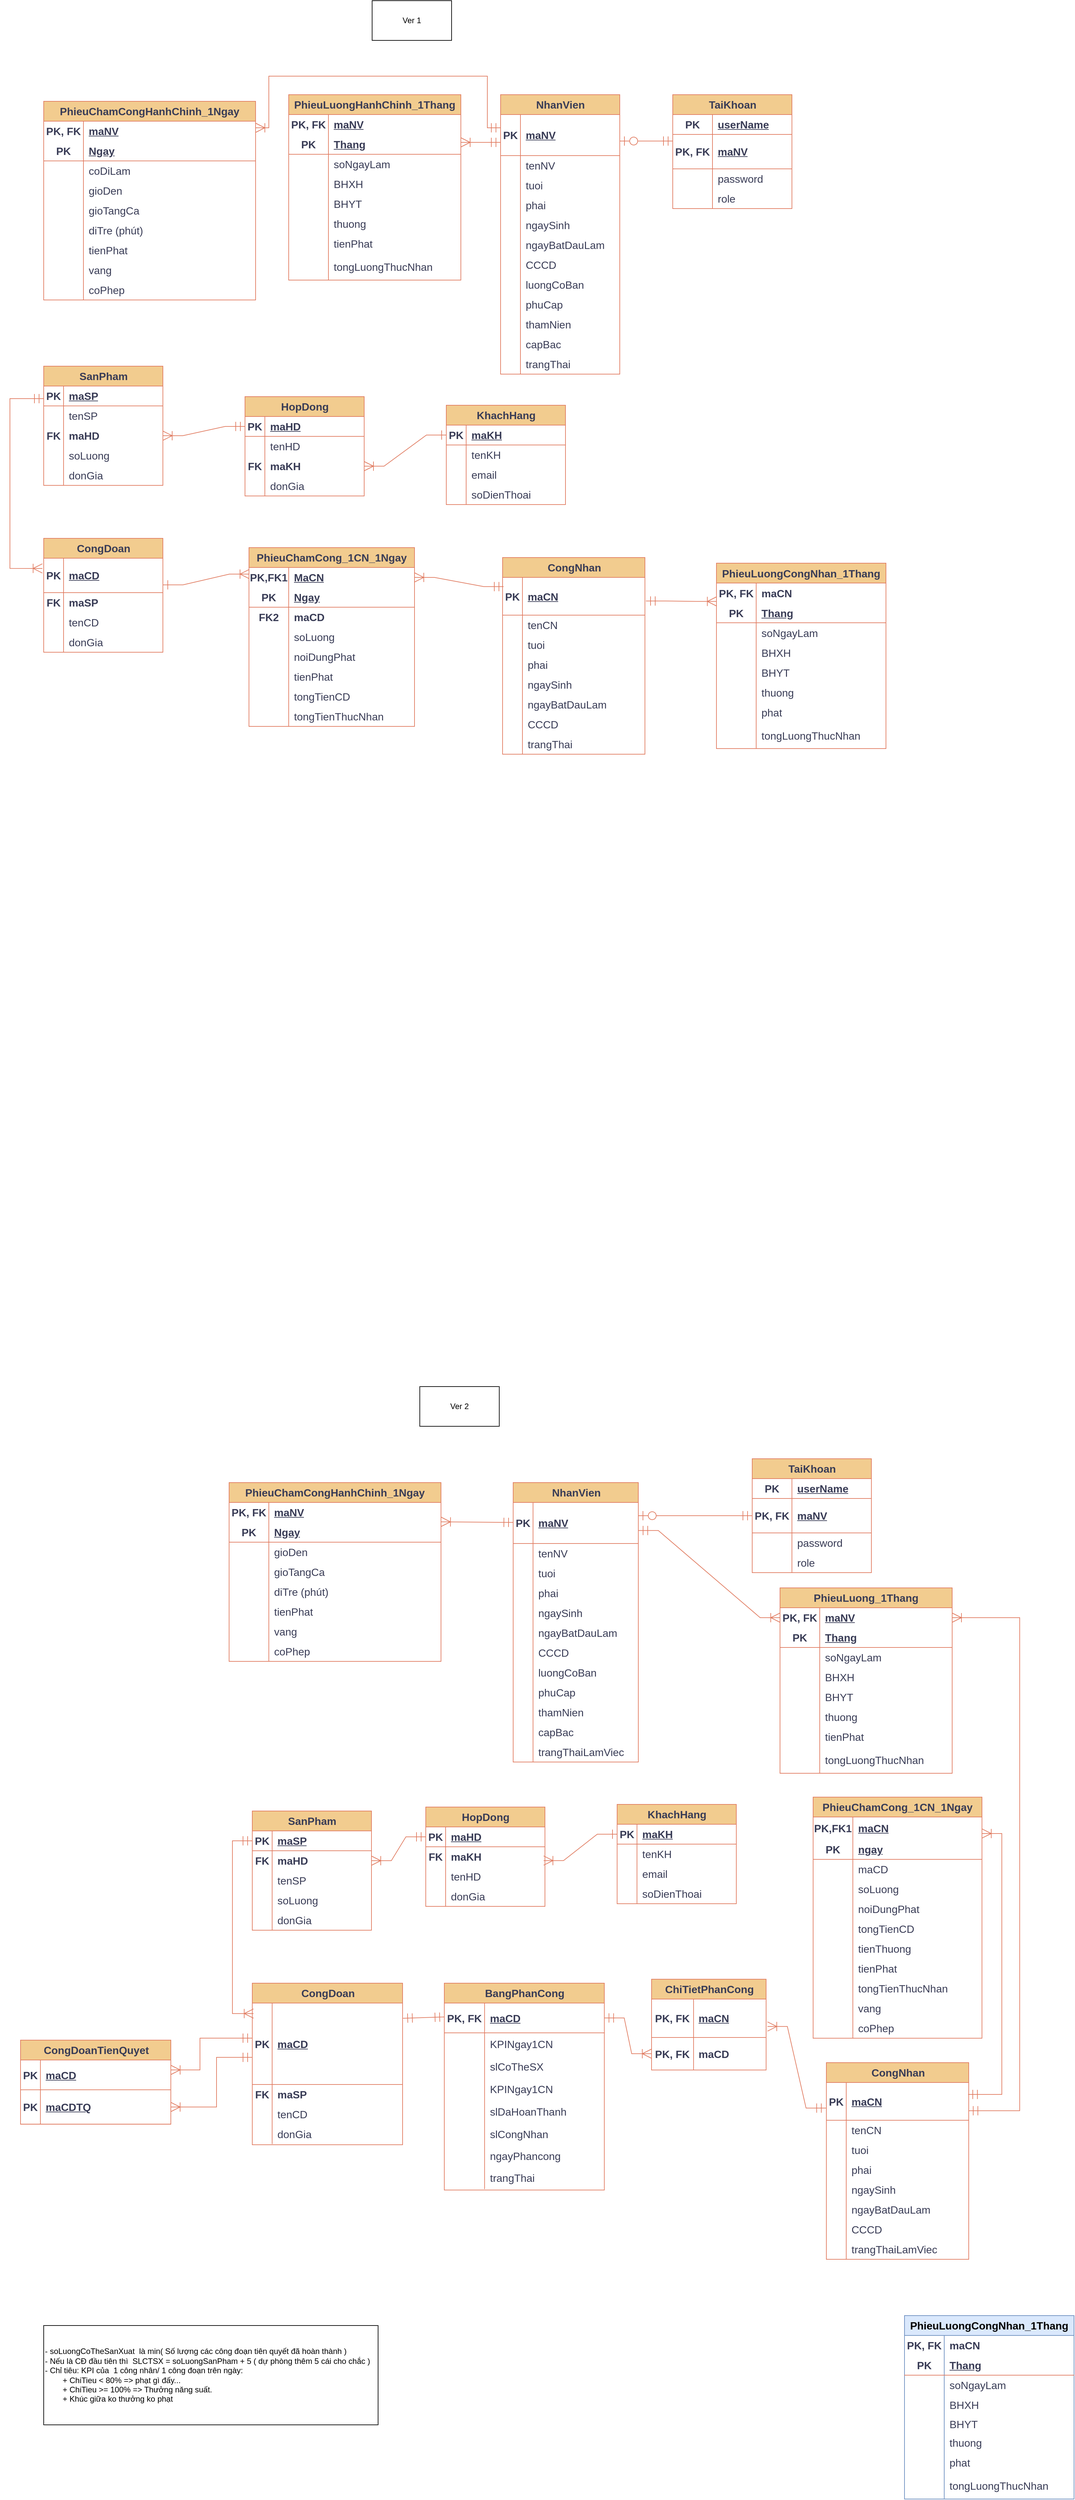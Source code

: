 <mxfile version="21.7.5" type="github">
  <diagram name="Page-1" id="Ghzsh77A64IIgHnaPyvm">
    <mxGraphModel dx="2283" dy="1521" grid="0" gridSize="10" guides="1" tooltips="1" connect="1" arrows="1" fold="1" page="0" pageScale="1" pageWidth="850" pageHeight="1100" background="none" math="0" shadow="0">
      <root>
        <mxCell id="0" />
        <mxCell id="1" parent="0" />
        <mxCell id="T2x7ECgcVwFQuL_F22wI-1" value="CongNhan" style="shape=table;startSize=30;container=1;collapsible=1;childLayout=tableLayout;fixedRows=1;rowLines=0;fontStyle=1;align=center;resizeLast=1;html=1;labelBackgroundColor=none;fillColor=#F2CC8F;strokeColor=#E07A5F;fontColor=#393C56;fontSize=16;" parent="1" vertex="1">
          <mxGeometry x="963" y="707" width="215" height="297" as="geometry" />
        </mxCell>
        <mxCell id="T2x7ECgcVwFQuL_F22wI-2" value="" style="shape=tableRow;horizontal=0;startSize=0;swimlaneHead=0;swimlaneBody=0;fillColor=none;collapsible=0;dropTarget=0;points=[[0,0.5],[1,0.5]];portConstraint=eastwest;top=0;left=0;right=0;bottom=1;labelBackgroundColor=none;strokeColor=#E07A5F;fontColor=#393C56;fontSize=16;" parent="T2x7ECgcVwFQuL_F22wI-1" vertex="1">
          <mxGeometry y="30" width="215" height="57" as="geometry" />
        </mxCell>
        <mxCell id="T2x7ECgcVwFQuL_F22wI-3" value="PK" style="shape=partialRectangle;connectable=0;fillColor=none;top=0;left=0;bottom=0;right=0;fontStyle=1;overflow=hidden;whiteSpace=wrap;html=1;labelBackgroundColor=none;strokeColor=#E07A5F;fontColor=#393C56;fontSize=16;" parent="T2x7ECgcVwFQuL_F22wI-2" vertex="1">
          <mxGeometry width="30" height="57" as="geometry">
            <mxRectangle width="30" height="57" as="alternateBounds" />
          </mxGeometry>
        </mxCell>
        <mxCell id="T2x7ECgcVwFQuL_F22wI-4" value="maCN" style="shape=partialRectangle;connectable=0;fillColor=none;top=0;left=0;bottom=0;right=0;align=left;spacingLeft=6;fontStyle=5;overflow=hidden;whiteSpace=wrap;html=1;labelBackgroundColor=none;strokeColor=#E07A5F;fontColor=#393C56;fontSize=16;" parent="T2x7ECgcVwFQuL_F22wI-2" vertex="1">
          <mxGeometry x="30" width="185" height="57" as="geometry">
            <mxRectangle width="185" height="57" as="alternateBounds" />
          </mxGeometry>
        </mxCell>
        <mxCell id="T2x7ECgcVwFQuL_F22wI-5" value="" style="shape=tableRow;horizontal=0;startSize=0;swimlaneHead=0;swimlaneBody=0;fillColor=none;collapsible=0;dropTarget=0;points=[[0,0.5],[1,0.5]];portConstraint=eastwest;top=0;left=0;right=0;bottom=0;labelBackgroundColor=none;strokeColor=#E07A5F;fontColor=#393C56;fontSize=16;" parent="T2x7ECgcVwFQuL_F22wI-1" vertex="1">
          <mxGeometry y="87" width="215" height="30" as="geometry" />
        </mxCell>
        <mxCell id="T2x7ECgcVwFQuL_F22wI-6" value="" style="shape=partialRectangle;connectable=0;fillColor=none;top=0;left=0;bottom=0;right=0;editable=1;overflow=hidden;whiteSpace=wrap;html=1;labelBackgroundColor=none;strokeColor=#E07A5F;fontColor=#393C56;fontSize=16;" parent="T2x7ECgcVwFQuL_F22wI-5" vertex="1">
          <mxGeometry width="30" height="30" as="geometry">
            <mxRectangle width="30" height="30" as="alternateBounds" />
          </mxGeometry>
        </mxCell>
        <mxCell id="T2x7ECgcVwFQuL_F22wI-7" value="tenCN" style="shape=partialRectangle;connectable=0;fillColor=none;top=0;left=0;bottom=0;right=0;align=left;spacingLeft=6;overflow=hidden;whiteSpace=wrap;html=1;labelBackgroundColor=none;strokeColor=#E07A5F;fontColor=#393C56;fontSize=16;" parent="T2x7ECgcVwFQuL_F22wI-5" vertex="1">
          <mxGeometry x="30" width="185" height="30" as="geometry">
            <mxRectangle width="185" height="30" as="alternateBounds" />
          </mxGeometry>
        </mxCell>
        <mxCell id="T2x7ECgcVwFQuL_F22wI-8" value="" style="shape=tableRow;horizontal=0;startSize=0;swimlaneHead=0;swimlaneBody=0;fillColor=none;collapsible=0;dropTarget=0;points=[[0,0.5],[1,0.5]];portConstraint=eastwest;top=0;left=0;right=0;bottom=0;labelBackgroundColor=none;strokeColor=#E07A5F;fontColor=#393C56;fontSize=16;" parent="T2x7ECgcVwFQuL_F22wI-1" vertex="1">
          <mxGeometry y="117" width="215" height="30" as="geometry" />
        </mxCell>
        <mxCell id="T2x7ECgcVwFQuL_F22wI-9" value="" style="shape=partialRectangle;connectable=0;fillColor=none;top=0;left=0;bottom=0;right=0;editable=1;overflow=hidden;whiteSpace=wrap;html=1;labelBackgroundColor=none;strokeColor=#E07A5F;fontColor=#393C56;fontSize=16;" parent="T2x7ECgcVwFQuL_F22wI-8" vertex="1">
          <mxGeometry width="30" height="30" as="geometry">
            <mxRectangle width="30" height="30" as="alternateBounds" />
          </mxGeometry>
        </mxCell>
        <mxCell id="T2x7ECgcVwFQuL_F22wI-10" value="tuoi" style="shape=partialRectangle;connectable=0;fillColor=none;top=0;left=0;bottom=0;right=0;align=left;spacingLeft=6;overflow=hidden;whiteSpace=wrap;html=1;labelBackgroundColor=none;strokeColor=#E07A5F;fontColor=#393C56;fontSize=16;" parent="T2x7ECgcVwFQuL_F22wI-8" vertex="1">
          <mxGeometry x="30" width="185" height="30" as="geometry">
            <mxRectangle width="185" height="30" as="alternateBounds" />
          </mxGeometry>
        </mxCell>
        <mxCell id="T2x7ECgcVwFQuL_F22wI-11" value="" style="shape=tableRow;horizontal=0;startSize=0;swimlaneHead=0;swimlaneBody=0;fillColor=none;collapsible=0;dropTarget=0;points=[[0,0.5],[1,0.5]];portConstraint=eastwest;top=0;left=0;right=0;bottom=0;labelBackgroundColor=none;strokeColor=#E07A5F;fontColor=#393C56;fontSize=16;" parent="T2x7ECgcVwFQuL_F22wI-1" vertex="1">
          <mxGeometry y="147" width="215" height="30" as="geometry" />
        </mxCell>
        <mxCell id="T2x7ECgcVwFQuL_F22wI-12" value="" style="shape=partialRectangle;connectable=0;fillColor=none;top=0;left=0;bottom=0;right=0;editable=1;overflow=hidden;whiteSpace=wrap;html=1;labelBackgroundColor=none;strokeColor=#E07A5F;fontColor=#393C56;fontSize=16;" parent="T2x7ECgcVwFQuL_F22wI-11" vertex="1">
          <mxGeometry width="30" height="30" as="geometry">
            <mxRectangle width="30" height="30" as="alternateBounds" />
          </mxGeometry>
        </mxCell>
        <mxCell id="T2x7ECgcVwFQuL_F22wI-13" value="phai" style="shape=partialRectangle;connectable=0;fillColor=none;top=0;left=0;bottom=0;right=0;align=left;spacingLeft=6;overflow=hidden;whiteSpace=wrap;html=1;labelBackgroundColor=none;strokeColor=#E07A5F;fontColor=#393C56;fontSize=16;" parent="T2x7ECgcVwFQuL_F22wI-11" vertex="1">
          <mxGeometry x="30" width="185" height="30" as="geometry">
            <mxRectangle width="185" height="30" as="alternateBounds" />
          </mxGeometry>
        </mxCell>
        <mxCell id="T2x7ECgcVwFQuL_F22wI-14" value="" style="shape=tableRow;horizontal=0;startSize=0;swimlaneHead=0;swimlaneBody=0;fillColor=none;collapsible=0;dropTarget=0;points=[[0,0.5],[1,0.5]];portConstraint=eastwest;top=0;left=0;right=0;bottom=0;labelBackgroundColor=none;strokeColor=#E07A5F;fontColor=#393C56;fontSize=16;" parent="T2x7ECgcVwFQuL_F22wI-1" vertex="1">
          <mxGeometry y="177" width="215" height="30" as="geometry" />
        </mxCell>
        <mxCell id="T2x7ECgcVwFQuL_F22wI-15" value="" style="shape=partialRectangle;connectable=0;fillColor=none;top=0;left=0;bottom=0;right=0;editable=1;overflow=hidden;whiteSpace=wrap;html=1;labelBackgroundColor=none;strokeColor=#E07A5F;fontColor=#393C56;fontSize=16;" parent="T2x7ECgcVwFQuL_F22wI-14" vertex="1">
          <mxGeometry width="30" height="30" as="geometry">
            <mxRectangle width="30" height="30" as="alternateBounds" />
          </mxGeometry>
        </mxCell>
        <mxCell id="T2x7ECgcVwFQuL_F22wI-16" value="ngaySinh" style="shape=partialRectangle;connectable=0;fillColor=none;top=0;left=0;bottom=0;right=0;align=left;spacingLeft=6;overflow=hidden;whiteSpace=wrap;html=1;labelBackgroundColor=none;strokeColor=#E07A5F;fontColor=#393C56;fontSize=16;" parent="T2x7ECgcVwFQuL_F22wI-14" vertex="1">
          <mxGeometry x="30" width="185" height="30" as="geometry">
            <mxRectangle width="185" height="30" as="alternateBounds" />
          </mxGeometry>
        </mxCell>
        <mxCell id="T2x7ECgcVwFQuL_F22wI-17" value="" style="shape=tableRow;horizontal=0;startSize=0;swimlaneHead=0;swimlaneBody=0;fillColor=none;collapsible=0;dropTarget=0;points=[[0,0.5],[1,0.5]];portConstraint=eastwest;top=0;left=0;right=0;bottom=0;labelBackgroundColor=none;strokeColor=#E07A5F;fontColor=#393C56;fontSize=16;" parent="T2x7ECgcVwFQuL_F22wI-1" vertex="1">
          <mxGeometry y="207" width="215" height="30" as="geometry" />
        </mxCell>
        <mxCell id="T2x7ECgcVwFQuL_F22wI-18" value="" style="shape=partialRectangle;connectable=0;fillColor=none;top=0;left=0;bottom=0;right=0;editable=1;overflow=hidden;whiteSpace=wrap;html=1;labelBackgroundColor=none;strokeColor=#E07A5F;fontColor=#393C56;fontSize=16;" parent="T2x7ECgcVwFQuL_F22wI-17" vertex="1">
          <mxGeometry width="30" height="30" as="geometry">
            <mxRectangle width="30" height="30" as="alternateBounds" />
          </mxGeometry>
        </mxCell>
        <mxCell id="T2x7ECgcVwFQuL_F22wI-19" value="ngayBatDauLam" style="shape=partialRectangle;connectable=0;fillColor=none;top=0;left=0;bottom=0;right=0;align=left;spacingLeft=6;overflow=hidden;whiteSpace=wrap;html=1;labelBackgroundColor=none;strokeColor=#E07A5F;fontColor=#393C56;fontSize=16;" parent="T2x7ECgcVwFQuL_F22wI-17" vertex="1">
          <mxGeometry x="30" width="185" height="30" as="geometry">
            <mxRectangle width="185" height="30" as="alternateBounds" />
          </mxGeometry>
        </mxCell>
        <mxCell id="T2x7ECgcVwFQuL_F22wI-20" value="" style="shape=tableRow;horizontal=0;startSize=0;swimlaneHead=0;swimlaneBody=0;fillColor=none;collapsible=0;dropTarget=0;points=[[0,0.5],[1,0.5]];portConstraint=eastwest;top=0;left=0;right=0;bottom=0;labelBackgroundColor=none;strokeColor=#E07A5F;fontColor=#393C56;fontSize=16;" parent="T2x7ECgcVwFQuL_F22wI-1" vertex="1">
          <mxGeometry y="237" width="215" height="30" as="geometry" />
        </mxCell>
        <mxCell id="T2x7ECgcVwFQuL_F22wI-21" value="" style="shape=partialRectangle;connectable=0;fillColor=none;top=0;left=0;bottom=0;right=0;editable=1;overflow=hidden;whiteSpace=wrap;html=1;labelBackgroundColor=none;strokeColor=#E07A5F;fontColor=#393C56;fontSize=16;" parent="T2x7ECgcVwFQuL_F22wI-20" vertex="1">
          <mxGeometry width="30" height="30" as="geometry">
            <mxRectangle width="30" height="30" as="alternateBounds" />
          </mxGeometry>
        </mxCell>
        <mxCell id="T2x7ECgcVwFQuL_F22wI-22" value="CCCD" style="shape=partialRectangle;connectable=0;fillColor=none;top=0;left=0;bottom=0;right=0;align=left;spacingLeft=6;overflow=hidden;whiteSpace=wrap;html=1;labelBackgroundColor=none;strokeColor=#E07A5F;fontColor=#393C56;fontSize=16;" parent="T2x7ECgcVwFQuL_F22wI-20" vertex="1">
          <mxGeometry x="30" width="185" height="30" as="geometry">
            <mxRectangle width="185" height="30" as="alternateBounds" />
          </mxGeometry>
        </mxCell>
        <mxCell id="ZNJC9Dhw_EoXcZcDL0MC-7" value="" style="shape=tableRow;horizontal=0;startSize=0;swimlaneHead=0;swimlaneBody=0;fillColor=none;collapsible=0;dropTarget=0;points=[[0,0.5],[1,0.5]];portConstraint=eastwest;top=0;left=0;right=0;bottom=0;labelBackgroundColor=none;strokeColor=#E07A5F;fontColor=#393C56;fontSize=16;" parent="T2x7ECgcVwFQuL_F22wI-1" vertex="1">
          <mxGeometry y="267" width="215" height="30" as="geometry" />
        </mxCell>
        <mxCell id="ZNJC9Dhw_EoXcZcDL0MC-8" value="" style="shape=partialRectangle;connectable=0;fillColor=none;top=0;left=0;bottom=0;right=0;editable=1;overflow=hidden;whiteSpace=wrap;html=1;labelBackgroundColor=none;strokeColor=#E07A5F;fontColor=#393C56;fontSize=16;" parent="ZNJC9Dhw_EoXcZcDL0MC-7" vertex="1">
          <mxGeometry width="30" height="30" as="geometry">
            <mxRectangle width="30" height="30" as="alternateBounds" />
          </mxGeometry>
        </mxCell>
        <mxCell id="ZNJC9Dhw_EoXcZcDL0MC-9" value="trangThai" style="shape=partialRectangle;connectable=0;fillColor=none;top=0;left=0;bottom=0;right=0;align=left;spacingLeft=6;overflow=hidden;whiteSpace=wrap;html=1;labelBackgroundColor=none;strokeColor=#E07A5F;fontColor=#393C56;fontSize=16;" parent="ZNJC9Dhw_EoXcZcDL0MC-7" vertex="1">
          <mxGeometry x="30" width="185" height="30" as="geometry">
            <mxRectangle width="185" height="30" as="alternateBounds" />
          </mxGeometry>
        </mxCell>
        <mxCell id="T2x7ECgcVwFQuL_F22wI-29" value="SanPham" style="shape=table;startSize=30;container=1;collapsible=1;childLayout=tableLayout;fixedRows=1;rowLines=0;fontStyle=1;align=center;resizeLast=1;html=1;labelBackgroundColor=none;fillColor=#F2CC8F;strokeColor=#E07A5F;fontColor=#393C56;fontSize=16;" parent="1" vertex="1">
          <mxGeometry x="270" y="418" width="180" height="180" as="geometry" />
        </mxCell>
        <mxCell id="T2x7ECgcVwFQuL_F22wI-30" value="" style="shape=tableRow;horizontal=0;startSize=0;swimlaneHead=0;swimlaneBody=0;fillColor=none;collapsible=0;dropTarget=0;points=[[0,0.5],[1,0.5]];portConstraint=eastwest;top=0;left=0;right=0;bottom=1;labelBackgroundColor=none;strokeColor=#E07A5F;fontColor=#393C56;fontSize=16;" parent="T2x7ECgcVwFQuL_F22wI-29" vertex="1">
          <mxGeometry y="30" width="180" height="30" as="geometry" />
        </mxCell>
        <mxCell id="T2x7ECgcVwFQuL_F22wI-31" value="PK" style="shape=partialRectangle;connectable=0;fillColor=none;top=0;left=0;bottom=0;right=0;fontStyle=1;overflow=hidden;whiteSpace=wrap;html=1;labelBackgroundColor=none;strokeColor=#E07A5F;fontColor=#393C56;fontSize=16;" parent="T2x7ECgcVwFQuL_F22wI-30" vertex="1">
          <mxGeometry width="30" height="30" as="geometry">
            <mxRectangle width="30" height="30" as="alternateBounds" />
          </mxGeometry>
        </mxCell>
        <mxCell id="T2x7ECgcVwFQuL_F22wI-32" value="maSP" style="shape=partialRectangle;connectable=0;fillColor=none;top=0;left=0;bottom=0;right=0;align=left;spacingLeft=6;fontStyle=5;overflow=hidden;whiteSpace=wrap;html=1;labelBackgroundColor=none;strokeColor=#E07A5F;fontColor=#393C56;fontSize=16;" parent="T2x7ECgcVwFQuL_F22wI-30" vertex="1">
          <mxGeometry x="30" width="150" height="30" as="geometry">
            <mxRectangle width="150" height="30" as="alternateBounds" />
          </mxGeometry>
        </mxCell>
        <mxCell id="T2x7ECgcVwFQuL_F22wI-33" value="" style="shape=tableRow;horizontal=0;startSize=0;swimlaneHead=0;swimlaneBody=0;fillColor=none;collapsible=0;dropTarget=0;points=[[0,0.5],[1,0.5]];portConstraint=eastwest;top=0;left=0;right=0;bottom=0;labelBackgroundColor=none;strokeColor=#E07A5F;fontColor=#393C56;fontSize=16;" parent="T2x7ECgcVwFQuL_F22wI-29" vertex="1">
          <mxGeometry y="60" width="180" height="30" as="geometry" />
        </mxCell>
        <mxCell id="T2x7ECgcVwFQuL_F22wI-34" value="" style="shape=partialRectangle;connectable=0;fillColor=none;top=0;left=0;bottom=0;right=0;editable=1;overflow=hidden;whiteSpace=wrap;html=1;labelBackgroundColor=none;strokeColor=#E07A5F;fontColor=#393C56;fontSize=16;" parent="T2x7ECgcVwFQuL_F22wI-33" vertex="1">
          <mxGeometry width="30" height="30" as="geometry">
            <mxRectangle width="30" height="30" as="alternateBounds" />
          </mxGeometry>
        </mxCell>
        <mxCell id="T2x7ECgcVwFQuL_F22wI-35" value="tenSP" style="shape=partialRectangle;connectable=0;fillColor=none;top=0;left=0;bottom=0;right=0;align=left;spacingLeft=6;overflow=hidden;whiteSpace=wrap;html=1;labelBackgroundColor=none;strokeColor=#E07A5F;fontColor=#393C56;fontSize=16;" parent="T2x7ECgcVwFQuL_F22wI-33" vertex="1">
          <mxGeometry x="30" width="150" height="30" as="geometry">
            <mxRectangle width="150" height="30" as="alternateBounds" />
          </mxGeometry>
        </mxCell>
        <mxCell id="T2x7ECgcVwFQuL_F22wI-36" value="" style="shape=tableRow;horizontal=0;startSize=0;swimlaneHead=0;swimlaneBody=0;fillColor=none;collapsible=0;dropTarget=0;points=[[0,0.5],[1,0.5]];portConstraint=eastwest;top=0;left=0;right=0;bottom=0;labelBackgroundColor=none;strokeColor=#E07A5F;fontColor=#393C56;fontSize=16;" parent="T2x7ECgcVwFQuL_F22wI-29" vertex="1">
          <mxGeometry y="90" width="180" height="30" as="geometry" />
        </mxCell>
        <mxCell id="T2x7ECgcVwFQuL_F22wI-37" value="FK" style="shape=partialRectangle;connectable=0;fillColor=none;top=0;left=0;bottom=0;right=0;editable=1;overflow=hidden;whiteSpace=wrap;html=1;fontStyle=1;labelBackgroundColor=none;strokeColor=#E07A5F;fontColor=#393C56;fontSize=16;" parent="T2x7ECgcVwFQuL_F22wI-36" vertex="1">
          <mxGeometry width="30" height="30" as="geometry">
            <mxRectangle width="30" height="30" as="alternateBounds" />
          </mxGeometry>
        </mxCell>
        <mxCell id="T2x7ECgcVwFQuL_F22wI-38" value="maHD" style="shape=partialRectangle;connectable=0;fillColor=none;top=0;left=0;bottom=0;right=0;align=left;spacingLeft=6;overflow=hidden;whiteSpace=wrap;html=1;fontStyle=1;labelBackgroundColor=none;strokeColor=#E07A5F;fontColor=#393C56;fontSize=16;" parent="T2x7ECgcVwFQuL_F22wI-36" vertex="1">
          <mxGeometry x="30" width="150" height="30" as="geometry">
            <mxRectangle width="150" height="30" as="alternateBounds" />
          </mxGeometry>
        </mxCell>
        <mxCell id="T2x7ECgcVwFQuL_F22wI-68" value="" style="shape=tableRow;horizontal=0;startSize=0;swimlaneHead=0;swimlaneBody=0;fillColor=none;collapsible=0;dropTarget=0;points=[[0,0.5],[1,0.5]];portConstraint=eastwest;top=0;left=0;right=0;bottom=0;labelBackgroundColor=none;strokeColor=#E07A5F;fontColor=#393C56;fontSize=16;" parent="T2x7ECgcVwFQuL_F22wI-29" vertex="1">
          <mxGeometry y="120" width="180" height="30" as="geometry" />
        </mxCell>
        <mxCell id="T2x7ECgcVwFQuL_F22wI-69" value="" style="shape=partialRectangle;connectable=0;fillColor=none;top=0;left=0;bottom=0;right=0;editable=1;overflow=hidden;whiteSpace=wrap;html=1;labelBackgroundColor=none;strokeColor=#E07A5F;fontColor=#393C56;fontSize=16;" parent="T2x7ECgcVwFQuL_F22wI-68" vertex="1">
          <mxGeometry width="30" height="30" as="geometry">
            <mxRectangle width="30" height="30" as="alternateBounds" />
          </mxGeometry>
        </mxCell>
        <mxCell id="T2x7ECgcVwFQuL_F22wI-70" value="soLuong" style="shape=partialRectangle;connectable=0;fillColor=none;top=0;left=0;bottom=0;right=0;align=left;spacingLeft=6;overflow=hidden;whiteSpace=wrap;html=1;labelBackgroundColor=none;strokeColor=#E07A5F;fontColor=#393C56;fontSize=16;" parent="T2x7ECgcVwFQuL_F22wI-68" vertex="1">
          <mxGeometry x="30" width="150" height="30" as="geometry">
            <mxRectangle width="150" height="30" as="alternateBounds" />
          </mxGeometry>
        </mxCell>
        <mxCell id="T2x7ECgcVwFQuL_F22wI-71" value="" style="shape=tableRow;horizontal=0;startSize=0;swimlaneHead=0;swimlaneBody=0;fillColor=none;collapsible=0;dropTarget=0;points=[[0,0.5],[1,0.5]];portConstraint=eastwest;top=0;left=0;right=0;bottom=0;labelBackgroundColor=none;strokeColor=#E07A5F;fontColor=#393C56;fontSize=16;" parent="T2x7ECgcVwFQuL_F22wI-29" vertex="1">
          <mxGeometry y="150" width="180" height="30" as="geometry" />
        </mxCell>
        <mxCell id="T2x7ECgcVwFQuL_F22wI-72" value="" style="shape=partialRectangle;connectable=0;fillColor=none;top=0;left=0;bottom=0;right=0;editable=1;overflow=hidden;whiteSpace=wrap;html=1;labelBackgroundColor=none;strokeColor=#E07A5F;fontColor=#393C56;fontSize=16;" parent="T2x7ECgcVwFQuL_F22wI-71" vertex="1">
          <mxGeometry width="30" height="30" as="geometry">
            <mxRectangle width="30" height="30" as="alternateBounds" />
          </mxGeometry>
        </mxCell>
        <mxCell id="T2x7ECgcVwFQuL_F22wI-73" value="donGia" style="shape=partialRectangle;connectable=0;fillColor=none;top=0;left=0;bottom=0;right=0;align=left;spacingLeft=6;overflow=hidden;whiteSpace=wrap;html=1;labelBackgroundColor=none;strokeColor=#E07A5F;fontColor=#393C56;fontSize=16;" parent="T2x7ECgcVwFQuL_F22wI-71" vertex="1">
          <mxGeometry x="30" width="150" height="30" as="geometry">
            <mxRectangle width="150" height="30" as="alternateBounds" />
          </mxGeometry>
        </mxCell>
        <mxCell id="T2x7ECgcVwFQuL_F22wI-74" value="HopDong" style="shape=table;startSize=30;container=1;collapsible=1;childLayout=tableLayout;fixedRows=1;rowLines=0;fontStyle=1;align=center;resizeLast=1;html=1;labelBackgroundColor=none;fillColor=#F2CC8F;strokeColor=#E07A5F;fontColor=#393C56;fontSize=16;" parent="1" vertex="1">
          <mxGeometry x="574" y="464" width="180" height="150" as="geometry" />
        </mxCell>
        <mxCell id="T2x7ECgcVwFQuL_F22wI-75" value="" style="shape=tableRow;horizontal=0;startSize=0;swimlaneHead=0;swimlaneBody=0;fillColor=none;collapsible=0;dropTarget=0;points=[[0,0.5],[1,0.5]];portConstraint=eastwest;top=0;left=0;right=0;bottom=1;labelBackgroundColor=none;strokeColor=#E07A5F;fontColor=#393C56;fontSize=16;" parent="T2x7ECgcVwFQuL_F22wI-74" vertex="1">
          <mxGeometry y="30" width="180" height="30" as="geometry" />
        </mxCell>
        <mxCell id="T2x7ECgcVwFQuL_F22wI-76" value="PK" style="shape=partialRectangle;connectable=0;fillColor=none;top=0;left=0;bottom=0;right=0;fontStyle=1;overflow=hidden;whiteSpace=wrap;html=1;labelBackgroundColor=none;strokeColor=#E07A5F;fontColor=#393C56;fontSize=16;" parent="T2x7ECgcVwFQuL_F22wI-75" vertex="1">
          <mxGeometry width="30" height="30" as="geometry">
            <mxRectangle width="30" height="30" as="alternateBounds" />
          </mxGeometry>
        </mxCell>
        <mxCell id="T2x7ECgcVwFQuL_F22wI-77" value="maHD" style="shape=partialRectangle;connectable=0;fillColor=none;top=0;left=0;bottom=0;right=0;align=left;spacingLeft=6;fontStyle=5;overflow=hidden;whiteSpace=wrap;html=1;labelBackgroundColor=none;strokeColor=#E07A5F;fontColor=#393C56;fontSize=16;" parent="T2x7ECgcVwFQuL_F22wI-75" vertex="1">
          <mxGeometry x="30" width="150" height="30" as="geometry">
            <mxRectangle width="150" height="30" as="alternateBounds" />
          </mxGeometry>
        </mxCell>
        <mxCell id="T2x7ECgcVwFQuL_F22wI-78" value="" style="shape=tableRow;horizontal=0;startSize=0;swimlaneHead=0;swimlaneBody=0;fillColor=none;collapsible=0;dropTarget=0;points=[[0,0.5],[1,0.5]];portConstraint=eastwest;top=0;left=0;right=0;bottom=0;labelBackgroundColor=none;strokeColor=#E07A5F;fontColor=#393C56;fontSize=16;" parent="T2x7ECgcVwFQuL_F22wI-74" vertex="1">
          <mxGeometry y="60" width="180" height="30" as="geometry" />
        </mxCell>
        <mxCell id="T2x7ECgcVwFQuL_F22wI-79" value="" style="shape=partialRectangle;connectable=0;fillColor=none;top=0;left=0;bottom=0;right=0;editable=1;overflow=hidden;whiteSpace=wrap;html=1;labelBackgroundColor=none;strokeColor=#E07A5F;fontColor=#393C56;fontSize=16;" parent="T2x7ECgcVwFQuL_F22wI-78" vertex="1">
          <mxGeometry width="30" height="30" as="geometry">
            <mxRectangle width="30" height="30" as="alternateBounds" />
          </mxGeometry>
        </mxCell>
        <mxCell id="T2x7ECgcVwFQuL_F22wI-80" value="tenHD" style="shape=partialRectangle;connectable=0;fillColor=none;top=0;left=0;bottom=0;right=0;align=left;spacingLeft=6;overflow=hidden;whiteSpace=wrap;html=1;labelBackgroundColor=none;strokeColor=#E07A5F;fontColor=#393C56;fontSize=16;" parent="T2x7ECgcVwFQuL_F22wI-78" vertex="1">
          <mxGeometry x="30" width="150" height="30" as="geometry">
            <mxRectangle width="150" height="30" as="alternateBounds" />
          </mxGeometry>
        </mxCell>
        <mxCell id="T2x7ECgcVwFQuL_F22wI-84" value="" style="shape=tableRow;horizontal=0;startSize=0;swimlaneHead=0;swimlaneBody=0;fillColor=none;collapsible=0;dropTarget=0;points=[[0,0.5],[1,0.5]];portConstraint=eastwest;top=0;left=0;right=0;bottom=0;labelBackgroundColor=none;strokeColor=#E07A5F;fontColor=#393C56;fontSize=16;" parent="T2x7ECgcVwFQuL_F22wI-74" vertex="1">
          <mxGeometry y="90" width="180" height="30" as="geometry" />
        </mxCell>
        <mxCell id="T2x7ECgcVwFQuL_F22wI-85" value="FK" style="shape=partialRectangle;connectable=0;fillColor=none;top=0;left=0;bottom=0;right=0;editable=1;overflow=hidden;whiteSpace=wrap;html=1;fontStyle=1;labelBackgroundColor=none;strokeColor=#E07A5F;fontColor=#393C56;fontSize=16;" parent="T2x7ECgcVwFQuL_F22wI-84" vertex="1">
          <mxGeometry width="30" height="30" as="geometry">
            <mxRectangle width="30" height="30" as="alternateBounds" />
          </mxGeometry>
        </mxCell>
        <mxCell id="T2x7ECgcVwFQuL_F22wI-86" value="maKH" style="shape=partialRectangle;connectable=0;fillColor=none;top=0;left=0;bottom=0;right=0;align=left;spacingLeft=6;overflow=hidden;whiteSpace=wrap;html=1;fontStyle=1;labelBackgroundColor=none;strokeColor=#E07A5F;fontColor=#393C56;fontSize=16;" parent="T2x7ECgcVwFQuL_F22wI-84" vertex="1">
          <mxGeometry x="30" width="150" height="30" as="geometry">
            <mxRectangle width="150" height="30" as="alternateBounds" />
          </mxGeometry>
        </mxCell>
        <mxCell id="T2x7ECgcVwFQuL_F22wI-87" value="" style="shape=tableRow;horizontal=0;startSize=0;swimlaneHead=0;swimlaneBody=0;fillColor=none;collapsible=0;dropTarget=0;points=[[0,0.5],[1,0.5]];portConstraint=eastwest;top=0;left=0;right=0;bottom=0;labelBackgroundColor=none;strokeColor=#E07A5F;fontColor=#393C56;fontSize=16;" parent="T2x7ECgcVwFQuL_F22wI-74" vertex="1">
          <mxGeometry y="120" width="180" height="30" as="geometry" />
        </mxCell>
        <mxCell id="T2x7ECgcVwFQuL_F22wI-88" value="" style="shape=partialRectangle;connectable=0;fillColor=none;top=0;left=0;bottom=0;right=0;editable=1;overflow=hidden;whiteSpace=wrap;html=1;labelBackgroundColor=none;strokeColor=#E07A5F;fontColor=#393C56;fontSize=16;" parent="T2x7ECgcVwFQuL_F22wI-87" vertex="1">
          <mxGeometry width="30" height="30" as="geometry">
            <mxRectangle width="30" height="30" as="alternateBounds" />
          </mxGeometry>
        </mxCell>
        <mxCell id="T2x7ECgcVwFQuL_F22wI-89" value="donGia" style="shape=partialRectangle;connectable=0;fillColor=none;top=0;left=0;bottom=0;right=0;align=left;spacingLeft=6;overflow=hidden;whiteSpace=wrap;html=1;labelBackgroundColor=none;strokeColor=#E07A5F;fontColor=#393C56;fontSize=16;" parent="T2x7ECgcVwFQuL_F22wI-87" vertex="1">
          <mxGeometry x="30" width="150" height="30" as="geometry">
            <mxRectangle width="150" height="30" as="alternateBounds" />
          </mxGeometry>
        </mxCell>
        <mxCell id="T2x7ECgcVwFQuL_F22wI-90" value="KhachHang" style="shape=table;startSize=30;container=1;collapsible=1;childLayout=tableLayout;fixedRows=1;rowLines=0;fontStyle=1;align=center;resizeLast=1;html=1;labelBackgroundColor=none;fillColor=#F2CC8F;strokeColor=#E07A5F;fontColor=#393C56;fontSize=16;" parent="1" vertex="1">
          <mxGeometry x="878" y="477" width="180" height="150" as="geometry" />
        </mxCell>
        <mxCell id="T2x7ECgcVwFQuL_F22wI-91" value="" style="shape=tableRow;horizontal=0;startSize=0;swimlaneHead=0;swimlaneBody=0;fillColor=none;collapsible=0;dropTarget=0;points=[[0,0.5],[1,0.5]];portConstraint=eastwest;top=0;left=0;right=0;bottom=1;labelBackgroundColor=none;strokeColor=#E07A5F;fontColor=#393C56;fontSize=16;" parent="T2x7ECgcVwFQuL_F22wI-90" vertex="1">
          <mxGeometry y="30" width="180" height="30" as="geometry" />
        </mxCell>
        <mxCell id="T2x7ECgcVwFQuL_F22wI-92" value="PK" style="shape=partialRectangle;connectable=0;fillColor=none;top=0;left=0;bottom=0;right=0;fontStyle=1;overflow=hidden;whiteSpace=wrap;html=1;labelBackgroundColor=none;strokeColor=#E07A5F;fontColor=#393C56;fontSize=16;" parent="T2x7ECgcVwFQuL_F22wI-91" vertex="1">
          <mxGeometry width="30" height="30" as="geometry">
            <mxRectangle width="30" height="30" as="alternateBounds" />
          </mxGeometry>
        </mxCell>
        <mxCell id="T2x7ECgcVwFQuL_F22wI-93" value="maKH" style="shape=partialRectangle;connectable=0;fillColor=none;top=0;left=0;bottom=0;right=0;align=left;spacingLeft=6;fontStyle=5;overflow=hidden;whiteSpace=wrap;html=1;labelBackgroundColor=none;strokeColor=#E07A5F;fontColor=#393C56;fontSize=16;" parent="T2x7ECgcVwFQuL_F22wI-91" vertex="1">
          <mxGeometry x="30" width="150" height="30" as="geometry">
            <mxRectangle width="150" height="30" as="alternateBounds" />
          </mxGeometry>
        </mxCell>
        <mxCell id="T2x7ECgcVwFQuL_F22wI-94" value="" style="shape=tableRow;horizontal=0;startSize=0;swimlaneHead=0;swimlaneBody=0;fillColor=none;collapsible=0;dropTarget=0;points=[[0,0.5],[1,0.5]];portConstraint=eastwest;top=0;left=0;right=0;bottom=0;labelBackgroundColor=none;strokeColor=#E07A5F;fontColor=#393C56;fontSize=16;" parent="T2x7ECgcVwFQuL_F22wI-90" vertex="1">
          <mxGeometry y="60" width="180" height="30" as="geometry" />
        </mxCell>
        <mxCell id="T2x7ECgcVwFQuL_F22wI-95" value="" style="shape=partialRectangle;connectable=0;fillColor=none;top=0;left=0;bottom=0;right=0;editable=1;overflow=hidden;whiteSpace=wrap;html=1;labelBackgroundColor=none;strokeColor=#E07A5F;fontColor=#393C56;fontSize=16;" parent="T2x7ECgcVwFQuL_F22wI-94" vertex="1">
          <mxGeometry width="30" height="30" as="geometry">
            <mxRectangle width="30" height="30" as="alternateBounds" />
          </mxGeometry>
        </mxCell>
        <mxCell id="T2x7ECgcVwFQuL_F22wI-96" value="tenKH" style="shape=partialRectangle;connectable=0;fillColor=none;top=0;left=0;bottom=0;right=0;align=left;spacingLeft=6;overflow=hidden;whiteSpace=wrap;html=1;labelBackgroundColor=none;strokeColor=#E07A5F;fontColor=#393C56;fontSize=16;" parent="T2x7ECgcVwFQuL_F22wI-94" vertex="1">
          <mxGeometry x="30" width="150" height="30" as="geometry">
            <mxRectangle width="150" height="30" as="alternateBounds" />
          </mxGeometry>
        </mxCell>
        <mxCell id="T2x7ECgcVwFQuL_F22wI-97" value="" style="shape=tableRow;horizontal=0;startSize=0;swimlaneHead=0;swimlaneBody=0;fillColor=none;collapsible=0;dropTarget=0;points=[[0,0.5],[1,0.5]];portConstraint=eastwest;top=0;left=0;right=0;bottom=0;labelBackgroundColor=none;strokeColor=#E07A5F;fontColor=#393C56;fontSize=16;" parent="T2x7ECgcVwFQuL_F22wI-90" vertex="1">
          <mxGeometry y="90" width="180" height="30" as="geometry" />
        </mxCell>
        <mxCell id="T2x7ECgcVwFQuL_F22wI-98" value="" style="shape=partialRectangle;connectable=0;fillColor=none;top=0;left=0;bottom=0;right=0;editable=1;overflow=hidden;whiteSpace=wrap;html=1;labelBackgroundColor=none;strokeColor=#E07A5F;fontColor=#393C56;fontSize=16;" parent="T2x7ECgcVwFQuL_F22wI-97" vertex="1">
          <mxGeometry width="30" height="30" as="geometry">
            <mxRectangle width="30" height="30" as="alternateBounds" />
          </mxGeometry>
        </mxCell>
        <mxCell id="T2x7ECgcVwFQuL_F22wI-99" value="email" style="shape=partialRectangle;connectable=0;fillColor=none;top=0;left=0;bottom=0;right=0;align=left;spacingLeft=6;overflow=hidden;whiteSpace=wrap;html=1;labelBackgroundColor=none;strokeColor=#E07A5F;fontColor=#393C56;fontSize=16;" parent="T2x7ECgcVwFQuL_F22wI-97" vertex="1">
          <mxGeometry x="30" width="150" height="30" as="geometry">
            <mxRectangle width="150" height="30" as="alternateBounds" />
          </mxGeometry>
        </mxCell>
        <mxCell id="T2x7ECgcVwFQuL_F22wI-100" value="" style="shape=tableRow;horizontal=0;startSize=0;swimlaneHead=0;swimlaneBody=0;fillColor=none;collapsible=0;dropTarget=0;points=[[0,0.5],[1,0.5]];portConstraint=eastwest;top=0;left=0;right=0;bottom=0;labelBackgroundColor=none;strokeColor=#E07A5F;fontColor=#393C56;fontSize=16;" parent="T2x7ECgcVwFQuL_F22wI-90" vertex="1">
          <mxGeometry y="120" width="180" height="30" as="geometry" />
        </mxCell>
        <mxCell id="T2x7ECgcVwFQuL_F22wI-101" value="" style="shape=partialRectangle;connectable=0;fillColor=none;top=0;left=0;bottom=0;right=0;editable=1;overflow=hidden;whiteSpace=wrap;html=1;labelBackgroundColor=none;strokeColor=#E07A5F;fontColor=#393C56;fontSize=16;" parent="T2x7ECgcVwFQuL_F22wI-100" vertex="1">
          <mxGeometry width="30" height="30" as="geometry">
            <mxRectangle width="30" height="30" as="alternateBounds" />
          </mxGeometry>
        </mxCell>
        <mxCell id="T2x7ECgcVwFQuL_F22wI-102" value="soDienThoai" style="shape=partialRectangle;connectable=0;fillColor=none;top=0;left=0;bottom=0;right=0;align=left;spacingLeft=6;overflow=hidden;whiteSpace=wrap;html=1;labelBackgroundColor=none;strokeColor=#E07A5F;fontColor=#393C56;fontSize=16;" parent="T2x7ECgcVwFQuL_F22wI-100" vertex="1">
          <mxGeometry x="30" width="150" height="30" as="geometry">
            <mxRectangle width="150" height="30" as="alternateBounds" />
          </mxGeometry>
        </mxCell>
        <mxCell id="T2x7ECgcVwFQuL_F22wI-103" value="CongDoan" style="shape=table;startSize=30;container=1;collapsible=1;childLayout=tableLayout;fixedRows=1;rowLines=0;fontStyle=1;align=center;resizeLast=1;html=1;labelBackgroundColor=none;fillColor=#F2CC8F;strokeColor=#E07A5F;fontColor=#393C56;fontSize=16;" parent="1" vertex="1">
          <mxGeometry x="270" y="678" width="180" height="172" as="geometry" />
        </mxCell>
        <mxCell id="T2x7ECgcVwFQuL_F22wI-104" value="" style="shape=tableRow;horizontal=0;startSize=0;swimlaneHead=0;swimlaneBody=0;fillColor=none;collapsible=0;dropTarget=0;points=[[0,0.5],[1,0.5]];portConstraint=eastwest;top=0;left=0;right=0;bottom=1;labelBackgroundColor=none;strokeColor=#E07A5F;fontColor=#393C56;fontSize=16;" parent="T2x7ECgcVwFQuL_F22wI-103" vertex="1">
          <mxGeometry y="30" width="180" height="52" as="geometry" />
        </mxCell>
        <mxCell id="T2x7ECgcVwFQuL_F22wI-105" value="PK" style="shape=partialRectangle;connectable=0;fillColor=none;top=0;left=0;bottom=0;right=0;fontStyle=1;overflow=hidden;whiteSpace=wrap;html=1;labelBackgroundColor=none;strokeColor=#E07A5F;fontColor=#393C56;fontSize=16;" parent="T2x7ECgcVwFQuL_F22wI-104" vertex="1">
          <mxGeometry width="30" height="52" as="geometry">
            <mxRectangle width="30" height="52" as="alternateBounds" />
          </mxGeometry>
        </mxCell>
        <mxCell id="T2x7ECgcVwFQuL_F22wI-106" value="maCD" style="shape=partialRectangle;connectable=0;fillColor=none;top=0;left=0;bottom=0;right=0;align=left;spacingLeft=6;fontStyle=5;overflow=hidden;whiteSpace=wrap;html=1;labelBackgroundColor=none;strokeColor=#E07A5F;fontColor=#393C56;fontSize=16;" parent="T2x7ECgcVwFQuL_F22wI-104" vertex="1">
          <mxGeometry x="30" width="150" height="52" as="geometry">
            <mxRectangle width="150" height="52" as="alternateBounds" />
          </mxGeometry>
        </mxCell>
        <mxCell id="T2x7ECgcVwFQuL_F22wI-107" value="" style="shape=tableRow;horizontal=0;startSize=0;swimlaneHead=0;swimlaneBody=0;fillColor=none;collapsible=0;dropTarget=0;points=[[0,0.5],[1,0.5]];portConstraint=eastwest;top=0;left=0;right=0;bottom=0;labelBackgroundColor=none;strokeColor=#E07A5F;fontColor=#393C56;fontSize=16;" parent="T2x7ECgcVwFQuL_F22wI-103" vertex="1">
          <mxGeometry y="82" width="180" height="30" as="geometry" />
        </mxCell>
        <mxCell id="T2x7ECgcVwFQuL_F22wI-108" value="FK" style="shape=partialRectangle;connectable=0;fillColor=none;top=0;left=0;bottom=0;right=0;editable=1;overflow=hidden;whiteSpace=wrap;html=1;fontStyle=1;labelBackgroundColor=none;strokeColor=#E07A5F;fontColor=#393C56;fontSize=16;" parent="T2x7ECgcVwFQuL_F22wI-107" vertex="1">
          <mxGeometry width="30" height="30" as="geometry">
            <mxRectangle width="30" height="30" as="alternateBounds" />
          </mxGeometry>
        </mxCell>
        <mxCell id="T2x7ECgcVwFQuL_F22wI-109" value="maSP" style="shape=partialRectangle;connectable=0;fillColor=none;top=0;left=0;bottom=0;right=0;align=left;spacingLeft=6;overflow=hidden;whiteSpace=wrap;html=1;fontStyle=1;labelBackgroundColor=none;strokeColor=#E07A5F;fontColor=#393C56;fontSize=16;" parent="T2x7ECgcVwFQuL_F22wI-107" vertex="1">
          <mxGeometry x="30" width="150" height="30" as="geometry">
            <mxRectangle width="150" height="30" as="alternateBounds" />
          </mxGeometry>
        </mxCell>
        <mxCell id="T2x7ECgcVwFQuL_F22wI-110" value="" style="shape=tableRow;horizontal=0;startSize=0;swimlaneHead=0;swimlaneBody=0;fillColor=none;collapsible=0;dropTarget=0;points=[[0,0.5],[1,0.5]];portConstraint=eastwest;top=0;left=0;right=0;bottom=0;labelBackgroundColor=none;strokeColor=#E07A5F;fontColor=#393C56;fontSize=16;" parent="T2x7ECgcVwFQuL_F22wI-103" vertex="1">
          <mxGeometry y="112" width="180" height="30" as="geometry" />
        </mxCell>
        <mxCell id="T2x7ECgcVwFQuL_F22wI-111" value="" style="shape=partialRectangle;connectable=0;fillColor=none;top=0;left=0;bottom=0;right=0;editable=1;overflow=hidden;whiteSpace=wrap;html=1;labelBackgroundColor=none;strokeColor=#E07A5F;fontColor=#393C56;fontSize=16;" parent="T2x7ECgcVwFQuL_F22wI-110" vertex="1">
          <mxGeometry width="30" height="30" as="geometry">
            <mxRectangle width="30" height="30" as="alternateBounds" />
          </mxGeometry>
        </mxCell>
        <mxCell id="T2x7ECgcVwFQuL_F22wI-112" value="tenCD" style="shape=partialRectangle;connectable=0;fillColor=none;top=0;left=0;bottom=0;right=0;align=left;spacingLeft=6;overflow=hidden;whiteSpace=wrap;html=1;labelBackgroundColor=none;strokeColor=#E07A5F;fontColor=#393C56;fontSize=16;" parent="T2x7ECgcVwFQuL_F22wI-110" vertex="1">
          <mxGeometry x="30" width="150" height="30" as="geometry">
            <mxRectangle width="150" height="30" as="alternateBounds" />
          </mxGeometry>
        </mxCell>
        <mxCell id="T2x7ECgcVwFQuL_F22wI-116" value="" style="shape=tableRow;horizontal=0;startSize=0;swimlaneHead=0;swimlaneBody=0;fillColor=none;collapsible=0;dropTarget=0;points=[[0,0.5],[1,0.5]];portConstraint=eastwest;top=0;left=0;right=0;bottom=0;labelBackgroundColor=none;strokeColor=#E07A5F;fontColor=#393C56;fontSize=16;" parent="T2x7ECgcVwFQuL_F22wI-103" vertex="1">
          <mxGeometry y="142" width="180" height="30" as="geometry" />
        </mxCell>
        <mxCell id="T2x7ECgcVwFQuL_F22wI-117" value="" style="shape=partialRectangle;connectable=0;fillColor=none;top=0;left=0;bottom=0;right=0;editable=1;overflow=hidden;whiteSpace=wrap;html=1;labelBackgroundColor=none;strokeColor=#E07A5F;fontColor=#393C56;fontSize=16;" parent="T2x7ECgcVwFQuL_F22wI-116" vertex="1">
          <mxGeometry width="30" height="30" as="geometry">
            <mxRectangle width="30" height="30" as="alternateBounds" />
          </mxGeometry>
        </mxCell>
        <mxCell id="T2x7ECgcVwFQuL_F22wI-118" value="donGia" style="shape=partialRectangle;connectable=0;fillColor=none;top=0;left=0;bottom=0;right=0;align=left;spacingLeft=6;overflow=hidden;whiteSpace=wrap;html=1;labelBackgroundColor=none;strokeColor=#E07A5F;fontColor=#393C56;fontSize=16;" parent="T2x7ECgcVwFQuL_F22wI-116" vertex="1">
          <mxGeometry x="30" width="150" height="30" as="geometry">
            <mxRectangle width="150" height="30" as="alternateBounds" />
          </mxGeometry>
        </mxCell>
        <mxCell id="T2x7ECgcVwFQuL_F22wI-145" value="PhieuChamCong_1CN_1Ngay" style="shape=table;startSize=30;container=1;collapsible=1;childLayout=tableLayout;fixedRows=1;rowLines=0;fontStyle=1;align=center;resizeLast=1;html=1;whiteSpace=wrap;labelBackgroundColor=none;fillColor=#F2CC8F;strokeColor=#E07A5F;fontColor=#393C56;fontSize=16;" parent="1" vertex="1">
          <mxGeometry x="580" y="692" width="250" height="270" as="geometry" />
        </mxCell>
        <mxCell id="T2x7ECgcVwFQuL_F22wI-146" value="" style="shape=tableRow;horizontal=0;startSize=0;swimlaneHead=0;swimlaneBody=0;fillColor=none;collapsible=0;dropTarget=0;points=[[0,0.5],[1,0.5]];portConstraint=eastwest;top=0;left=0;right=0;bottom=0;html=1;labelBackgroundColor=none;strokeColor=#E07A5F;fontColor=#393C56;fontSize=16;" parent="T2x7ECgcVwFQuL_F22wI-145" vertex="1">
          <mxGeometry y="30" width="250" height="30" as="geometry" />
        </mxCell>
        <mxCell id="T2x7ECgcVwFQuL_F22wI-147" value="PK,FK1" style="shape=partialRectangle;connectable=0;fillColor=none;top=0;left=0;bottom=0;right=0;fontStyle=1;overflow=hidden;html=1;whiteSpace=wrap;labelBackgroundColor=none;strokeColor=#E07A5F;fontColor=#393C56;fontSize=16;" parent="T2x7ECgcVwFQuL_F22wI-146" vertex="1">
          <mxGeometry width="60" height="30" as="geometry">
            <mxRectangle width="60" height="30" as="alternateBounds" />
          </mxGeometry>
        </mxCell>
        <mxCell id="T2x7ECgcVwFQuL_F22wI-148" value="MaCN" style="shape=partialRectangle;connectable=0;fillColor=none;top=0;left=0;bottom=0;right=0;align=left;spacingLeft=6;fontStyle=5;overflow=hidden;html=1;whiteSpace=wrap;labelBackgroundColor=none;strokeColor=#E07A5F;fontColor=#393C56;fontSize=16;" parent="T2x7ECgcVwFQuL_F22wI-146" vertex="1">
          <mxGeometry x="60" width="190" height="30" as="geometry">
            <mxRectangle width="190" height="30" as="alternateBounds" />
          </mxGeometry>
        </mxCell>
        <mxCell id="T2x7ECgcVwFQuL_F22wI-149" value="" style="shape=tableRow;horizontal=0;startSize=0;swimlaneHead=0;swimlaneBody=0;fillColor=none;collapsible=0;dropTarget=0;points=[[0,0.5],[1,0.5]];portConstraint=eastwest;top=0;left=0;right=0;bottom=1;html=1;labelBackgroundColor=none;strokeColor=#E07A5F;fontColor=#393C56;fontSize=16;" parent="T2x7ECgcVwFQuL_F22wI-145" vertex="1">
          <mxGeometry y="60" width="250" height="30" as="geometry" />
        </mxCell>
        <mxCell id="T2x7ECgcVwFQuL_F22wI-150" value="PK" style="shape=partialRectangle;connectable=0;fillColor=none;top=0;left=0;bottom=0;right=0;fontStyle=1;overflow=hidden;html=1;whiteSpace=wrap;labelBackgroundColor=none;strokeColor=#E07A5F;fontColor=#393C56;fontSize=16;" parent="T2x7ECgcVwFQuL_F22wI-149" vertex="1">
          <mxGeometry width="60" height="30" as="geometry">
            <mxRectangle width="60" height="30" as="alternateBounds" />
          </mxGeometry>
        </mxCell>
        <mxCell id="T2x7ECgcVwFQuL_F22wI-151" value="Ngay" style="shape=partialRectangle;connectable=0;fillColor=none;top=0;left=0;bottom=0;right=0;align=left;spacingLeft=6;fontStyle=5;overflow=hidden;html=1;whiteSpace=wrap;labelBackgroundColor=none;strokeColor=#E07A5F;fontColor=#393C56;fontSize=16;" parent="T2x7ECgcVwFQuL_F22wI-149" vertex="1">
          <mxGeometry x="60" width="190" height="30" as="geometry">
            <mxRectangle width="190" height="30" as="alternateBounds" />
          </mxGeometry>
        </mxCell>
        <mxCell id="jaSn33gy4qe0Sg20tzzm-4" value="" style="shape=tableRow;horizontal=0;startSize=0;swimlaneHead=0;swimlaneBody=0;fillColor=none;collapsible=0;dropTarget=0;points=[[0,0.5],[1,0.5]];portConstraint=eastwest;top=0;left=0;right=0;bottom=0;html=1;labelBackgroundColor=none;strokeColor=#E07A5F;fontColor=#393C56;fontSize=16;" vertex="1" parent="T2x7ECgcVwFQuL_F22wI-145">
          <mxGeometry y="90" width="250" height="30" as="geometry" />
        </mxCell>
        <mxCell id="jaSn33gy4qe0Sg20tzzm-5" value="FK2" style="shape=partialRectangle;connectable=0;fillColor=none;top=0;left=0;bottom=0;right=0;editable=1;overflow=hidden;html=1;whiteSpace=wrap;labelBackgroundColor=none;strokeColor=#E07A5F;fontColor=#393C56;fontSize=16;fontStyle=1" vertex="1" parent="jaSn33gy4qe0Sg20tzzm-4">
          <mxGeometry width="60" height="30" as="geometry">
            <mxRectangle width="60" height="30" as="alternateBounds" />
          </mxGeometry>
        </mxCell>
        <mxCell id="jaSn33gy4qe0Sg20tzzm-6" value="maCD" style="shape=partialRectangle;connectable=0;fillColor=none;top=0;left=0;bottom=0;right=0;align=left;spacingLeft=6;overflow=hidden;html=1;whiteSpace=wrap;labelBackgroundColor=none;strokeColor=#E07A5F;fontColor=#393C56;fontSize=16;fontStyle=1" vertex="1" parent="jaSn33gy4qe0Sg20tzzm-4">
          <mxGeometry x="60" width="190" height="30" as="geometry">
            <mxRectangle width="190" height="30" as="alternateBounds" />
          </mxGeometry>
        </mxCell>
        <mxCell id="jaSn33gy4qe0Sg20tzzm-41" value="" style="shape=tableRow;horizontal=0;startSize=0;swimlaneHead=0;swimlaneBody=0;fillColor=none;collapsible=0;dropTarget=0;points=[[0,0.5],[1,0.5]];portConstraint=eastwest;top=0;left=0;right=0;bottom=0;html=1;labelBackgroundColor=none;strokeColor=#E07A5F;fontColor=#393C56;fontSize=16;" vertex="1" parent="T2x7ECgcVwFQuL_F22wI-145">
          <mxGeometry y="120" width="250" height="30" as="geometry" />
        </mxCell>
        <mxCell id="jaSn33gy4qe0Sg20tzzm-42" value="" style="shape=partialRectangle;connectable=0;fillColor=none;top=0;left=0;bottom=0;right=0;editable=1;overflow=hidden;html=1;whiteSpace=wrap;labelBackgroundColor=none;strokeColor=#E07A5F;fontColor=#393C56;fontSize=16;" vertex="1" parent="jaSn33gy4qe0Sg20tzzm-41">
          <mxGeometry width="60" height="30" as="geometry">
            <mxRectangle width="60" height="30" as="alternateBounds" />
          </mxGeometry>
        </mxCell>
        <mxCell id="jaSn33gy4qe0Sg20tzzm-43" value="soLuong" style="shape=partialRectangle;connectable=0;fillColor=none;top=0;left=0;bottom=0;right=0;align=left;spacingLeft=6;overflow=hidden;html=1;whiteSpace=wrap;labelBackgroundColor=none;strokeColor=#E07A5F;fontColor=#393C56;fontSize=16;" vertex="1" parent="jaSn33gy4qe0Sg20tzzm-41">
          <mxGeometry x="60" width="190" height="30" as="geometry">
            <mxRectangle width="190" height="30" as="alternateBounds" />
          </mxGeometry>
        </mxCell>
        <mxCell id="n016EZrUWv0ldpm-CUsH-10" value="" style="shape=tableRow;horizontal=0;startSize=0;swimlaneHead=0;swimlaneBody=0;fillColor=none;collapsible=0;dropTarget=0;points=[[0,0.5],[1,0.5]];portConstraint=eastwest;top=0;left=0;right=0;bottom=0;html=1;labelBackgroundColor=none;strokeColor=#E07A5F;fontColor=#393C56;fontSize=16;" parent="T2x7ECgcVwFQuL_F22wI-145" vertex="1">
          <mxGeometry y="150" width="250" height="30" as="geometry" />
        </mxCell>
        <mxCell id="n016EZrUWv0ldpm-CUsH-11" value="" style="shape=partialRectangle;connectable=0;fillColor=none;top=0;left=0;bottom=0;right=0;editable=1;overflow=hidden;html=1;whiteSpace=wrap;labelBackgroundColor=none;strokeColor=#E07A5F;fontColor=#393C56;fontSize=16;" parent="n016EZrUWv0ldpm-CUsH-10" vertex="1">
          <mxGeometry width="60" height="30" as="geometry">
            <mxRectangle width="60" height="30" as="alternateBounds" />
          </mxGeometry>
        </mxCell>
        <mxCell id="n016EZrUWv0ldpm-CUsH-12" value="noiDungPhat" style="shape=partialRectangle;connectable=0;fillColor=none;top=0;left=0;bottom=0;right=0;align=left;spacingLeft=6;overflow=hidden;html=1;whiteSpace=wrap;labelBackgroundColor=none;strokeColor=#E07A5F;fontColor=#393C56;fontSize=16;" parent="n016EZrUWv0ldpm-CUsH-10" vertex="1">
          <mxGeometry x="60" width="190" height="30" as="geometry">
            <mxRectangle width="190" height="30" as="alternateBounds" />
          </mxGeometry>
        </mxCell>
        <mxCell id="n016EZrUWv0ldpm-CUsH-7" value="" style="shape=tableRow;horizontal=0;startSize=0;swimlaneHead=0;swimlaneBody=0;fillColor=none;collapsible=0;dropTarget=0;points=[[0,0.5],[1,0.5]];portConstraint=eastwest;top=0;left=0;right=0;bottom=0;html=1;labelBackgroundColor=none;strokeColor=#E07A5F;fontColor=#393C56;fontSize=16;" parent="T2x7ECgcVwFQuL_F22wI-145" vertex="1">
          <mxGeometry y="180" width="250" height="30" as="geometry" />
        </mxCell>
        <mxCell id="n016EZrUWv0ldpm-CUsH-8" value="" style="shape=partialRectangle;connectable=0;fillColor=none;top=0;left=0;bottom=0;right=0;editable=1;overflow=hidden;html=1;whiteSpace=wrap;labelBackgroundColor=none;strokeColor=#E07A5F;fontColor=#393C56;fontSize=16;" parent="n016EZrUWv0ldpm-CUsH-7" vertex="1">
          <mxGeometry width="60" height="30" as="geometry">
            <mxRectangle width="60" height="30" as="alternateBounds" />
          </mxGeometry>
        </mxCell>
        <mxCell id="n016EZrUWv0ldpm-CUsH-9" value="tienPhat" style="shape=partialRectangle;connectable=0;fillColor=none;top=0;left=0;bottom=0;right=0;align=left;spacingLeft=6;overflow=hidden;html=1;whiteSpace=wrap;labelBackgroundColor=none;strokeColor=#E07A5F;fontColor=#393C56;fontSize=16;" parent="n016EZrUWv0ldpm-CUsH-7" vertex="1">
          <mxGeometry x="60" width="190" height="30" as="geometry">
            <mxRectangle width="190" height="30" as="alternateBounds" />
          </mxGeometry>
        </mxCell>
        <mxCell id="T2x7ECgcVwFQuL_F22wI-155" value="" style="shape=tableRow;horizontal=0;startSize=0;swimlaneHead=0;swimlaneBody=0;fillColor=none;collapsible=0;dropTarget=0;points=[[0,0.5],[1,0.5]];portConstraint=eastwest;top=0;left=0;right=0;bottom=0;html=1;labelBackgroundColor=none;strokeColor=#E07A5F;fontColor=#393C56;fontSize=16;" parent="T2x7ECgcVwFQuL_F22wI-145" vertex="1">
          <mxGeometry y="210" width="250" height="30" as="geometry" />
        </mxCell>
        <mxCell id="T2x7ECgcVwFQuL_F22wI-156" value="" style="shape=partialRectangle;connectable=0;fillColor=none;top=0;left=0;bottom=0;right=0;editable=1;overflow=hidden;html=1;whiteSpace=wrap;labelBackgroundColor=none;strokeColor=#E07A5F;fontColor=#393C56;fontSize=16;" parent="T2x7ECgcVwFQuL_F22wI-155" vertex="1">
          <mxGeometry width="60" height="30" as="geometry">
            <mxRectangle width="60" height="30" as="alternateBounds" />
          </mxGeometry>
        </mxCell>
        <mxCell id="T2x7ECgcVwFQuL_F22wI-157" value="tongTienCD" style="shape=partialRectangle;connectable=0;fillColor=none;top=0;left=0;bottom=0;right=0;align=left;spacingLeft=6;overflow=hidden;html=1;whiteSpace=wrap;labelBackgroundColor=none;strokeColor=#E07A5F;fontColor=#393C56;fontSize=16;" parent="T2x7ECgcVwFQuL_F22wI-155" vertex="1">
          <mxGeometry x="60" width="190" height="30" as="geometry">
            <mxRectangle width="190" height="30" as="alternateBounds" />
          </mxGeometry>
        </mxCell>
        <mxCell id="n016EZrUWv0ldpm-CUsH-13" value="" style="shape=tableRow;horizontal=0;startSize=0;swimlaneHead=0;swimlaneBody=0;fillColor=none;collapsible=0;dropTarget=0;points=[[0,0.5],[1,0.5]];portConstraint=eastwest;top=0;left=0;right=0;bottom=0;html=1;labelBackgroundColor=none;strokeColor=#E07A5F;fontColor=#393C56;fontSize=16;" parent="T2x7ECgcVwFQuL_F22wI-145" vertex="1">
          <mxGeometry y="240" width="250" height="30" as="geometry" />
        </mxCell>
        <mxCell id="n016EZrUWv0ldpm-CUsH-14" value="" style="shape=partialRectangle;connectable=0;fillColor=none;top=0;left=0;bottom=0;right=0;editable=1;overflow=hidden;html=1;whiteSpace=wrap;labelBackgroundColor=none;strokeColor=#E07A5F;fontColor=#393C56;fontSize=16;" parent="n016EZrUWv0ldpm-CUsH-13" vertex="1">
          <mxGeometry width="60" height="30" as="geometry">
            <mxRectangle width="60" height="30" as="alternateBounds" />
          </mxGeometry>
        </mxCell>
        <mxCell id="n016EZrUWv0ldpm-CUsH-15" value="tongTienThucNhan" style="shape=partialRectangle;connectable=0;fillColor=none;top=0;left=0;bottom=0;right=0;align=left;spacingLeft=6;overflow=hidden;html=1;whiteSpace=wrap;labelBackgroundColor=none;strokeColor=#E07A5F;fontColor=#393C56;fontSize=16;" parent="n016EZrUWv0ldpm-CUsH-13" vertex="1">
          <mxGeometry x="60" width="190" height="30" as="geometry">
            <mxRectangle width="190" height="30" as="alternateBounds" />
          </mxGeometry>
        </mxCell>
        <mxCell id="3ldlTvQyAgdE7gyUH2BJ-1" value="NhanVien" style="shape=table;startSize=30;container=1;collapsible=1;childLayout=tableLayout;fixedRows=1;rowLines=0;fontStyle=1;align=center;resizeLast=1;html=1;labelBackgroundColor=none;fillColor=#F2CC8F;strokeColor=#E07A5F;fontColor=#393C56;fontSize=16;" parent="1" vertex="1">
          <mxGeometry x="960" y="8" width="180" height="422" as="geometry" />
        </mxCell>
        <mxCell id="3ldlTvQyAgdE7gyUH2BJ-2" value="" style="shape=tableRow;horizontal=0;startSize=0;swimlaneHead=0;swimlaneBody=0;fillColor=none;collapsible=0;dropTarget=0;points=[[0,0.5],[1,0.5]];portConstraint=eastwest;top=0;left=0;right=0;bottom=1;labelBackgroundColor=none;strokeColor=#E07A5F;fontColor=#393C56;fontSize=16;" parent="3ldlTvQyAgdE7gyUH2BJ-1" vertex="1">
          <mxGeometry y="30" width="180" height="62" as="geometry" />
        </mxCell>
        <mxCell id="3ldlTvQyAgdE7gyUH2BJ-3" value="PK" style="shape=partialRectangle;connectable=0;fillColor=none;top=0;left=0;bottom=0;right=0;fontStyle=1;overflow=hidden;whiteSpace=wrap;html=1;labelBackgroundColor=none;strokeColor=#E07A5F;fontColor=#393C56;fontSize=16;" parent="3ldlTvQyAgdE7gyUH2BJ-2" vertex="1">
          <mxGeometry width="30" height="62" as="geometry">
            <mxRectangle width="30" height="62" as="alternateBounds" />
          </mxGeometry>
        </mxCell>
        <mxCell id="3ldlTvQyAgdE7gyUH2BJ-4" value="maNV" style="shape=partialRectangle;connectable=0;fillColor=none;top=0;left=0;bottom=0;right=0;align=left;spacingLeft=6;fontStyle=5;overflow=hidden;whiteSpace=wrap;html=1;labelBackgroundColor=none;strokeColor=#E07A5F;fontColor=#393C56;fontSize=16;" parent="3ldlTvQyAgdE7gyUH2BJ-2" vertex="1">
          <mxGeometry x="30" width="150" height="62" as="geometry">
            <mxRectangle width="150" height="62" as="alternateBounds" />
          </mxGeometry>
        </mxCell>
        <mxCell id="3ldlTvQyAgdE7gyUH2BJ-5" value="" style="shape=tableRow;horizontal=0;startSize=0;swimlaneHead=0;swimlaneBody=0;fillColor=none;collapsible=0;dropTarget=0;points=[[0,0.5],[1,0.5]];portConstraint=eastwest;top=0;left=0;right=0;bottom=0;labelBackgroundColor=none;strokeColor=#E07A5F;fontColor=#393C56;fontSize=16;" parent="3ldlTvQyAgdE7gyUH2BJ-1" vertex="1">
          <mxGeometry y="92" width="180" height="30" as="geometry" />
        </mxCell>
        <mxCell id="3ldlTvQyAgdE7gyUH2BJ-6" value="" style="shape=partialRectangle;connectable=0;fillColor=none;top=0;left=0;bottom=0;right=0;editable=1;overflow=hidden;whiteSpace=wrap;html=1;labelBackgroundColor=none;strokeColor=#E07A5F;fontColor=#393C56;fontSize=16;" parent="3ldlTvQyAgdE7gyUH2BJ-5" vertex="1">
          <mxGeometry width="30" height="30" as="geometry">
            <mxRectangle width="30" height="30" as="alternateBounds" />
          </mxGeometry>
        </mxCell>
        <mxCell id="3ldlTvQyAgdE7gyUH2BJ-7" value="tenNV" style="shape=partialRectangle;connectable=0;fillColor=none;top=0;left=0;bottom=0;right=0;align=left;spacingLeft=6;overflow=hidden;whiteSpace=wrap;html=1;labelBackgroundColor=none;strokeColor=#E07A5F;fontColor=#393C56;fontSize=16;" parent="3ldlTvQyAgdE7gyUH2BJ-5" vertex="1">
          <mxGeometry x="30" width="150" height="30" as="geometry">
            <mxRectangle width="150" height="30" as="alternateBounds" />
          </mxGeometry>
        </mxCell>
        <mxCell id="3ldlTvQyAgdE7gyUH2BJ-8" value="" style="shape=tableRow;horizontal=0;startSize=0;swimlaneHead=0;swimlaneBody=0;fillColor=none;collapsible=0;dropTarget=0;points=[[0,0.5],[1,0.5]];portConstraint=eastwest;top=0;left=0;right=0;bottom=0;labelBackgroundColor=none;strokeColor=#E07A5F;fontColor=#393C56;fontSize=16;" parent="3ldlTvQyAgdE7gyUH2BJ-1" vertex="1">
          <mxGeometry y="122" width="180" height="30" as="geometry" />
        </mxCell>
        <mxCell id="3ldlTvQyAgdE7gyUH2BJ-9" value="" style="shape=partialRectangle;connectable=0;fillColor=none;top=0;left=0;bottom=0;right=0;editable=1;overflow=hidden;whiteSpace=wrap;html=1;labelBackgroundColor=none;strokeColor=#E07A5F;fontColor=#393C56;fontSize=16;" parent="3ldlTvQyAgdE7gyUH2BJ-8" vertex="1">
          <mxGeometry width="30" height="30" as="geometry">
            <mxRectangle width="30" height="30" as="alternateBounds" />
          </mxGeometry>
        </mxCell>
        <mxCell id="3ldlTvQyAgdE7gyUH2BJ-10" value="tuoi" style="shape=partialRectangle;connectable=0;fillColor=none;top=0;left=0;bottom=0;right=0;align=left;spacingLeft=6;overflow=hidden;whiteSpace=wrap;html=1;labelBackgroundColor=none;strokeColor=#E07A5F;fontColor=#393C56;fontSize=16;" parent="3ldlTvQyAgdE7gyUH2BJ-8" vertex="1">
          <mxGeometry x="30" width="150" height="30" as="geometry">
            <mxRectangle width="150" height="30" as="alternateBounds" />
          </mxGeometry>
        </mxCell>
        <mxCell id="3ldlTvQyAgdE7gyUH2BJ-11" value="" style="shape=tableRow;horizontal=0;startSize=0;swimlaneHead=0;swimlaneBody=0;fillColor=none;collapsible=0;dropTarget=0;points=[[0,0.5],[1,0.5]];portConstraint=eastwest;top=0;left=0;right=0;bottom=0;labelBackgroundColor=none;strokeColor=#E07A5F;fontColor=#393C56;fontSize=16;" parent="3ldlTvQyAgdE7gyUH2BJ-1" vertex="1">
          <mxGeometry y="152" width="180" height="30" as="geometry" />
        </mxCell>
        <mxCell id="3ldlTvQyAgdE7gyUH2BJ-12" value="" style="shape=partialRectangle;connectable=0;fillColor=none;top=0;left=0;bottom=0;right=0;editable=1;overflow=hidden;whiteSpace=wrap;html=1;labelBackgroundColor=none;strokeColor=#E07A5F;fontColor=#393C56;fontSize=16;" parent="3ldlTvQyAgdE7gyUH2BJ-11" vertex="1">
          <mxGeometry width="30" height="30" as="geometry">
            <mxRectangle width="30" height="30" as="alternateBounds" />
          </mxGeometry>
        </mxCell>
        <mxCell id="3ldlTvQyAgdE7gyUH2BJ-13" value="phai" style="shape=partialRectangle;connectable=0;fillColor=none;top=0;left=0;bottom=0;right=0;align=left;spacingLeft=6;overflow=hidden;whiteSpace=wrap;html=1;labelBackgroundColor=none;strokeColor=#E07A5F;fontColor=#393C56;fontSize=16;" parent="3ldlTvQyAgdE7gyUH2BJ-11" vertex="1">
          <mxGeometry x="30" width="150" height="30" as="geometry">
            <mxRectangle width="150" height="30" as="alternateBounds" />
          </mxGeometry>
        </mxCell>
        <mxCell id="3ldlTvQyAgdE7gyUH2BJ-14" value="" style="shape=tableRow;horizontal=0;startSize=0;swimlaneHead=0;swimlaneBody=0;fillColor=none;collapsible=0;dropTarget=0;points=[[0,0.5],[1,0.5]];portConstraint=eastwest;top=0;left=0;right=0;bottom=0;labelBackgroundColor=none;strokeColor=#E07A5F;fontColor=#393C56;fontSize=16;" parent="3ldlTvQyAgdE7gyUH2BJ-1" vertex="1">
          <mxGeometry y="182" width="180" height="30" as="geometry" />
        </mxCell>
        <mxCell id="3ldlTvQyAgdE7gyUH2BJ-15" value="" style="shape=partialRectangle;connectable=0;fillColor=none;top=0;left=0;bottom=0;right=0;editable=1;overflow=hidden;whiteSpace=wrap;html=1;labelBackgroundColor=none;strokeColor=#E07A5F;fontColor=#393C56;fontSize=16;" parent="3ldlTvQyAgdE7gyUH2BJ-14" vertex="1">
          <mxGeometry width="30" height="30" as="geometry">
            <mxRectangle width="30" height="30" as="alternateBounds" />
          </mxGeometry>
        </mxCell>
        <mxCell id="3ldlTvQyAgdE7gyUH2BJ-16" value="ngaySinh" style="shape=partialRectangle;connectable=0;fillColor=none;top=0;left=0;bottom=0;right=0;align=left;spacingLeft=6;overflow=hidden;whiteSpace=wrap;html=1;labelBackgroundColor=none;strokeColor=#E07A5F;fontColor=#393C56;fontSize=16;" parent="3ldlTvQyAgdE7gyUH2BJ-14" vertex="1">
          <mxGeometry x="30" width="150" height="30" as="geometry">
            <mxRectangle width="150" height="30" as="alternateBounds" />
          </mxGeometry>
        </mxCell>
        <mxCell id="3ldlTvQyAgdE7gyUH2BJ-17" value="" style="shape=tableRow;horizontal=0;startSize=0;swimlaneHead=0;swimlaneBody=0;fillColor=none;collapsible=0;dropTarget=0;points=[[0,0.5],[1,0.5]];portConstraint=eastwest;top=0;left=0;right=0;bottom=0;labelBackgroundColor=none;strokeColor=#E07A5F;fontColor=#393C56;fontSize=16;" parent="3ldlTvQyAgdE7gyUH2BJ-1" vertex="1">
          <mxGeometry y="212" width="180" height="30" as="geometry" />
        </mxCell>
        <mxCell id="3ldlTvQyAgdE7gyUH2BJ-18" value="" style="shape=partialRectangle;connectable=0;fillColor=none;top=0;left=0;bottom=0;right=0;editable=1;overflow=hidden;whiteSpace=wrap;html=1;labelBackgroundColor=none;strokeColor=#E07A5F;fontColor=#393C56;fontSize=16;" parent="3ldlTvQyAgdE7gyUH2BJ-17" vertex="1">
          <mxGeometry width="30" height="30" as="geometry">
            <mxRectangle width="30" height="30" as="alternateBounds" />
          </mxGeometry>
        </mxCell>
        <mxCell id="3ldlTvQyAgdE7gyUH2BJ-19" value="ngayBatDauLam" style="shape=partialRectangle;connectable=0;fillColor=none;top=0;left=0;bottom=0;right=0;align=left;spacingLeft=6;overflow=hidden;whiteSpace=wrap;html=1;labelBackgroundColor=none;strokeColor=#E07A5F;fontColor=#393C56;fontSize=16;" parent="3ldlTvQyAgdE7gyUH2BJ-17" vertex="1">
          <mxGeometry x="30" width="150" height="30" as="geometry">
            <mxRectangle width="150" height="30" as="alternateBounds" />
          </mxGeometry>
        </mxCell>
        <mxCell id="3ldlTvQyAgdE7gyUH2BJ-20" value="" style="shape=tableRow;horizontal=0;startSize=0;swimlaneHead=0;swimlaneBody=0;fillColor=none;collapsible=0;dropTarget=0;points=[[0,0.5],[1,0.5]];portConstraint=eastwest;top=0;left=0;right=0;bottom=0;labelBackgroundColor=none;strokeColor=#E07A5F;fontColor=#393C56;fontSize=16;" parent="3ldlTvQyAgdE7gyUH2BJ-1" vertex="1">
          <mxGeometry y="242" width="180" height="30" as="geometry" />
        </mxCell>
        <mxCell id="3ldlTvQyAgdE7gyUH2BJ-21" value="" style="shape=partialRectangle;connectable=0;fillColor=none;top=0;left=0;bottom=0;right=0;editable=1;overflow=hidden;whiteSpace=wrap;html=1;labelBackgroundColor=none;strokeColor=#E07A5F;fontColor=#393C56;fontSize=16;" parent="3ldlTvQyAgdE7gyUH2BJ-20" vertex="1">
          <mxGeometry width="30" height="30" as="geometry">
            <mxRectangle width="30" height="30" as="alternateBounds" />
          </mxGeometry>
        </mxCell>
        <mxCell id="3ldlTvQyAgdE7gyUH2BJ-22" value="CCCD" style="shape=partialRectangle;connectable=0;fillColor=none;top=0;left=0;bottom=0;right=0;align=left;spacingLeft=6;overflow=hidden;whiteSpace=wrap;html=1;labelBackgroundColor=none;strokeColor=#E07A5F;fontColor=#393C56;fontSize=16;" parent="3ldlTvQyAgdE7gyUH2BJ-20" vertex="1">
          <mxGeometry x="30" width="150" height="30" as="geometry">
            <mxRectangle width="150" height="30" as="alternateBounds" />
          </mxGeometry>
        </mxCell>
        <mxCell id="3ldlTvQyAgdE7gyUH2BJ-23" value="" style="shape=tableRow;horizontal=0;startSize=0;swimlaneHead=0;swimlaneBody=0;fillColor=none;collapsible=0;dropTarget=0;points=[[0,0.5],[1,0.5]];portConstraint=eastwest;top=0;left=0;right=0;bottom=0;labelBackgroundColor=none;strokeColor=#E07A5F;fontColor=#393C56;fontSize=16;" parent="3ldlTvQyAgdE7gyUH2BJ-1" vertex="1">
          <mxGeometry y="272" width="180" height="30" as="geometry" />
        </mxCell>
        <mxCell id="3ldlTvQyAgdE7gyUH2BJ-24" value="" style="shape=partialRectangle;connectable=0;fillColor=none;top=0;left=0;bottom=0;right=0;editable=1;overflow=hidden;whiteSpace=wrap;html=1;labelBackgroundColor=none;strokeColor=#E07A5F;fontColor=#393C56;fontSize=16;" parent="3ldlTvQyAgdE7gyUH2BJ-23" vertex="1">
          <mxGeometry width="30" height="30" as="geometry">
            <mxRectangle width="30" height="30" as="alternateBounds" />
          </mxGeometry>
        </mxCell>
        <mxCell id="3ldlTvQyAgdE7gyUH2BJ-25" value="luongCoBan" style="shape=partialRectangle;connectable=0;fillColor=none;top=0;left=0;bottom=0;right=0;align=left;spacingLeft=6;overflow=hidden;whiteSpace=wrap;html=1;labelBackgroundColor=none;strokeColor=#E07A5F;fontColor=#393C56;fontSize=16;" parent="3ldlTvQyAgdE7gyUH2BJ-23" vertex="1">
          <mxGeometry x="30" width="150" height="30" as="geometry">
            <mxRectangle width="150" height="30" as="alternateBounds" />
          </mxGeometry>
        </mxCell>
        <mxCell id="3ldlTvQyAgdE7gyUH2BJ-26" value="" style="shape=tableRow;horizontal=0;startSize=0;swimlaneHead=0;swimlaneBody=0;fillColor=none;collapsible=0;dropTarget=0;points=[[0,0.5],[1,0.5]];portConstraint=eastwest;top=0;left=0;right=0;bottom=0;labelBackgroundColor=none;strokeColor=#E07A5F;fontColor=#393C56;fontSize=16;" parent="3ldlTvQyAgdE7gyUH2BJ-1" vertex="1">
          <mxGeometry y="302" width="180" height="30" as="geometry" />
        </mxCell>
        <mxCell id="3ldlTvQyAgdE7gyUH2BJ-27" value="" style="shape=partialRectangle;connectable=0;fillColor=none;top=0;left=0;bottom=0;right=0;editable=1;overflow=hidden;whiteSpace=wrap;html=1;labelBackgroundColor=none;strokeColor=#E07A5F;fontColor=#393C56;fontSize=16;" parent="3ldlTvQyAgdE7gyUH2BJ-26" vertex="1">
          <mxGeometry width="30" height="30" as="geometry">
            <mxRectangle width="30" height="30" as="alternateBounds" />
          </mxGeometry>
        </mxCell>
        <mxCell id="3ldlTvQyAgdE7gyUH2BJ-28" value="phuCap" style="shape=partialRectangle;connectable=0;fillColor=none;top=0;left=0;bottom=0;right=0;align=left;spacingLeft=6;overflow=hidden;whiteSpace=wrap;html=1;labelBackgroundColor=none;strokeColor=#E07A5F;fontColor=#393C56;fontSize=16;" parent="3ldlTvQyAgdE7gyUH2BJ-26" vertex="1">
          <mxGeometry x="30" width="150" height="30" as="geometry">
            <mxRectangle width="150" height="30" as="alternateBounds" />
          </mxGeometry>
        </mxCell>
        <mxCell id="3ldlTvQyAgdE7gyUH2BJ-113" value="" style="shape=tableRow;horizontal=0;startSize=0;swimlaneHead=0;swimlaneBody=0;fillColor=none;collapsible=0;dropTarget=0;points=[[0,0.5],[1,0.5]];portConstraint=eastwest;top=0;left=0;right=0;bottom=0;labelBackgroundColor=none;strokeColor=#E07A5F;fontColor=#393C56;fontSize=16;" parent="3ldlTvQyAgdE7gyUH2BJ-1" vertex="1">
          <mxGeometry y="332" width="180" height="30" as="geometry" />
        </mxCell>
        <mxCell id="3ldlTvQyAgdE7gyUH2BJ-114" value="" style="shape=partialRectangle;connectable=0;fillColor=none;top=0;left=0;bottom=0;right=0;editable=1;overflow=hidden;whiteSpace=wrap;html=1;labelBackgroundColor=none;strokeColor=#E07A5F;fontColor=#393C56;fontSize=16;" parent="3ldlTvQyAgdE7gyUH2BJ-113" vertex="1">
          <mxGeometry width="30" height="30" as="geometry">
            <mxRectangle width="30" height="30" as="alternateBounds" />
          </mxGeometry>
        </mxCell>
        <mxCell id="3ldlTvQyAgdE7gyUH2BJ-115" value="thamNien" style="shape=partialRectangle;connectable=0;fillColor=none;top=0;left=0;bottom=0;right=0;align=left;spacingLeft=6;overflow=hidden;whiteSpace=wrap;html=1;labelBackgroundColor=none;strokeColor=#E07A5F;fontColor=#393C56;fontSize=16;" parent="3ldlTvQyAgdE7gyUH2BJ-113" vertex="1">
          <mxGeometry x="30" width="150" height="30" as="geometry">
            <mxRectangle width="150" height="30" as="alternateBounds" />
          </mxGeometry>
        </mxCell>
        <mxCell id="3ldlTvQyAgdE7gyUH2BJ-156" value="" style="shape=tableRow;horizontal=0;startSize=0;swimlaneHead=0;swimlaneBody=0;fillColor=none;collapsible=0;dropTarget=0;points=[[0,0.5],[1,0.5]];portConstraint=eastwest;top=0;left=0;right=0;bottom=0;labelBackgroundColor=none;strokeColor=#E07A5F;fontColor=#393C56;fontSize=16;" parent="3ldlTvQyAgdE7gyUH2BJ-1" vertex="1">
          <mxGeometry y="362" width="180" height="30" as="geometry" />
        </mxCell>
        <mxCell id="3ldlTvQyAgdE7gyUH2BJ-157" value="" style="shape=partialRectangle;connectable=0;fillColor=none;top=0;left=0;bottom=0;right=0;editable=1;overflow=hidden;whiteSpace=wrap;html=1;labelBackgroundColor=none;strokeColor=#E07A5F;fontColor=#393C56;fontSize=16;" parent="3ldlTvQyAgdE7gyUH2BJ-156" vertex="1">
          <mxGeometry width="30" height="30" as="geometry">
            <mxRectangle width="30" height="30" as="alternateBounds" />
          </mxGeometry>
        </mxCell>
        <mxCell id="3ldlTvQyAgdE7gyUH2BJ-158" value="capBac" style="shape=partialRectangle;connectable=0;fillColor=none;top=0;left=0;bottom=0;right=0;align=left;spacingLeft=6;overflow=hidden;whiteSpace=wrap;html=1;labelBackgroundColor=none;strokeColor=#E07A5F;fontColor=#393C56;fontSize=16;" parent="3ldlTvQyAgdE7gyUH2BJ-156" vertex="1">
          <mxGeometry x="30" width="150" height="30" as="geometry">
            <mxRectangle width="150" height="30" as="alternateBounds" />
          </mxGeometry>
        </mxCell>
        <mxCell id="ZNJC9Dhw_EoXcZcDL0MC-10" value="" style="shape=tableRow;horizontal=0;startSize=0;swimlaneHead=0;swimlaneBody=0;fillColor=none;collapsible=0;dropTarget=0;points=[[0,0.5],[1,0.5]];portConstraint=eastwest;top=0;left=0;right=0;bottom=0;labelBackgroundColor=none;strokeColor=#E07A5F;fontColor=#393C56;fontSize=16;" parent="3ldlTvQyAgdE7gyUH2BJ-1" vertex="1">
          <mxGeometry y="392" width="180" height="30" as="geometry" />
        </mxCell>
        <mxCell id="ZNJC9Dhw_EoXcZcDL0MC-11" value="" style="shape=partialRectangle;connectable=0;fillColor=none;top=0;left=0;bottom=0;right=0;editable=1;overflow=hidden;whiteSpace=wrap;html=1;labelBackgroundColor=none;strokeColor=#E07A5F;fontColor=#393C56;fontSize=16;" parent="ZNJC9Dhw_EoXcZcDL0MC-10" vertex="1">
          <mxGeometry width="30" height="30" as="geometry">
            <mxRectangle width="30" height="30" as="alternateBounds" />
          </mxGeometry>
        </mxCell>
        <mxCell id="ZNJC9Dhw_EoXcZcDL0MC-12" value="trangThai" style="shape=partialRectangle;connectable=0;fillColor=none;top=0;left=0;bottom=0;right=0;align=left;spacingLeft=6;overflow=hidden;whiteSpace=wrap;html=1;labelBackgroundColor=none;strokeColor=#E07A5F;fontColor=#393C56;fontSize=16;" parent="ZNJC9Dhw_EoXcZcDL0MC-10" vertex="1">
          <mxGeometry x="30" width="150" height="30" as="geometry">
            <mxRectangle width="150" height="30" as="alternateBounds" />
          </mxGeometry>
        </mxCell>
        <mxCell id="3ldlTvQyAgdE7gyUH2BJ-64" value="PhieuChamCongHanhChinh_1Ngay" style="shape=table;startSize=30;container=1;collapsible=1;childLayout=tableLayout;fixedRows=1;rowLines=0;fontStyle=1;align=center;resizeLast=1;html=1;whiteSpace=wrap;labelBackgroundColor=none;fillColor=#F2CC8F;strokeColor=#E07A5F;fontColor=#393C56;fontSize=16;" parent="1" vertex="1">
          <mxGeometry x="270" y="18" width="320" height="300" as="geometry" />
        </mxCell>
        <mxCell id="3ldlTvQyAgdE7gyUH2BJ-65" value="" style="shape=tableRow;horizontal=0;startSize=0;swimlaneHead=0;swimlaneBody=0;fillColor=none;collapsible=0;dropTarget=0;points=[[0,0.5],[1,0.5]];portConstraint=eastwest;top=0;left=0;right=0;bottom=0;html=1;labelBackgroundColor=none;strokeColor=#E07A5F;fontColor=#393C56;fontSize=16;" parent="3ldlTvQyAgdE7gyUH2BJ-64" vertex="1">
          <mxGeometry y="30" width="320" height="30" as="geometry" />
        </mxCell>
        <mxCell id="3ldlTvQyAgdE7gyUH2BJ-66" value="PK, FK" style="shape=partialRectangle;connectable=0;fillColor=none;top=0;left=0;bottom=0;right=0;fontStyle=1;overflow=hidden;html=1;whiteSpace=wrap;labelBackgroundColor=none;strokeColor=#E07A5F;fontColor=#393C56;fontSize=16;" parent="3ldlTvQyAgdE7gyUH2BJ-65" vertex="1">
          <mxGeometry width="60" height="30" as="geometry">
            <mxRectangle width="60" height="30" as="alternateBounds" />
          </mxGeometry>
        </mxCell>
        <mxCell id="3ldlTvQyAgdE7gyUH2BJ-67" value="maNV" style="shape=partialRectangle;connectable=0;fillColor=none;top=0;left=0;bottom=0;right=0;align=left;spacingLeft=6;fontStyle=5;overflow=hidden;html=1;whiteSpace=wrap;labelBackgroundColor=none;strokeColor=#E07A5F;fontColor=#393C56;fontSize=16;" parent="3ldlTvQyAgdE7gyUH2BJ-65" vertex="1">
          <mxGeometry x="60" width="260" height="30" as="geometry">
            <mxRectangle width="260" height="30" as="alternateBounds" />
          </mxGeometry>
        </mxCell>
        <mxCell id="3ldlTvQyAgdE7gyUH2BJ-68" value="" style="shape=tableRow;horizontal=0;startSize=0;swimlaneHead=0;swimlaneBody=0;fillColor=none;collapsible=0;dropTarget=0;points=[[0,0.5],[1,0.5]];portConstraint=eastwest;top=0;left=0;right=0;bottom=1;html=1;labelBackgroundColor=none;strokeColor=#E07A5F;fontColor=#393C56;fontSize=16;" parent="3ldlTvQyAgdE7gyUH2BJ-64" vertex="1">
          <mxGeometry y="60" width="320" height="30" as="geometry" />
        </mxCell>
        <mxCell id="3ldlTvQyAgdE7gyUH2BJ-69" value="PK" style="shape=partialRectangle;connectable=0;fillColor=none;top=0;left=0;bottom=0;right=0;fontStyle=1;overflow=hidden;html=1;whiteSpace=wrap;labelBackgroundColor=none;strokeColor=#E07A5F;fontColor=#393C56;fontSize=16;" parent="3ldlTvQyAgdE7gyUH2BJ-68" vertex="1">
          <mxGeometry width="60" height="30" as="geometry">
            <mxRectangle width="60" height="30" as="alternateBounds" />
          </mxGeometry>
        </mxCell>
        <mxCell id="3ldlTvQyAgdE7gyUH2BJ-70" value="Ngay" style="shape=partialRectangle;connectable=0;fillColor=none;top=0;left=0;bottom=0;right=0;align=left;spacingLeft=6;fontStyle=5;overflow=hidden;html=1;whiteSpace=wrap;labelBackgroundColor=none;strokeColor=#E07A5F;fontColor=#393C56;fontSize=16;" parent="3ldlTvQyAgdE7gyUH2BJ-68" vertex="1">
          <mxGeometry x="60" width="260" height="30" as="geometry">
            <mxRectangle width="260" height="30" as="alternateBounds" />
          </mxGeometry>
        </mxCell>
        <mxCell id="3ldlTvQyAgdE7gyUH2BJ-71" value="" style="shape=tableRow;horizontal=0;startSize=0;swimlaneHead=0;swimlaneBody=0;fillColor=none;collapsible=0;dropTarget=0;points=[[0,0.5],[1,0.5]];portConstraint=eastwest;top=0;left=0;right=0;bottom=0;html=1;labelBackgroundColor=none;strokeColor=#E07A5F;fontColor=#393C56;fontSize=16;" parent="3ldlTvQyAgdE7gyUH2BJ-64" vertex="1">
          <mxGeometry y="90" width="320" height="30" as="geometry" />
        </mxCell>
        <mxCell id="3ldlTvQyAgdE7gyUH2BJ-72" value="" style="shape=partialRectangle;connectable=0;fillColor=none;top=0;left=0;bottom=0;right=0;editable=1;overflow=hidden;html=1;whiteSpace=wrap;labelBackgroundColor=none;strokeColor=#E07A5F;fontColor=#393C56;fontSize=16;" parent="3ldlTvQyAgdE7gyUH2BJ-71" vertex="1">
          <mxGeometry width="60" height="30" as="geometry">
            <mxRectangle width="60" height="30" as="alternateBounds" />
          </mxGeometry>
        </mxCell>
        <mxCell id="3ldlTvQyAgdE7gyUH2BJ-73" value="coDiLam" style="shape=partialRectangle;connectable=0;fillColor=none;top=0;left=0;bottom=0;right=0;align=left;spacingLeft=6;overflow=hidden;html=1;whiteSpace=wrap;labelBackgroundColor=none;strokeColor=#E07A5F;fontColor=#393C56;fontSize=16;" parent="3ldlTvQyAgdE7gyUH2BJ-71" vertex="1">
          <mxGeometry x="60" width="260" height="30" as="geometry">
            <mxRectangle width="260" height="30" as="alternateBounds" />
          </mxGeometry>
        </mxCell>
        <mxCell id="3ldlTvQyAgdE7gyUH2BJ-77" value="" style="shape=tableRow;horizontal=0;startSize=0;swimlaneHead=0;swimlaneBody=0;fillColor=none;collapsible=0;dropTarget=0;points=[[0,0.5],[1,0.5]];portConstraint=eastwest;top=0;left=0;right=0;bottom=0;html=1;labelBackgroundColor=none;strokeColor=#E07A5F;fontColor=#393C56;fontSize=16;" parent="3ldlTvQyAgdE7gyUH2BJ-64" vertex="1">
          <mxGeometry y="120" width="320" height="30" as="geometry" />
        </mxCell>
        <mxCell id="3ldlTvQyAgdE7gyUH2BJ-78" value="" style="shape=partialRectangle;connectable=0;fillColor=none;top=0;left=0;bottom=0;right=0;editable=1;overflow=hidden;html=1;whiteSpace=wrap;labelBackgroundColor=none;strokeColor=#E07A5F;fontColor=#393C56;fontSize=16;" parent="3ldlTvQyAgdE7gyUH2BJ-77" vertex="1">
          <mxGeometry width="60" height="30" as="geometry">
            <mxRectangle width="60" height="30" as="alternateBounds" />
          </mxGeometry>
        </mxCell>
        <mxCell id="3ldlTvQyAgdE7gyUH2BJ-79" value="gioDen" style="shape=partialRectangle;connectable=0;fillColor=none;top=0;left=0;bottom=0;right=0;align=left;spacingLeft=6;overflow=hidden;html=1;whiteSpace=wrap;labelBackgroundColor=none;strokeColor=#E07A5F;fontColor=#393C56;fontSize=16;" parent="3ldlTvQyAgdE7gyUH2BJ-77" vertex="1">
          <mxGeometry x="60" width="260" height="30" as="geometry">
            <mxRectangle width="260" height="30" as="alternateBounds" />
          </mxGeometry>
        </mxCell>
        <mxCell id="3ldlTvQyAgdE7gyUH2BJ-80" value="" style="shape=tableRow;horizontal=0;startSize=0;swimlaneHead=0;swimlaneBody=0;fillColor=none;collapsible=0;dropTarget=0;points=[[0,0.5],[1,0.5]];portConstraint=eastwest;top=0;left=0;right=0;bottom=0;html=1;labelBackgroundColor=none;strokeColor=#E07A5F;fontColor=#393C56;fontSize=16;" parent="3ldlTvQyAgdE7gyUH2BJ-64" vertex="1">
          <mxGeometry y="150" width="320" height="30" as="geometry" />
        </mxCell>
        <mxCell id="3ldlTvQyAgdE7gyUH2BJ-81" value="" style="shape=partialRectangle;connectable=0;fillColor=none;top=0;left=0;bottom=0;right=0;editable=1;overflow=hidden;html=1;whiteSpace=wrap;labelBackgroundColor=none;strokeColor=#E07A5F;fontColor=#393C56;fontSize=16;" parent="3ldlTvQyAgdE7gyUH2BJ-80" vertex="1">
          <mxGeometry width="60" height="30" as="geometry">
            <mxRectangle width="60" height="30" as="alternateBounds" />
          </mxGeometry>
        </mxCell>
        <mxCell id="3ldlTvQyAgdE7gyUH2BJ-82" value="gioTangCa" style="shape=partialRectangle;connectable=0;fillColor=none;top=0;left=0;bottom=0;right=0;align=left;spacingLeft=6;overflow=hidden;html=1;whiteSpace=wrap;labelBackgroundColor=none;strokeColor=#E07A5F;fontColor=#393C56;fontSize=16;" parent="3ldlTvQyAgdE7gyUH2BJ-80" vertex="1">
          <mxGeometry x="60" width="260" height="30" as="geometry">
            <mxRectangle width="260" height="30" as="alternateBounds" />
          </mxGeometry>
        </mxCell>
        <mxCell id="n016EZrUWv0ldpm-CUsH-1" value="" style="shape=tableRow;horizontal=0;startSize=0;swimlaneHead=0;swimlaneBody=0;fillColor=none;collapsible=0;dropTarget=0;points=[[0,0.5],[1,0.5]];portConstraint=eastwest;top=0;left=0;right=0;bottom=0;html=1;labelBackgroundColor=none;strokeColor=#E07A5F;fontColor=#393C56;fontSize=16;" parent="3ldlTvQyAgdE7gyUH2BJ-64" vertex="1">
          <mxGeometry y="180" width="320" height="30" as="geometry" />
        </mxCell>
        <mxCell id="n016EZrUWv0ldpm-CUsH-2" value="" style="shape=partialRectangle;connectable=0;fillColor=none;top=0;left=0;bottom=0;right=0;editable=1;overflow=hidden;html=1;whiteSpace=wrap;labelBackgroundColor=none;strokeColor=#E07A5F;fontColor=#393C56;fontSize=16;" parent="n016EZrUWv0ldpm-CUsH-1" vertex="1">
          <mxGeometry width="60" height="30" as="geometry">
            <mxRectangle width="60" height="30" as="alternateBounds" />
          </mxGeometry>
        </mxCell>
        <mxCell id="n016EZrUWv0ldpm-CUsH-3" value="diTre (phút)" style="shape=partialRectangle;connectable=0;fillColor=none;top=0;left=0;bottom=0;right=0;align=left;spacingLeft=6;overflow=hidden;html=1;whiteSpace=wrap;labelBackgroundColor=none;strokeColor=#E07A5F;fontColor=#393C56;fontSize=16;" parent="n016EZrUWv0ldpm-CUsH-1" vertex="1">
          <mxGeometry x="60" width="260" height="30" as="geometry">
            <mxRectangle width="260" height="30" as="alternateBounds" />
          </mxGeometry>
        </mxCell>
        <mxCell id="n016EZrUWv0ldpm-CUsH-4" value="" style="shape=tableRow;horizontal=0;startSize=0;swimlaneHead=0;swimlaneBody=0;fillColor=none;collapsible=0;dropTarget=0;points=[[0,0.5],[1,0.5]];portConstraint=eastwest;top=0;left=0;right=0;bottom=0;html=1;labelBackgroundColor=none;strokeColor=#E07A5F;fontColor=#393C56;fontSize=16;" parent="3ldlTvQyAgdE7gyUH2BJ-64" vertex="1">
          <mxGeometry y="210" width="320" height="30" as="geometry" />
        </mxCell>
        <mxCell id="n016EZrUWv0ldpm-CUsH-5" value="" style="shape=partialRectangle;connectable=0;fillColor=none;top=0;left=0;bottom=0;right=0;editable=1;overflow=hidden;html=1;whiteSpace=wrap;labelBackgroundColor=none;strokeColor=#E07A5F;fontColor=#393C56;fontSize=16;" parent="n016EZrUWv0ldpm-CUsH-4" vertex="1">
          <mxGeometry width="60" height="30" as="geometry">
            <mxRectangle width="60" height="30" as="alternateBounds" />
          </mxGeometry>
        </mxCell>
        <mxCell id="n016EZrUWv0ldpm-CUsH-6" value="tienPhat" style="shape=partialRectangle;connectable=0;fillColor=none;top=0;left=0;bottom=0;right=0;align=left;spacingLeft=6;overflow=hidden;html=1;whiteSpace=wrap;labelBackgroundColor=none;strokeColor=#E07A5F;fontColor=#393C56;fontSize=16;" parent="n016EZrUWv0ldpm-CUsH-4" vertex="1">
          <mxGeometry x="60" width="260" height="30" as="geometry">
            <mxRectangle width="260" height="30" as="alternateBounds" />
          </mxGeometry>
        </mxCell>
        <mxCell id="ZNJC9Dhw_EoXcZcDL0MC-1" value="" style="shape=tableRow;horizontal=0;startSize=0;swimlaneHead=0;swimlaneBody=0;fillColor=none;collapsible=0;dropTarget=0;points=[[0,0.5],[1,0.5]];portConstraint=eastwest;top=0;left=0;right=0;bottom=0;html=1;labelBackgroundColor=none;strokeColor=#E07A5F;fontColor=#393C56;fontSize=16;" parent="3ldlTvQyAgdE7gyUH2BJ-64" vertex="1">
          <mxGeometry y="240" width="320" height="30" as="geometry" />
        </mxCell>
        <mxCell id="ZNJC9Dhw_EoXcZcDL0MC-2" value="" style="shape=partialRectangle;connectable=0;fillColor=none;top=0;left=0;bottom=0;right=0;editable=1;overflow=hidden;html=1;whiteSpace=wrap;labelBackgroundColor=none;strokeColor=#E07A5F;fontColor=#393C56;fontSize=16;" parent="ZNJC9Dhw_EoXcZcDL0MC-1" vertex="1">
          <mxGeometry width="60" height="30" as="geometry">
            <mxRectangle width="60" height="30" as="alternateBounds" />
          </mxGeometry>
        </mxCell>
        <mxCell id="ZNJC9Dhw_EoXcZcDL0MC-3" value="vang&amp;nbsp;" style="shape=partialRectangle;connectable=0;fillColor=none;top=0;left=0;bottom=0;right=0;align=left;spacingLeft=6;overflow=hidden;html=1;whiteSpace=wrap;labelBackgroundColor=none;strokeColor=#E07A5F;fontColor=#393C56;fontSize=16;" parent="ZNJC9Dhw_EoXcZcDL0MC-1" vertex="1">
          <mxGeometry x="60" width="260" height="30" as="geometry">
            <mxRectangle width="260" height="30" as="alternateBounds" />
          </mxGeometry>
        </mxCell>
        <mxCell id="ZNJC9Dhw_EoXcZcDL0MC-4" value="" style="shape=tableRow;horizontal=0;startSize=0;swimlaneHead=0;swimlaneBody=0;fillColor=none;collapsible=0;dropTarget=0;points=[[0,0.5],[1,0.5]];portConstraint=eastwest;top=0;left=0;right=0;bottom=0;html=1;labelBackgroundColor=none;strokeColor=#E07A5F;fontColor=#393C56;fontSize=16;" parent="3ldlTvQyAgdE7gyUH2BJ-64" vertex="1">
          <mxGeometry y="270" width="320" height="30" as="geometry" />
        </mxCell>
        <mxCell id="ZNJC9Dhw_EoXcZcDL0MC-5" value="" style="shape=partialRectangle;connectable=0;fillColor=none;top=0;left=0;bottom=0;right=0;editable=1;overflow=hidden;html=1;whiteSpace=wrap;labelBackgroundColor=none;strokeColor=#E07A5F;fontColor=#393C56;fontSize=16;" parent="ZNJC9Dhw_EoXcZcDL0MC-4" vertex="1">
          <mxGeometry width="60" height="30" as="geometry">
            <mxRectangle width="60" height="30" as="alternateBounds" />
          </mxGeometry>
        </mxCell>
        <mxCell id="ZNJC9Dhw_EoXcZcDL0MC-6" value="coPhep" style="shape=partialRectangle;connectable=0;fillColor=none;top=0;left=0;bottom=0;right=0;align=left;spacingLeft=6;overflow=hidden;html=1;whiteSpace=wrap;labelBackgroundColor=none;strokeColor=#E07A5F;fontColor=#393C56;fontSize=16;" parent="ZNJC9Dhw_EoXcZcDL0MC-4" vertex="1">
          <mxGeometry x="60" width="260" height="30" as="geometry">
            <mxRectangle width="260" height="30" as="alternateBounds" />
          </mxGeometry>
        </mxCell>
        <mxCell id="3ldlTvQyAgdE7gyUH2BJ-86" value="PhieuLuongHanhChinh_1Thang" style="shape=table;startSize=30;container=1;collapsible=1;childLayout=tableLayout;fixedRows=1;rowLines=0;fontStyle=1;align=center;resizeLast=1;html=1;whiteSpace=wrap;labelBackgroundColor=none;fillColor=#F2CC8F;strokeColor=#E07A5F;fontColor=#393C56;fontSize=16;" parent="1" vertex="1">
          <mxGeometry x="640" y="8" width="260" height="280" as="geometry" />
        </mxCell>
        <mxCell id="3ldlTvQyAgdE7gyUH2BJ-87" value="" style="shape=tableRow;horizontal=0;startSize=0;swimlaneHead=0;swimlaneBody=0;fillColor=none;collapsible=0;dropTarget=0;points=[[0,0.5],[1,0.5]];portConstraint=eastwest;top=0;left=0;right=0;bottom=0;html=1;labelBackgroundColor=none;strokeColor=#E07A5F;fontColor=#393C56;fontSize=16;" parent="3ldlTvQyAgdE7gyUH2BJ-86" vertex="1">
          <mxGeometry y="30" width="260" height="30" as="geometry" />
        </mxCell>
        <mxCell id="3ldlTvQyAgdE7gyUH2BJ-88" value="PK, FK" style="shape=partialRectangle;connectable=0;fillColor=none;top=0;left=0;bottom=0;right=0;fontStyle=1;overflow=hidden;html=1;whiteSpace=wrap;labelBackgroundColor=none;strokeColor=#E07A5F;fontColor=#393C56;fontSize=16;" parent="3ldlTvQyAgdE7gyUH2BJ-87" vertex="1">
          <mxGeometry width="60" height="30" as="geometry">
            <mxRectangle width="60" height="30" as="alternateBounds" />
          </mxGeometry>
        </mxCell>
        <mxCell id="3ldlTvQyAgdE7gyUH2BJ-89" value="maNV" style="shape=partialRectangle;connectable=0;fillColor=none;top=0;left=0;bottom=0;right=0;align=left;spacingLeft=6;fontStyle=5;overflow=hidden;html=1;whiteSpace=wrap;labelBackgroundColor=none;strokeColor=#E07A5F;fontColor=#393C56;fontSize=16;" parent="3ldlTvQyAgdE7gyUH2BJ-87" vertex="1">
          <mxGeometry x="60" width="200" height="30" as="geometry">
            <mxRectangle width="200" height="30" as="alternateBounds" />
          </mxGeometry>
        </mxCell>
        <mxCell id="3ldlTvQyAgdE7gyUH2BJ-90" value="" style="shape=tableRow;horizontal=0;startSize=0;swimlaneHead=0;swimlaneBody=0;fillColor=none;collapsible=0;dropTarget=0;points=[[0,0.5],[1,0.5]];portConstraint=eastwest;top=0;left=0;right=0;bottom=1;html=1;labelBackgroundColor=none;strokeColor=#E07A5F;fontColor=#393C56;fontSize=16;" parent="3ldlTvQyAgdE7gyUH2BJ-86" vertex="1">
          <mxGeometry y="60" width="260" height="30" as="geometry" />
        </mxCell>
        <mxCell id="3ldlTvQyAgdE7gyUH2BJ-91" value="PK" style="shape=partialRectangle;connectable=0;fillColor=none;top=0;left=0;bottom=0;right=0;fontStyle=1;overflow=hidden;html=1;whiteSpace=wrap;labelBackgroundColor=none;strokeColor=#E07A5F;fontColor=#393C56;fontSize=16;" parent="3ldlTvQyAgdE7gyUH2BJ-90" vertex="1">
          <mxGeometry width="60" height="30" as="geometry">
            <mxRectangle width="60" height="30" as="alternateBounds" />
          </mxGeometry>
        </mxCell>
        <mxCell id="3ldlTvQyAgdE7gyUH2BJ-92" value="Thang" style="shape=partialRectangle;connectable=0;fillColor=none;top=0;left=0;bottom=0;right=0;align=left;spacingLeft=6;fontStyle=5;overflow=hidden;html=1;whiteSpace=wrap;labelBackgroundColor=none;strokeColor=#E07A5F;fontColor=#393C56;fontSize=16;" parent="3ldlTvQyAgdE7gyUH2BJ-90" vertex="1">
          <mxGeometry x="60" width="200" height="30" as="geometry">
            <mxRectangle width="200" height="30" as="alternateBounds" />
          </mxGeometry>
        </mxCell>
        <mxCell id="3ldlTvQyAgdE7gyUH2BJ-93" value="" style="shape=tableRow;horizontal=0;startSize=0;swimlaneHead=0;swimlaneBody=0;fillColor=none;collapsible=0;dropTarget=0;points=[[0,0.5],[1,0.5]];portConstraint=eastwest;top=0;left=0;right=0;bottom=0;html=1;labelBackgroundColor=none;strokeColor=#E07A5F;fontColor=#393C56;fontSize=16;" parent="3ldlTvQyAgdE7gyUH2BJ-86" vertex="1">
          <mxGeometry y="90" width="260" height="30" as="geometry" />
        </mxCell>
        <mxCell id="3ldlTvQyAgdE7gyUH2BJ-94" value="" style="shape=partialRectangle;connectable=0;fillColor=none;top=0;left=0;bottom=0;right=0;editable=1;overflow=hidden;html=1;whiteSpace=wrap;labelBackgroundColor=none;strokeColor=#E07A5F;fontColor=#393C56;fontSize=16;" parent="3ldlTvQyAgdE7gyUH2BJ-93" vertex="1">
          <mxGeometry width="60" height="30" as="geometry">
            <mxRectangle width="60" height="30" as="alternateBounds" />
          </mxGeometry>
        </mxCell>
        <mxCell id="3ldlTvQyAgdE7gyUH2BJ-95" value="soNgayLam" style="shape=partialRectangle;connectable=0;fillColor=none;top=0;left=0;bottom=0;right=0;align=left;spacingLeft=6;overflow=hidden;html=1;whiteSpace=wrap;labelBackgroundColor=none;strokeColor=#E07A5F;fontColor=#393C56;fontSize=16;" parent="3ldlTvQyAgdE7gyUH2BJ-93" vertex="1">
          <mxGeometry x="60" width="200" height="30" as="geometry">
            <mxRectangle width="200" height="30" as="alternateBounds" />
          </mxGeometry>
        </mxCell>
        <mxCell id="3ldlTvQyAgdE7gyUH2BJ-108" value="" style="shape=tableRow;horizontal=0;startSize=0;swimlaneHead=0;swimlaneBody=0;fillColor=none;collapsible=0;dropTarget=0;points=[[0,0.5],[1,0.5]];portConstraint=eastwest;top=0;left=0;right=0;bottom=0;html=1;labelBackgroundColor=none;strokeColor=#E07A5F;fontColor=#393C56;fontSize=16;" parent="3ldlTvQyAgdE7gyUH2BJ-86" vertex="1">
          <mxGeometry y="120" width="260" height="30" as="geometry" />
        </mxCell>
        <mxCell id="3ldlTvQyAgdE7gyUH2BJ-109" value="" style="shape=partialRectangle;connectable=0;fillColor=none;top=0;left=0;bottom=0;right=0;editable=1;overflow=hidden;html=1;whiteSpace=wrap;labelBackgroundColor=none;strokeColor=#E07A5F;fontColor=#393C56;fontSize=16;" parent="3ldlTvQyAgdE7gyUH2BJ-108" vertex="1">
          <mxGeometry width="60" height="30" as="geometry">
            <mxRectangle width="60" height="30" as="alternateBounds" />
          </mxGeometry>
        </mxCell>
        <mxCell id="3ldlTvQyAgdE7gyUH2BJ-110" value="BHXH" style="shape=partialRectangle;connectable=0;fillColor=none;top=0;left=0;bottom=0;right=0;align=left;spacingLeft=6;overflow=hidden;html=1;whiteSpace=wrap;labelBackgroundColor=none;strokeColor=#E07A5F;fontColor=#393C56;fontSize=16;" parent="3ldlTvQyAgdE7gyUH2BJ-108" vertex="1">
          <mxGeometry x="60" width="200" height="30" as="geometry">
            <mxRectangle width="200" height="30" as="alternateBounds" />
          </mxGeometry>
        </mxCell>
        <mxCell id="3ldlTvQyAgdE7gyUH2BJ-96" value="" style="shape=tableRow;horizontal=0;startSize=0;swimlaneHead=0;swimlaneBody=0;fillColor=none;collapsible=0;dropTarget=0;points=[[0,0.5],[1,0.5]];portConstraint=eastwest;top=0;left=0;right=0;bottom=0;html=1;labelBackgroundColor=none;strokeColor=#E07A5F;fontColor=#393C56;fontSize=16;" parent="3ldlTvQyAgdE7gyUH2BJ-86" vertex="1">
          <mxGeometry y="150" width="260" height="30" as="geometry" />
        </mxCell>
        <mxCell id="3ldlTvQyAgdE7gyUH2BJ-97" value="" style="shape=partialRectangle;connectable=0;fillColor=none;top=0;left=0;bottom=0;right=0;editable=1;overflow=hidden;html=1;whiteSpace=wrap;labelBackgroundColor=none;strokeColor=#E07A5F;fontColor=#393C56;fontSize=16;" parent="3ldlTvQyAgdE7gyUH2BJ-96" vertex="1">
          <mxGeometry width="60" height="30" as="geometry">
            <mxRectangle width="60" height="30" as="alternateBounds" />
          </mxGeometry>
        </mxCell>
        <mxCell id="3ldlTvQyAgdE7gyUH2BJ-98" value="BHYT" style="shape=partialRectangle;connectable=0;fillColor=none;top=0;left=0;bottom=0;right=0;align=left;spacingLeft=6;overflow=hidden;html=1;whiteSpace=wrap;labelBackgroundColor=none;strokeColor=#E07A5F;fontColor=#393C56;fontSize=16;" parent="3ldlTvQyAgdE7gyUH2BJ-96" vertex="1">
          <mxGeometry x="60" width="200" height="30" as="geometry">
            <mxRectangle width="200" height="30" as="alternateBounds" />
          </mxGeometry>
        </mxCell>
        <mxCell id="3ldlTvQyAgdE7gyUH2BJ-102" value="" style="shape=tableRow;horizontal=0;startSize=0;swimlaneHead=0;swimlaneBody=0;fillColor=none;collapsible=0;dropTarget=0;points=[[0,0.5],[1,0.5]];portConstraint=eastwest;top=0;left=0;right=0;bottom=0;html=1;labelBackgroundColor=none;strokeColor=#E07A5F;fontColor=#393C56;fontSize=16;" parent="3ldlTvQyAgdE7gyUH2BJ-86" vertex="1">
          <mxGeometry y="180" width="260" height="30" as="geometry" />
        </mxCell>
        <mxCell id="3ldlTvQyAgdE7gyUH2BJ-103" value="" style="shape=partialRectangle;connectable=0;fillColor=none;top=0;left=0;bottom=0;right=0;editable=1;overflow=hidden;html=1;whiteSpace=wrap;labelBackgroundColor=none;strokeColor=#E07A5F;fontColor=#393C56;fontSize=16;" parent="3ldlTvQyAgdE7gyUH2BJ-102" vertex="1">
          <mxGeometry width="60" height="30" as="geometry">
            <mxRectangle width="60" height="30" as="alternateBounds" />
          </mxGeometry>
        </mxCell>
        <mxCell id="3ldlTvQyAgdE7gyUH2BJ-104" value="thuong" style="shape=partialRectangle;connectable=0;fillColor=none;top=0;left=0;bottom=0;right=0;align=left;spacingLeft=6;overflow=hidden;html=1;whiteSpace=wrap;labelBackgroundColor=none;strokeColor=#E07A5F;fontColor=#393C56;fontSize=16;" parent="3ldlTvQyAgdE7gyUH2BJ-102" vertex="1">
          <mxGeometry x="60" width="200" height="30" as="geometry">
            <mxRectangle width="200" height="30" as="alternateBounds" />
          </mxGeometry>
        </mxCell>
        <mxCell id="3ldlTvQyAgdE7gyUH2BJ-150" value="" style="shape=tableRow;horizontal=0;startSize=0;swimlaneHead=0;swimlaneBody=0;fillColor=none;collapsible=0;dropTarget=0;points=[[0,0.5],[1,0.5]];portConstraint=eastwest;top=0;left=0;right=0;bottom=0;html=1;labelBackgroundColor=none;strokeColor=#E07A5F;fontColor=#393C56;fontSize=16;" parent="3ldlTvQyAgdE7gyUH2BJ-86" vertex="1">
          <mxGeometry y="210" width="260" height="30" as="geometry" />
        </mxCell>
        <mxCell id="3ldlTvQyAgdE7gyUH2BJ-151" value="" style="shape=partialRectangle;connectable=0;fillColor=none;top=0;left=0;bottom=0;right=0;editable=1;overflow=hidden;html=1;whiteSpace=wrap;labelBackgroundColor=none;strokeColor=#E07A5F;fontColor=#393C56;fontSize=16;" parent="3ldlTvQyAgdE7gyUH2BJ-150" vertex="1">
          <mxGeometry width="60" height="30" as="geometry">
            <mxRectangle width="60" height="30" as="alternateBounds" />
          </mxGeometry>
        </mxCell>
        <mxCell id="3ldlTvQyAgdE7gyUH2BJ-152" value="tienPhat" style="shape=partialRectangle;connectable=0;fillColor=none;top=0;left=0;bottom=0;right=0;align=left;spacingLeft=6;overflow=hidden;html=1;whiteSpace=wrap;labelBackgroundColor=none;strokeColor=#E07A5F;fontColor=#393C56;fontSize=16;" parent="3ldlTvQyAgdE7gyUH2BJ-150" vertex="1">
          <mxGeometry x="60" width="200" height="30" as="geometry">
            <mxRectangle width="200" height="30" as="alternateBounds" />
          </mxGeometry>
        </mxCell>
        <mxCell id="3ldlTvQyAgdE7gyUH2BJ-105" value="" style="shape=tableRow;horizontal=0;startSize=0;swimlaneHead=0;swimlaneBody=0;fillColor=none;collapsible=0;dropTarget=0;points=[[0,0.5],[1,0.5]];portConstraint=eastwest;top=0;left=0;right=0;bottom=0;html=1;labelBackgroundColor=none;strokeColor=#E07A5F;fontColor=#393C56;fontSize=16;" parent="3ldlTvQyAgdE7gyUH2BJ-86" vertex="1">
          <mxGeometry y="240" width="260" height="40" as="geometry" />
        </mxCell>
        <mxCell id="3ldlTvQyAgdE7gyUH2BJ-106" value="" style="shape=partialRectangle;connectable=0;fillColor=none;top=0;left=0;bottom=0;right=0;editable=1;overflow=hidden;html=1;whiteSpace=wrap;labelBackgroundColor=none;strokeColor=#E07A5F;fontColor=#393C56;fontSize=16;" parent="3ldlTvQyAgdE7gyUH2BJ-105" vertex="1">
          <mxGeometry width="60" height="40" as="geometry">
            <mxRectangle width="60" height="40" as="alternateBounds" />
          </mxGeometry>
        </mxCell>
        <mxCell id="3ldlTvQyAgdE7gyUH2BJ-107" value="tongLuongThucNhan" style="shape=partialRectangle;connectable=0;fillColor=none;top=0;left=0;bottom=0;right=0;align=left;spacingLeft=6;overflow=hidden;html=1;whiteSpace=wrap;labelBackgroundColor=none;strokeColor=#E07A5F;fontColor=#393C56;fontSize=16;" parent="3ldlTvQyAgdE7gyUH2BJ-105" vertex="1">
          <mxGeometry x="60" width="200" height="40" as="geometry">
            <mxRectangle width="200" height="40" as="alternateBounds" />
          </mxGeometry>
        </mxCell>
        <mxCell id="3ldlTvQyAgdE7gyUH2BJ-128" value="PhieuLuongCongNhan_1Thang" style="shape=table;startSize=30;container=1;collapsible=1;childLayout=tableLayout;fixedRows=1;rowLines=0;fontStyle=1;align=center;resizeLast=1;html=1;whiteSpace=wrap;labelBackgroundColor=none;fillColor=#F2CC8F;strokeColor=#E07A5F;fontColor=#393C56;fontSize=16;" parent="1" vertex="1">
          <mxGeometry x="1286" y="715.5" width="256" height="280" as="geometry" />
        </mxCell>
        <mxCell id="3ldlTvQyAgdE7gyUH2BJ-129" value="" style="shape=tableRow;horizontal=0;startSize=0;swimlaneHead=0;swimlaneBody=0;fillColor=none;collapsible=0;dropTarget=0;points=[[0,0.5],[1,0.5]];portConstraint=eastwest;top=0;left=0;right=0;bottom=0;html=1;labelBackgroundColor=none;strokeColor=#E07A5F;fontColor=#393C56;fontSize=16;" parent="3ldlTvQyAgdE7gyUH2BJ-128" vertex="1">
          <mxGeometry y="30" width="256" height="30" as="geometry" />
        </mxCell>
        <mxCell id="3ldlTvQyAgdE7gyUH2BJ-130" value="PK, FK" style="shape=partialRectangle;connectable=0;fillColor=none;top=0;left=0;bottom=0;right=0;fontStyle=1;overflow=hidden;html=1;whiteSpace=wrap;labelBackgroundColor=none;strokeColor=#E07A5F;fontColor=#393C56;fontSize=16;" parent="3ldlTvQyAgdE7gyUH2BJ-129" vertex="1">
          <mxGeometry width="60" height="30" as="geometry">
            <mxRectangle width="60" height="30" as="alternateBounds" />
          </mxGeometry>
        </mxCell>
        <mxCell id="3ldlTvQyAgdE7gyUH2BJ-131" value="maCN" style="shape=partialRectangle;connectable=0;fillColor=none;top=0;left=0;bottom=0;right=0;align=left;spacingLeft=6;fontStyle=1;overflow=hidden;html=1;whiteSpace=wrap;labelBackgroundColor=none;strokeColor=#E07A5F;fontColor=#393C56;fontSize=16;" parent="3ldlTvQyAgdE7gyUH2BJ-129" vertex="1">
          <mxGeometry x="60" width="196" height="30" as="geometry">
            <mxRectangle width="196" height="30" as="alternateBounds" />
          </mxGeometry>
        </mxCell>
        <mxCell id="3ldlTvQyAgdE7gyUH2BJ-132" value="" style="shape=tableRow;horizontal=0;startSize=0;swimlaneHead=0;swimlaneBody=0;fillColor=none;collapsible=0;dropTarget=0;points=[[0,0.5],[1,0.5]];portConstraint=eastwest;top=0;left=0;right=0;bottom=1;html=1;labelBackgroundColor=none;strokeColor=#E07A5F;fontColor=#393C56;fontSize=16;" parent="3ldlTvQyAgdE7gyUH2BJ-128" vertex="1">
          <mxGeometry y="60" width="256" height="30" as="geometry" />
        </mxCell>
        <mxCell id="3ldlTvQyAgdE7gyUH2BJ-133" value="PK" style="shape=partialRectangle;connectable=0;fillColor=none;top=0;left=0;bottom=0;right=0;fontStyle=1;overflow=hidden;html=1;whiteSpace=wrap;labelBackgroundColor=none;strokeColor=#E07A5F;fontColor=#393C56;fontSize=16;" parent="3ldlTvQyAgdE7gyUH2BJ-132" vertex="1">
          <mxGeometry width="60" height="30" as="geometry">
            <mxRectangle width="60" height="30" as="alternateBounds" />
          </mxGeometry>
        </mxCell>
        <mxCell id="3ldlTvQyAgdE7gyUH2BJ-134" value="Thang" style="shape=partialRectangle;connectable=0;fillColor=none;top=0;left=0;bottom=0;right=0;align=left;spacingLeft=6;fontStyle=5;overflow=hidden;html=1;whiteSpace=wrap;labelBackgroundColor=none;strokeColor=#E07A5F;fontColor=#393C56;fontSize=16;" parent="3ldlTvQyAgdE7gyUH2BJ-132" vertex="1">
          <mxGeometry x="60" width="196" height="30" as="geometry">
            <mxRectangle width="196" height="30" as="alternateBounds" />
          </mxGeometry>
        </mxCell>
        <mxCell id="3ldlTvQyAgdE7gyUH2BJ-135" value="" style="shape=tableRow;horizontal=0;startSize=0;swimlaneHead=0;swimlaneBody=0;fillColor=none;collapsible=0;dropTarget=0;points=[[0,0.5],[1,0.5]];portConstraint=eastwest;top=0;left=0;right=0;bottom=0;html=1;labelBackgroundColor=none;strokeColor=#E07A5F;fontColor=#393C56;fontSize=16;" parent="3ldlTvQyAgdE7gyUH2BJ-128" vertex="1">
          <mxGeometry y="90" width="256" height="30" as="geometry" />
        </mxCell>
        <mxCell id="3ldlTvQyAgdE7gyUH2BJ-136" value="" style="shape=partialRectangle;connectable=0;fillColor=none;top=0;left=0;bottom=0;right=0;editable=1;overflow=hidden;html=1;whiteSpace=wrap;labelBackgroundColor=none;strokeColor=#E07A5F;fontColor=#393C56;fontSize=16;" parent="3ldlTvQyAgdE7gyUH2BJ-135" vertex="1">
          <mxGeometry width="60" height="30" as="geometry">
            <mxRectangle width="60" height="30" as="alternateBounds" />
          </mxGeometry>
        </mxCell>
        <mxCell id="3ldlTvQyAgdE7gyUH2BJ-137" value="soNgayLam" style="shape=partialRectangle;connectable=0;fillColor=none;top=0;left=0;bottom=0;right=0;align=left;spacingLeft=6;overflow=hidden;html=1;whiteSpace=wrap;labelBackgroundColor=none;strokeColor=#E07A5F;fontColor=#393C56;fontSize=16;" parent="3ldlTvQyAgdE7gyUH2BJ-135" vertex="1">
          <mxGeometry x="60" width="196" height="30" as="geometry">
            <mxRectangle width="196" height="30" as="alternateBounds" />
          </mxGeometry>
        </mxCell>
        <mxCell id="3ldlTvQyAgdE7gyUH2BJ-138" value="" style="shape=tableRow;horizontal=0;startSize=0;swimlaneHead=0;swimlaneBody=0;fillColor=none;collapsible=0;dropTarget=0;points=[[0,0.5],[1,0.5]];portConstraint=eastwest;top=0;left=0;right=0;bottom=0;html=1;labelBackgroundColor=none;strokeColor=#E07A5F;fontColor=#393C56;fontSize=16;" parent="3ldlTvQyAgdE7gyUH2BJ-128" vertex="1">
          <mxGeometry y="120" width="256" height="30" as="geometry" />
        </mxCell>
        <mxCell id="3ldlTvQyAgdE7gyUH2BJ-139" value="" style="shape=partialRectangle;connectable=0;fillColor=none;top=0;left=0;bottom=0;right=0;editable=1;overflow=hidden;html=1;whiteSpace=wrap;labelBackgroundColor=none;strokeColor=#E07A5F;fontColor=#393C56;fontSize=16;" parent="3ldlTvQyAgdE7gyUH2BJ-138" vertex="1">
          <mxGeometry width="60" height="30" as="geometry">
            <mxRectangle width="60" height="30" as="alternateBounds" />
          </mxGeometry>
        </mxCell>
        <mxCell id="3ldlTvQyAgdE7gyUH2BJ-140" value="BHXH" style="shape=partialRectangle;connectable=0;fillColor=none;top=0;left=0;bottom=0;right=0;align=left;spacingLeft=6;overflow=hidden;html=1;whiteSpace=wrap;labelBackgroundColor=none;strokeColor=#E07A5F;fontColor=#393C56;fontSize=16;" parent="3ldlTvQyAgdE7gyUH2BJ-138" vertex="1">
          <mxGeometry x="60" width="196" height="30" as="geometry">
            <mxRectangle width="196" height="30" as="alternateBounds" />
          </mxGeometry>
        </mxCell>
        <mxCell id="3ldlTvQyAgdE7gyUH2BJ-141" value="" style="shape=tableRow;horizontal=0;startSize=0;swimlaneHead=0;swimlaneBody=0;fillColor=none;collapsible=0;dropTarget=0;points=[[0,0.5],[1,0.5]];portConstraint=eastwest;top=0;left=0;right=0;bottom=0;html=1;labelBackgroundColor=none;strokeColor=#E07A5F;fontColor=#393C56;fontSize=16;" parent="3ldlTvQyAgdE7gyUH2BJ-128" vertex="1">
          <mxGeometry y="150" width="256" height="30" as="geometry" />
        </mxCell>
        <mxCell id="3ldlTvQyAgdE7gyUH2BJ-142" value="" style="shape=partialRectangle;connectable=0;fillColor=none;top=0;left=0;bottom=0;right=0;editable=1;overflow=hidden;html=1;whiteSpace=wrap;labelBackgroundColor=none;strokeColor=#E07A5F;fontColor=#393C56;fontSize=16;" parent="3ldlTvQyAgdE7gyUH2BJ-141" vertex="1">
          <mxGeometry width="60" height="30" as="geometry">
            <mxRectangle width="60" height="30" as="alternateBounds" />
          </mxGeometry>
        </mxCell>
        <mxCell id="3ldlTvQyAgdE7gyUH2BJ-143" value="BHYT" style="shape=partialRectangle;connectable=0;fillColor=none;top=0;left=0;bottom=0;right=0;align=left;spacingLeft=6;overflow=hidden;html=1;whiteSpace=wrap;labelBackgroundColor=none;strokeColor=#E07A5F;fontColor=#393C56;fontSize=16;" parent="3ldlTvQyAgdE7gyUH2BJ-141" vertex="1">
          <mxGeometry x="60" width="196" height="30" as="geometry">
            <mxRectangle width="196" height="30" as="alternateBounds" />
          </mxGeometry>
        </mxCell>
        <mxCell id="3ldlTvQyAgdE7gyUH2BJ-144" value="" style="shape=tableRow;horizontal=0;startSize=0;swimlaneHead=0;swimlaneBody=0;fillColor=none;collapsible=0;dropTarget=0;points=[[0,0.5],[1,0.5]];portConstraint=eastwest;top=0;left=0;right=0;bottom=0;html=1;labelBackgroundColor=none;strokeColor=#E07A5F;fontColor=#393C56;fontSize=16;" parent="3ldlTvQyAgdE7gyUH2BJ-128" vertex="1">
          <mxGeometry y="180" width="256" height="30" as="geometry" />
        </mxCell>
        <mxCell id="3ldlTvQyAgdE7gyUH2BJ-145" value="" style="shape=partialRectangle;connectable=0;fillColor=none;top=0;left=0;bottom=0;right=0;editable=1;overflow=hidden;html=1;whiteSpace=wrap;labelBackgroundColor=none;strokeColor=#E07A5F;fontColor=#393C56;fontSize=16;" parent="3ldlTvQyAgdE7gyUH2BJ-144" vertex="1">
          <mxGeometry width="60" height="30" as="geometry">
            <mxRectangle width="60" height="30" as="alternateBounds" />
          </mxGeometry>
        </mxCell>
        <mxCell id="3ldlTvQyAgdE7gyUH2BJ-146" value="thuong" style="shape=partialRectangle;connectable=0;fillColor=none;top=0;left=0;bottom=0;right=0;align=left;spacingLeft=6;overflow=hidden;html=1;whiteSpace=wrap;labelBackgroundColor=none;strokeColor=#E07A5F;fontColor=#393C56;fontSize=16;" parent="3ldlTvQyAgdE7gyUH2BJ-144" vertex="1">
          <mxGeometry x="60" width="196" height="30" as="geometry">
            <mxRectangle width="196" height="30" as="alternateBounds" />
          </mxGeometry>
        </mxCell>
        <mxCell id="3ldlTvQyAgdE7gyUH2BJ-153" value="" style="shape=tableRow;horizontal=0;startSize=0;swimlaneHead=0;swimlaneBody=0;fillColor=none;collapsible=0;dropTarget=0;points=[[0,0.5],[1,0.5]];portConstraint=eastwest;top=0;left=0;right=0;bottom=0;html=1;labelBackgroundColor=none;strokeColor=#E07A5F;fontColor=#393C56;fontSize=16;" parent="3ldlTvQyAgdE7gyUH2BJ-128" vertex="1">
          <mxGeometry y="210" width="256" height="30" as="geometry" />
        </mxCell>
        <mxCell id="3ldlTvQyAgdE7gyUH2BJ-154" value="" style="shape=partialRectangle;connectable=0;fillColor=none;top=0;left=0;bottom=0;right=0;editable=1;overflow=hidden;html=1;whiteSpace=wrap;labelBackgroundColor=none;strokeColor=#E07A5F;fontColor=#393C56;fontSize=16;" parent="3ldlTvQyAgdE7gyUH2BJ-153" vertex="1">
          <mxGeometry width="60" height="30" as="geometry">
            <mxRectangle width="60" height="30" as="alternateBounds" />
          </mxGeometry>
        </mxCell>
        <mxCell id="3ldlTvQyAgdE7gyUH2BJ-155" value="phat" style="shape=partialRectangle;connectable=0;fillColor=none;top=0;left=0;bottom=0;right=0;align=left;spacingLeft=6;overflow=hidden;html=1;whiteSpace=wrap;labelBackgroundColor=none;strokeColor=#E07A5F;fontColor=#393C56;fontSize=16;" parent="3ldlTvQyAgdE7gyUH2BJ-153" vertex="1">
          <mxGeometry x="60" width="196" height="30" as="geometry">
            <mxRectangle width="196" height="30" as="alternateBounds" />
          </mxGeometry>
        </mxCell>
        <mxCell id="3ldlTvQyAgdE7gyUH2BJ-147" value="" style="shape=tableRow;horizontal=0;startSize=0;swimlaneHead=0;swimlaneBody=0;fillColor=none;collapsible=0;dropTarget=0;points=[[0,0.5],[1,0.5]];portConstraint=eastwest;top=0;left=0;right=0;bottom=0;html=1;labelBackgroundColor=none;strokeColor=#E07A5F;fontColor=#393C56;fontSize=16;" parent="3ldlTvQyAgdE7gyUH2BJ-128" vertex="1">
          <mxGeometry y="240" width="256" height="40" as="geometry" />
        </mxCell>
        <mxCell id="3ldlTvQyAgdE7gyUH2BJ-148" value="" style="shape=partialRectangle;connectable=0;fillColor=none;top=0;left=0;bottom=0;right=0;editable=1;overflow=hidden;html=1;whiteSpace=wrap;labelBackgroundColor=none;strokeColor=#E07A5F;fontColor=#393C56;fontSize=16;" parent="3ldlTvQyAgdE7gyUH2BJ-147" vertex="1">
          <mxGeometry width="60" height="40" as="geometry">
            <mxRectangle width="60" height="40" as="alternateBounds" />
          </mxGeometry>
        </mxCell>
        <mxCell id="3ldlTvQyAgdE7gyUH2BJ-149" value="tongLuongThucNhan" style="shape=partialRectangle;connectable=0;fillColor=none;top=0;left=0;bottom=0;right=0;align=left;spacingLeft=6;overflow=hidden;html=1;whiteSpace=wrap;labelBackgroundColor=none;strokeColor=#E07A5F;fontColor=#393C56;fontSize=16;" parent="3ldlTvQyAgdE7gyUH2BJ-147" vertex="1">
          <mxGeometry x="60" width="196" height="40" as="geometry">
            <mxRectangle width="196" height="40" as="alternateBounds" />
          </mxGeometry>
        </mxCell>
        <mxCell id="3ldlTvQyAgdE7gyUH2BJ-179" style="edgeStyle=orthogonalEdgeStyle;rounded=0;orthogonalLoop=1;jettySize=auto;html=1;startArrow=ERmandOne;startFill=0;endArrow=ERzeroToOne;endFill=0;labelBackgroundColor=none;fontColor=default;strokeColor=#E07A5F;fontSize=16;endSize=12;startSize=12;" parent="1" source="3ldlTvQyAgdE7gyUH2BJ-159" target="3ldlTvQyAgdE7gyUH2BJ-2" edge="1">
          <mxGeometry relative="1" as="geometry">
            <Array as="points">
              <mxPoint x="1200" y="78" />
              <mxPoint x="1200" y="78" />
            </Array>
          </mxGeometry>
        </mxCell>
        <mxCell id="3ldlTvQyAgdE7gyUH2BJ-159" value="TaiKhoan" style="shape=table;startSize=30;container=1;collapsible=1;childLayout=tableLayout;fixedRows=1;rowLines=0;fontStyle=1;align=center;resizeLast=1;html=1;labelBackgroundColor=none;fillColor=#F2CC8F;strokeColor=#E07A5F;fontColor=#393C56;fontSize=16;" parent="1" vertex="1">
          <mxGeometry x="1220" y="8" width="180" height="172" as="geometry" />
        </mxCell>
        <mxCell id="3ldlTvQyAgdE7gyUH2BJ-160" value="" style="shape=tableRow;horizontal=0;startSize=0;swimlaneHead=0;swimlaneBody=0;fillColor=none;collapsible=0;dropTarget=0;points=[[0,0.5],[1,0.5]];portConstraint=eastwest;top=0;left=0;right=0;bottom=1;labelBackgroundColor=none;strokeColor=#E07A5F;fontColor=#393C56;fontSize=16;" parent="3ldlTvQyAgdE7gyUH2BJ-159" vertex="1">
          <mxGeometry y="30" width="180" height="30" as="geometry" />
        </mxCell>
        <mxCell id="3ldlTvQyAgdE7gyUH2BJ-161" value="PK" style="shape=partialRectangle;connectable=0;fillColor=none;top=0;left=0;bottom=0;right=0;fontStyle=1;overflow=hidden;whiteSpace=wrap;html=1;labelBackgroundColor=none;strokeColor=#E07A5F;fontColor=#393C56;fontSize=16;" parent="3ldlTvQyAgdE7gyUH2BJ-160" vertex="1">
          <mxGeometry width="60" height="30" as="geometry">
            <mxRectangle width="60" height="30" as="alternateBounds" />
          </mxGeometry>
        </mxCell>
        <mxCell id="3ldlTvQyAgdE7gyUH2BJ-162" value="userName" style="shape=partialRectangle;connectable=0;fillColor=none;top=0;left=0;bottom=0;right=0;align=left;spacingLeft=6;fontStyle=5;overflow=hidden;whiteSpace=wrap;html=1;labelBackgroundColor=none;strokeColor=#E07A5F;fontColor=#393C56;fontSize=16;" parent="3ldlTvQyAgdE7gyUH2BJ-160" vertex="1">
          <mxGeometry x="60" width="120" height="30" as="geometry">
            <mxRectangle width="120" height="30" as="alternateBounds" />
          </mxGeometry>
        </mxCell>
        <mxCell id="3ldlTvQyAgdE7gyUH2BJ-172" value="" style="shape=tableRow;horizontal=0;startSize=0;swimlaneHead=0;swimlaneBody=0;fillColor=none;collapsible=0;dropTarget=0;points=[[0,0.5],[1,0.5]];portConstraint=eastwest;top=0;left=0;right=0;bottom=1;labelBackgroundColor=none;strokeColor=#E07A5F;fontColor=#393C56;fontSize=16;" parent="3ldlTvQyAgdE7gyUH2BJ-159" vertex="1">
          <mxGeometry y="60" width="180" height="52" as="geometry" />
        </mxCell>
        <mxCell id="3ldlTvQyAgdE7gyUH2BJ-173" value="PK, FK" style="shape=partialRectangle;connectable=0;fillColor=none;top=0;left=0;bottom=0;right=0;fontStyle=1;overflow=hidden;whiteSpace=wrap;html=1;labelBackgroundColor=none;strokeColor=#E07A5F;fontColor=#393C56;fontSize=16;" parent="3ldlTvQyAgdE7gyUH2BJ-172" vertex="1">
          <mxGeometry width="60" height="52" as="geometry">
            <mxRectangle width="60" height="52" as="alternateBounds" />
          </mxGeometry>
        </mxCell>
        <mxCell id="3ldlTvQyAgdE7gyUH2BJ-174" value="maNV" style="shape=partialRectangle;connectable=0;fillColor=none;top=0;left=0;bottom=0;right=0;align=left;spacingLeft=6;fontStyle=5;overflow=hidden;whiteSpace=wrap;html=1;labelBackgroundColor=none;strokeColor=#E07A5F;fontColor=#393C56;fontSize=16;" parent="3ldlTvQyAgdE7gyUH2BJ-172" vertex="1">
          <mxGeometry x="60" width="120" height="52" as="geometry">
            <mxRectangle width="120" height="52" as="alternateBounds" />
          </mxGeometry>
        </mxCell>
        <mxCell id="3ldlTvQyAgdE7gyUH2BJ-163" value="" style="shape=tableRow;horizontal=0;startSize=0;swimlaneHead=0;swimlaneBody=0;fillColor=none;collapsible=0;dropTarget=0;points=[[0,0.5],[1,0.5]];portConstraint=eastwest;top=0;left=0;right=0;bottom=0;labelBackgroundColor=none;strokeColor=#E07A5F;fontColor=#393C56;fontSize=16;" parent="3ldlTvQyAgdE7gyUH2BJ-159" vertex="1">
          <mxGeometry y="112" width="180" height="30" as="geometry" />
        </mxCell>
        <mxCell id="3ldlTvQyAgdE7gyUH2BJ-164" value="" style="shape=partialRectangle;connectable=0;fillColor=none;top=0;left=0;bottom=0;right=0;editable=1;overflow=hidden;whiteSpace=wrap;html=1;labelBackgroundColor=none;strokeColor=#E07A5F;fontColor=#393C56;fontSize=16;" parent="3ldlTvQyAgdE7gyUH2BJ-163" vertex="1">
          <mxGeometry width="60" height="30" as="geometry">
            <mxRectangle width="60" height="30" as="alternateBounds" />
          </mxGeometry>
        </mxCell>
        <mxCell id="3ldlTvQyAgdE7gyUH2BJ-165" value="password" style="shape=partialRectangle;connectable=0;fillColor=none;top=0;left=0;bottom=0;right=0;align=left;spacingLeft=6;overflow=hidden;whiteSpace=wrap;html=1;labelBackgroundColor=none;strokeColor=#E07A5F;fontColor=#393C56;fontSize=16;" parent="3ldlTvQyAgdE7gyUH2BJ-163" vertex="1">
          <mxGeometry x="60" width="120" height="30" as="geometry">
            <mxRectangle width="120" height="30" as="alternateBounds" />
          </mxGeometry>
        </mxCell>
        <mxCell id="3ldlTvQyAgdE7gyUH2BJ-175" value="" style="shape=tableRow;horizontal=0;startSize=0;swimlaneHead=0;swimlaneBody=0;fillColor=none;collapsible=0;dropTarget=0;points=[[0,0.5],[1,0.5]];portConstraint=eastwest;top=0;left=0;right=0;bottom=0;labelBackgroundColor=none;strokeColor=#E07A5F;fontColor=#393C56;fontSize=16;" parent="3ldlTvQyAgdE7gyUH2BJ-159" vertex="1">
          <mxGeometry y="142" width="180" height="30" as="geometry" />
        </mxCell>
        <mxCell id="3ldlTvQyAgdE7gyUH2BJ-176" value="" style="shape=partialRectangle;connectable=0;fillColor=none;top=0;left=0;bottom=0;right=0;editable=1;overflow=hidden;whiteSpace=wrap;html=1;labelBackgroundColor=none;strokeColor=#E07A5F;fontColor=#393C56;fontSize=16;" parent="3ldlTvQyAgdE7gyUH2BJ-175" vertex="1">
          <mxGeometry width="60" height="30" as="geometry">
            <mxRectangle width="60" height="30" as="alternateBounds" />
          </mxGeometry>
        </mxCell>
        <mxCell id="3ldlTvQyAgdE7gyUH2BJ-177" value="role" style="shape=partialRectangle;connectable=0;fillColor=none;top=0;left=0;bottom=0;right=0;align=left;spacingLeft=6;overflow=hidden;whiteSpace=wrap;html=1;labelBackgroundColor=none;strokeColor=#E07A5F;fontColor=#393C56;fontSize=16;" parent="3ldlTvQyAgdE7gyUH2BJ-175" vertex="1">
          <mxGeometry x="60" width="120" height="30" as="geometry">
            <mxRectangle width="120" height="30" as="alternateBounds" />
          </mxGeometry>
        </mxCell>
        <mxCell id="3ldlTvQyAgdE7gyUH2BJ-180" style="edgeStyle=entityRelationEdgeStyle;rounded=0;orthogonalLoop=1;jettySize=auto;html=1;entryX=0;entryY=0.5;entryDx=0;entryDy=0;startArrow=ERoneToMany;startFill=0;endArrow=ERmandOne;endFill=0;labelBackgroundColor=none;fontColor=default;strokeColor=#E07A5F;fontSize=16;endSize=12;startSize=12;" parent="1" source="T2x7ECgcVwFQuL_F22wI-36" target="T2x7ECgcVwFQuL_F22wI-75" edge="1">
          <mxGeometry relative="1" as="geometry" />
        </mxCell>
        <mxCell id="3ldlTvQyAgdE7gyUH2BJ-181" style="edgeStyle=entityRelationEdgeStyle;rounded=0;orthogonalLoop=1;jettySize=auto;html=1;entryX=0;entryY=0.5;entryDx=0;entryDy=0;startArrow=ERoneToMany;startFill=0;endArrow=ERone;endFill=0;labelBackgroundColor=none;fontColor=default;strokeColor=#E07A5F;fontSize=16;endSize=12;startSize=12;" parent="1" source="T2x7ECgcVwFQuL_F22wI-84" target="T2x7ECgcVwFQuL_F22wI-91" edge="1">
          <mxGeometry relative="1" as="geometry" />
        </mxCell>
        <mxCell id="3ldlTvQyAgdE7gyUH2BJ-182" style="edgeStyle=orthogonalEdgeStyle;rounded=0;orthogonalLoop=1;jettySize=auto;html=1;labelBackgroundColor=none;fontColor=default;startArrow=ERoneToMany;startFill=0;endArrow=ERmandOne;endFill=0;strokeColor=#E07A5F;fontSize=16;endSize=12;startSize=12;exitX=-0.011;exitY=0.297;exitDx=0;exitDy=0;exitPerimeter=0;" parent="1" source="T2x7ECgcVwFQuL_F22wI-104" target="T2x7ECgcVwFQuL_F22wI-30" edge="1">
          <mxGeometry relative="1" as="geometry">
            <mxPoint x="195.0" y="724.064" as="sourcePoint" />
            <mxPoint x="195.1" y="467" as="targetPoint" />
            <Array as="points">
              <mxPoint x="219" y="723" />
              <mxPoint x="219" y="467" />
            </Array>
          </mxGeometry>
        </mxCell>
        <mxCell id="3ldlTvQyAgdE7gyUH2BJ-183" style="edgeStyle=entityRelationEdgeStyle;rounded=0;orthogonalLoop=1;jettySize=auto;html=1;startArrow=ERoneToMany;startFill=0;endArrow=ERone;endFill=0;labelBackgroundColor=none;strokeColor=#E07A5F;fontColor=default;fontSize=16;endSize=12;startSize=12;entryX=1.002;entryY=0.774;entryDx=0;entryDy=0;entryPerimeter=0;exitX=0.002;exitY=0.332;exitDx=0;exitDy=0;exitPerimeter=0;" parent="1" source="T2x7ECgcVwFQuL_F22wI-146" target="T2x7ECgcVwFQuL_F22wI-104" edge="1">
          <mxGeometry relative="1" as="geometry">
            <mxPoint x="738" y="766" as="sourcePoint" />
          </mxGeometry>
        </mxCell>
        <mxCell id="3ldlTvQyAgdE7gyUH2BJ-190" style="rounded=0;orthogonalLoop=1;jettySize=auto;html=1;entryX=1;entryY=0.5;entryDx=0;entryDy=0;startArrow=ERmandOne;startFill=0;endArrow=ERoneToMany;endFill=0;edgeStyle=entityRelationEdgeStyle;elbow=vertical;exitX=0.007;exitY=0.244;exitDx=0;exitDy=0;exitPerimeter=0;labelBackgroundColor=none;strokeColor=#E07A5F;fontColor=default;fontSize=16;endSize=12;startSize=12;" parent="1" source="T2x7ECgcVwFQuL_F22wI-2" target="T2x7ECgcVwFQuL_F22wI-146" edge="1">
          <mxGeometry relative="1" as="geometry" />
        </mxCell>
        <mxCell id="3ldlTvQyAgdE7gyUH2BJ-193" style="edgeStyle=orthogonalEdgeStyle;rounded=0;orthogonalLoop=1;jettySize=auto;html=1;startArrow=ERmandOne;startFill=0;endArrow=ERoneToMany;endFill=0;labelBackgroundColor=none;strokeColor=#E07A5F;fontColor=default;fontSize=16;endSize=12;startSize=12;" parent="1" edge="1">
          <mxGeometry relative="1" as="geometry">
            <mxPoint x="960" y="58" as="sourcePoint" />
            <mxPoint x="590" y="58" as="targetPoint" />
            <Array as="points">
              <mxPoint x="940" y="58" />
              <mxPoint x="940" y="-20" />
              <mxPoint x="610" y="-20" />
              <mxPoint x="610" y="58" />
            </Array>
          </mxGeometry>
        </mxCell>
        <mxCell id="3ldlTvQyAgdE7gyUH2BJ-194" style="edgeStyle=orthogonalEdgeStyle;rounded=0;orthogonalLoop=1;jettySize=auto;html=1;endArrow=ERoneToMany;startArrow=ERmandOne;startFill=0;endFill=0;labelBackgroundColor=none;strokeColor=#E07A5F;fontColor=default;fontSize=16;endSize=12;startSize=12;" parent="1" edge="1">
          <mxGeometry relative="1" as="geometry">
            <mxPoint x="960" y="80" as="sourcePoint" />
            <mxPoint x="900" y="80" as="targetPoint" />
            <Array as="points">
              <mxPoint x="940" y="80" />
              <mxPoint x="940" y="80" />
            </Array>
          </mxGeometry>
        </mxCell>
        <mxCell id="jaSn33gy4qe0Sg20tzzm-3" style="rounded=0;orthogonalLoop=1;jettySize=auto;html=1;entryX=0.001;entryY=0.925;entryDx=0;entryDy=0;startArrow=ERmandOne;startFill=0;endArrow=ERoneToMany;endFill=0;edgeStyle=entityRelationEdgeStyle;elbow=vertical;exitX=1.007;exitY=0.624;exitDx=0;exitDy=0;exitPerimeter=0;labelBackgroundColor=none;strokeColor=#E07A5F;fontColor=default;fontSize=16;endSize=12;startSize=12;entryPerimeter=0;" edge="1" parent="1" source="T2x7ECgcVwFQuL_F22wI-2" target="3ldlTvQyAgdE7gyUH2BJ-129">
          <mxGeometry relative="1" as="geometry">
            <mxPoint x="1635" y="502" as="sourcePoint" />
            <mxPoint x="1312" y="548" as="targetPoint" />
          </mxGeometry>
        </mxCell>
        <mxCell id="jaSn33gy4qe0Sg20tzzm-289" value="CongNhan" style="shape=table;startSize=30;container=1;collapsible=1;childLayout=tableLayout;fixedRows=1;rowLines=0;fontStyle=1;align=center;resizeLast=1;html=1;labelBackgroundColor=none;fillColor=#F2CC8F;strokeColor=#E07A5F;fontColor=#393C56;fontSize=16;" vertex="1" parent="1">
          <mxGeometry x="1452" y="2980" width="215" height="297" as="geometry" />
        </mxCell>
        <mxCell id="jaSn33gy4qe0Sg20tzzm-290" value="" style="shape=tableRow;horizontal=0;startSize=0;swimlaneHead=0;swimlaneBody=0;fillColor=none;collapsible=0;dropTarget=0;points=[[0,0.5],[1,0.5]];portConstraint=eastwest;top=0;left=0;right=0;bottom=1;labelBackgroundColor=none;strokeColor=#E07A5F;fontColor=#393C56;fontSize=16;" vertex="1" parent="jaSn33gy4qe0Sg20tzzm-289">
          <mxGeometry y="30" width="215" height="57" as="geometry" />
        </mxCell>
        <mxCell id="jaSn33gy4qe0Sg20tzzm-291" value="PK" style="shape=partialRectangle;connectable=0;fillColor=none;top=0;left=0;bottom=0;right=0;fontStyle=1;overflow=hidden;whiteSpace=wrap;html=1;labelBackgroundColor=none;strokeColor=#E07A5F;fontColor=#393C56;fontSize=16;" vertex="1" parent="jaSn33gy4qe0Sg20tzzm-290">
          <mxGeometry width="30" height="57" as="geometry">
            <mxRectangle width="30" height="57" as="alternateBounds" />
          </mxGeometry>
        </mxCell>
        <mxCell id="jaSn33gy4qe0Sg20tzzm-292" value="maCN" style="shape=partialRectangle;connectable=0;fillColor=none;top=0;left=0;bottom=0;right=0;align=left;spacingLeft=6;fontStyle=5;overflow=hidden;whiteSpace=wrap;html=1;labelBackgroundColor=none;strokeColor=#E07A5F;fontColor=#393C56;fontSize=16;" vertex="1" parent="jaSn33gy4qe0Sg20tzzm-290">
          <mxGeometry x="30" width="185" height="57" as="geometry">
            <mxRectangle width="185" height="57" as="alternateBounds" />
          </mxGeometry>
        </mxCell>
        <mxCell id="jaSn33gy4qe0Sg20tzzm-293" value="" style="shape=tableRow;horizontal=0;startSize=0;swimlaneHead=0;swimlaneBody=0;fillColor=none;collapsible=0;dropTarget=0;points=[[0,0.5],[1,0.5]];portConstraint=eastwest;top=0;left=0;right=0;bottom=0;labelBackgroundColor=none;strokeColor=#E07A5F;fontColor=#393C56;fontSize=16;" vertex="1" parent="jaSn33gy4qe0Sg20tzzm-289">
          <mxGeometry y="87" width="215" height="30" as="geometry" />
        </mxCell>
        <mxCell id="jaSn33gy4qe0Sg20tzzm-294" value="" style="shape=partialRectangle;connectable=0;fillColor=none;top=0;left=0;bottom=0;right=0;editable=1;overflow=hidden;whiteSpace=wrap;html=1;labelBackgroundColor=none;strokeColor=#E07A5F;fontColor=#393C56;fontSize=16;" vertex="1" parent="jaSn33gy4qe0Sg20tzzm-293">
          <mxGeometry width="30" height="30" as="geometry">
            <mxRectangle width="30" height="30" as="alternateBounds" />
          </mxGeometry>
        </mxCell>
        <mxCell id="jaSn33gy4qe0Sg20tzzm-295" value="tenCN" style="shape=partialRectangle;connectable=0;fillColor=none;top=0;left=0;bottom=0;right=0;align=left;spacingLeft=6;overflow=hidden;whiteSpace=wrap;html=1;labelBackgroundColor=none;strokeColor=#E07A5F;fontColor=#393C56;fontSize=16;" vertex="1" parent="jaSn33gy4qe0Sg20tzzm-293">
          <mxGeometry x="30" width="185" height="30" as="geometry">
            <mxRectangle width="185" height="30" as="alternateBounds" />
          </mxGeometry>
        </mxCell>
        <mxCell id="jaSn33gy4qe0Sg20tzzm-296" value="" style="shape=tableRow;horizontal=0;startSize=0;swimlaneHead=0;swimlaneBody=0;fillColor=none;collapsible=0;dropTarget=0;points=[[0,0.5],[1,0.5]];portConstraint=eastwest;top=0;left=0;right=0;bottom=0;labelBackgroundColor=none;strokeColor=#E07A5F;fontColor=#393C56;fontSize=16;" vertex="1" parent="jaSn33gy4qe0Sg20tzzm-289">
          <mxGeometry y="117" width="215" height="30" as="geometry" />
        </mxCell>
        <mxCell id="jaSn33gy4qe0Sg20tzzm-297" value="" style="shape=partialRectangle;connectable=0;fillColor=none;top=0;left=0;bottom=0;right=0;editable=1;overflow=hidden;whiteSpace=wrap;html=1;labelBackgroundColor=none;strokeColor=#E07A5F;fontColor=#393C56;fontSize=16;" vertex="1" parent="jaSn33gy4qe0Sg20tzzm-296">
          <mxGeometry width="30" height="30" as="geometry">
            <mxRectangle width="30" height="30" as="alternateBounds" />
          </mxGeometry>
        </mxCell>
        <mxCell id="jaSn33gy4qe0Sg20tzzm-298" value="tuoi" style="shape=partialRectangle;connectable=0;fillColor=none;top=0;left=0;bottom=0;right=0;align=left;spacingLeft=6;overflow=hidden;whiteSpace=wrap;html=1;labelBackgroundColor=none;strokeColor=#E07A5F;fontColor=#393C56;fontSize=16;" vertex="1" parent="jaSn33gy4qe0Sg20tzzm-296">
          <mxGeometry x="30" width="185" height="30" as="geometry">
            <mxRectangle width="185" height="30" as="alternateBounds" />
          </mxGeometry>
        </mxCell>
        <mxCell id="jaSn33gy4qe0Sg20tzzm-299" value="" style="shape=tableRow;horizontal=0;startSize=0;swimlaneHead=0;swimlaneBody=0;fillColor=none;collapsible=0;dropTarget=0;points=[[0,0.5],[1,0.5]];portConstraint=eastwest;top=0;left=0;right=0;bottom=0;labelBackgroundColor=none;strokeColor=#E07A5F;fontColor=#393C56;fontSize=16;" vertex="1" parent="jaSn33gy4qe0Sg20tzzm-289">
          <mxGeometry y="147" width="215" height="30" as="geometry" />
        </mxCell>
        <mxCell id="jaSn33gy4qe0Sg20tzzm-300" value="" style="shape=partialRectangle;connectable=0;fillColor=none;top=0;left=0;bottom=0;right=0;editable=1;overflow=hidden;whiteSpace=wrap;html=1;labelBackgroundColor=none;strokeColor=#E07A5F;fontColor=#393C56;fontSize=16;" vertex="1" parent="jaSn33gy4qe0Sg20tzzm-299">
          <mxGeometry width="30" height="30" as="geometry">
            <mxRectangle width="30" height="30" as="alternateBounds" />
          </mxGeometry>
        </mxCell>
        <mxCell id="jaSn33gy4qe0Sg20tzzm-301" value="phai" style="shape=partialRectangle;connectable=0;fillColor=none;top=0;left=0;bottom=0;right=0;align=left;spacingLeft=6;overflow=hidden;whiteSpace=wrap;html=1;labelBackgroundColor=none;strokeColor=#E07A5F;fontColor=#393C56;fontSize=16;" vertex="1" parent="jaSn33gy4qe0Sg20tzzm-299">
          <mxGeometry x="30" width="185" height="30" as="geometry">
            <mxRectangle width="185" height="30" as="alternateBounds" />
          </mxGeometry>
        </mxCell>
        <mxCell id="jaSn33gy4qe0Sg20tzzm-302" value="" style="shape=tableRow;horizontal=0;startSize=0;swimlaneHead=0;swimlaneBody=0;fillColor=none;collapsible=0;dropTarget=0;points=[[0,0.5],[1,0.5]];portConstraint=eastwest;top=0;left=0;right=0;bottom=0;labelBackgroundColor=none;strokeColor=#E07A5F;fontColor=#393C56;fontSize=16;" vertex="1" parent="jaSn33gy4qe0Sg20tzzm-289">
          <mxGeometry y="177" width="215" height="30" as="geometry" />
        </mxCell>
        <mxCell id="jaSn33gy4qe0Sg20tzzm-303" value="" style="shape=partialRectangle;connectable=0;fillColor=none;top=0;left=0;bottom=0;right=0;editable=1;overflow=hidden;whiteSpace=wrap;html=1;labelBackgroundColor=none;strokeColor=#E07A5F;fontColor=#393C56;fontSize=16;" vertex="1" parent="jaSn33gy4qe0Sg20tzzm-302">
          <mxGeometry width="30" height="30" as="geometry">
            <mxRectangle width="30" height="30" as="alternateBounds" />
          </mxGeometry>
        </mxCell>
        <mxCell id="jaSn33gy4qe0Sg20tzzm-304" value="ngaySinh" style="shape=partialRectangle;connectable=0;fillColor=none;top=0;left=0;bottom=0;right=0;align=left;spacingLeft=6;overflow=hidden;whiteSpace=wrap;html=1;labelBackgroundColor=none;strokeColor=#E07A5F;fontColor=#393C56;fontSize=16;" vertex="1" parent="jaSn33gy4qe0Sg20tzzm-302">
          <mxGeometry x="30" width="185" height="30" as="geometry">
            <mxRectangle width="185" height="30" as="alternateBounds" />
          </mxGeometry>
        </mxCell>
        <mxCell id="jaSn33gy4qe0Sg20tzzm-305" value="" style="shape=tableRow;horizontal=0;startSize=0;swimlaneHead=0;swimlaneBody=0;fillColor=none;collapsible=0;dropTarget=0;points=[[0,0.5],[1,0.5]];portConstraint=eastwest;top=0;left=0;right=0;bottom=0;labelBackgroundColor=none;strokeColor=#E07A5F;fontColor=#393C56;fontSize=16;" vertex="1" parent="jaSn33gy4qe0Sg20tzzm-289">
          <mxGeometry y="207" width="215" height="30" as="geometry" />
        </mxCell>
        <mxCell id="jaSn33gy4qe0Sg20tzzm-306" value="" style="shape=partialRectangle;connectable=0;fillColor=none;top=0;left=0;bottom=0;right=0;editable=1;overflow=hidden;whiteSpace=wrap;html=1;labelBackgroundColor=none;strokeColor=#E07A5F;fontColor=#393C56;fontSize=16;" vertex="1" parent="jaSn33gy4qe0Sg20tzzm-305">
          <mxGeometry width="30" height="30" as="geometry">
            <mxRectangle width="30" height="30" as="alternateBounds" />
          </mxGeometry>
        </mxCell>
        <mxCell id="jaSn33gy4qe0Sg20tzzm-307" value="ngayBatDauLam" style="shape=partialRectangle;connectable=0;fillColor=none;top=0;left=0;bottom=0;right=0;align=left;spacingLeft=6;overflow=hidden;whiteSpace=wrap;html=1;labelBackgroundColor=none;strokeColor=#E07A5F;fontColor=#393C56;fontSize=16;" vertex="1" parent="jaSn33gy4qe0Sg20tzzm-305">
          <mxGeometry x="30" width="185" height="30" as="geometry">
            <mxRectangle width="185" height="30" as="alternateBounds" />
          </mxGeometry>
        </mxCell>
        <mxCell id="jaSn33gy4qe0Sg20tzzm-308" value="" style="shape=tableRow;horizontal=0;startSize=0;swimlaneHead=0;swimlaneBody=0;fillColor=none;collapsible=0;dropTarget=0;points=[[0,0.5],[1,0.5]];portConstraint=eastwest;top=0;left=0;right=0;bottom=0;labelBackgroundColor=none;strokeColor=#E07A5F;fontColor=#393C56;fontSize=16;" vertex="1" parent="jaSn33gy4qe0Sg20tzzm-289">
          <mxGeometry y="237" width="215" height="30" as="geometry" />
        </mxCell>
        <mxCell id="jaSn33gy4qe0Sg20tzzm-309" value="" style="shape=partialRectangle;connectable=0;fillColor=none;top=0;left=0;bottom=0;right=0;editable=1;overflow=hidden;whiteSpace=wrap;html=1;labelBackgroundColor=none;strokeColor=#E07A5F;fontColor=#393C56;fontSize=16;" vertex="1" parent="jaSn33gy4qe0Sg20tzzm-308">
          <mxGeometry width="30" height="30" as="geometry">
            <mxRectangle width="30" height="30" as="alternateBounds" />
          </mxGeometry>
        </mxCell>
        <mxCell id="jaSn33gy4qe0Sg20tzzm-310" value="CCCD" style="shape=partialRectangle;connectable=0;fillColor=none;top=0;left=0;bottom=0;right=0;align=left;spacingLeft=6;overflow=hidden;whiteSpace=wrap;html=1;labelBackgroundColor=none;strokeColor=#E07A5F;fontColor=#393C56;fontSize=16;" vertex="1" parent="jaSn33gy4qe0Sg20tzzm-308">
          <mxGeometry x="30" width="185" height="30" as="geometry">
            <mxRectangle width="185" height="30" as="alternateBounds" />
          </mxGeometry>
        </mxCell>
        <mxCell id="jaSn33gy4qe0Sg20tzzm-311" value="" style="shape=tableRow;horizontal=0;startSize=0;swimlaneHead=0;swimlaneBody=0;fillColor=none;collapsible=0;dropTarget=0;points=[[0,0.5],[1,0.5]];portConstraint=eastwest;top=0;left=0;right=0;bottom=0;labelBackgroundColor=none;strokeColor=#E07A5F;fontColor=#393C56;fontSize=16;" vertex="1" parent="jaSn33gy4qe0Sg20tzzm-289">
          <mxGeometry y="267" width="215" height="30" as="geometry" />
        </mxCell>
        <mxCell id="jaSn33gy4qe0Sg20tzzm-312" value="" style="shape=partialRectangle;connectable=0;fillColor=none;top=0;left=0;bottom=0;right=0;editable=1;overflow=hidden;whiteSpace=wrap;html=1;labelBackgroundColor=none;strokeColor=#E07A5F;fontColor=#393C56;fontSize=16;" vertex="1" parent="jaSn33gy4qe0Sg20tzzm-311">
          <mxGeometry width="30" height="30" as="geometry">
            <mxRectangle width="30" height="30" as="alternateBounds" />
          </mxGeometry>
        </mxCell>
        <mxCell id="jaSn33gy4qe0Sg20tzzm-313" value="trangThaiLamViec" style="shape=partialRectangle;connectable=0;fillColor=none;top=0;left=0;bottom=0;right=0;align=left;spacingLeft=6;overflow=hidden;whiteSpace=wrap;html=1;labelBackgroundColor=none;strokeColor=#E07A5F;fontColor=#393C56;fontSize=16;" vertex="1" parent="jaSn33gy4qe0Sg20tzzm-311">
          <mxGeometry x="30" width="185" height="30" as="geometry">
            <mxRectangle width="185" height="30" as="alternateBounds" />
          </mxGeometry>
        </mxCell>
        <mxCell id="jaSn33gy4qe0Sg20tzzm-314" value="SanPham" style="shape=table;startSize=30;container=1;collapsible=1;childLayout=tableLayout;fixedRows=1;rowLines=0;fontStyle=1;align=center;resizeLast=1;html=1;labelBackgroundColor=none;fillColor=#F2CC8F;strokeColor=#E07A5F;fontColor=#393C56;fontSize=16;" vertex="1" parent="1">
          <mxGeometry x="585" y="2600" width="180" height="180" as="geometry" />
        </mxCell>
        <mxCell id="jaSn33gy4qe0Sg20tzzm-315" value="" style="shape=tableRow;horizontal=0;startSize=0;swimlaneHead=0;swimlaneBody=0;fillColor=none;collapsible=0;dropTarget=0;points=[[0,0.5],[1,0.5]];portConstraint=eastwest;top=0;left=0;right=0;bottom=1;labelBackgroundColor=none;strokeColor=#E07A5F;fontColor=#393C56;fontSize=16;" vertex="1" parent="jaSn33gy4qe0Sg20tzzm-314">
          <mxGeometry y="30" width="180" height="30" as="geometry" />
        </mxCell>
        <mxCell id="jaSn33gy4qe0Sg20tzzm-316" value="PK" style="shape=partialRectangle;connectable=0;fillColor=none;top=0;left=0;bottom=0;right=0;fontStyle=1;overflow=hidden;whiteSpace=wrap;html=1;labelBackgroundColor=none;strokeColor=#E07A5F;fontColor=#393C56;fontSize=16;" vertex="1" parent="jaSn33gy4qe0Sg20tzzm-315">
          <mxGeometry width="30" height="30" as="geometry">
            <mxRectangle width="30" height="30" as="alternateBounds" />
          </mxGeometry>
        </mxCell>
        <mxCell id="jaSn33gy4qe0Sg20tzzm-317" value="maSP" style="shape=partialRectangle;connectable=0;fillColor=none;top=0;left=0;bottom=0;right=0;align=left;spacingLeft=6;fontStyle=5;overflow=hidden;whiteSpace=wrap;html=1;labelBackgroundColor=none;strokeColor=#E07A5F;fontColor=#393C56;fontSize=16;" vertex="1" parent="jaSn33gy4qe0Sg20tzzm-315">
          <mxGeometry x="30" width="150" height="30" as="geometry">
            <mxRectangle width="150" height="30" as="alternateBounds" />
          </mxGeometry>
        </mxCell>
        <mxCell id="jaSn33gy4qe0Sg20tzzm-321" value="" style="shape=tableRow;horizontal=0;startSize=0;swimlaneHead=0;swimlaneBody=0;fillColor=none;collapsible=0;dropTarget=0;points=[[0,0.5],[1,0.5]];portConstraint=eastwest;top=0;left=0;right=0;bottom=0;labelBackgroundColor=none;strokeColor=#E07A5F;fontColor=#393C56;fontSize=16;" vertex="1" parent="jaSn33gy4qe0Sg20tzzm-314">
          <mxGeometry y="60" width="180" height="30" as="geometry" />
        </mxCell>
        <mxCell id="jaSn33gy4qe0Sg20tzzm-322" value="FK" style="shape=partialRectangle;connectable=0;fillColor=none;top=0;left=0;bottom=0;right=0;editable=1;overflow=hidden;whiteSpace=wrap;html=1;fontStyle=1;labelBackgroundColor=none;strokeColor=#E07A5F;fontColor=#393C56;fontSize=16;" vertex="1" parent="jaSn33gy4qe0Sg20tzzm-321">
          <mxGeometry width="30" height="30" as="geometry">
            <mxRectangle width="30" height="30" as="alternateBounds" />
          </mxGeometry>
        </mxCell>
        <mxCell id="jaSn33gy4qe0Sg20tzzm-323" value="maHD" style="shape=partialRectangle;connectable=0;fillColor=none;top=0;left=0;bottom=0;right=0;align=left;spacingLeft=6;overflow=hidden;whiteSpace=wrap;html=1;fontStyle=1;labelBackgroundColor=none;strokeColor=#E07A5F;fontColor=#393C56;fontSize=16;" vertex="1" parent="jaSn33gy4qe0Sg20tzzm-321">
          <mxGeometry x="30" width="150" height="30" as="geometry">
            <mxRectangle width="150" height="30" as="alternateBounds" />
          </mxGeometry>
        </mxCell>
        <mxCell id="jaSn33gy4qe0Sg20tzzm-318" value="" style="shape=tableRow;horizontal=0;startSize=0;swimlaneHead=0;swimlaneBody=0;fillColor=none;collapsible=0;dropTarget=0;points=[[0,0.5],[1,0.5]];portConstraint=eastwest;top=0;left=0;right=0;bottom=0;labelBackgroundColor=none;strokeColor=#E07A5F;fontColor=#393C56;fontSize=16;" vertex="1" parent="jaSn33gy4qe0Sg20tzzm-314">
          <mxGeometry y="90" width="180" height="30" as="geometry" />
        </mxCell>
        <mxCell id="jaSn33gy4qe0Sg20tzzm-319" value="" style="shape=partialRectangle;connectable=0;fillColor=none;top=0;left=0;bottom=0;right=0;editable=1;overflow=hidden;whiteSpace=wrap;html=1;labelBackgroundColor=none;strokeColor=#E07A5F;fontColor=#393C56;fontSize=16;" vertex="1" parent="jaSn33gy4qe0Sg20tzzm-318">
          <mxGeometry width="30" height="30" as="geometry">
            <mxRectangle width="30" height="30" as="alternateBounds" />
          </mxGeometry>
        </mxCell>
        <mxCell id="jaSn33gy4qe0Sg20tzzm-320" value="tenSP" style="shape=partialRectangle;connectable=0;fillColor=none;top=0;left=0;bottom=0;right=0;align=left;spacingLeft=6;overflow=hidden;whiteSpace=wrap;html=1;labelBackgroundColor=none;strokeColor=#E07A5F;fontColor=#393C56;fontSize=16;" vertex="1" parent="jaSn33gy4qe0Sg20tzzm-318">
          <mxGeometry x="30" width="150" height="30" as="geometry">
            <mxRectangle width="150" height="30" as="alternateBounds" />
          </mxGeometry>
        </mxCell>
        <mxCell id="jaSn33gy4qe0Sg20tzzm-324" value="" style="shape=tableRow;horizontal=0;startSize=0;swimlaneHead=0;swimlaneBody=0;fillColor=none;collapsible=0;dropTarget=0;points=[[0,0.5],[1,0.5]];portConstraint=eastwest;top=0;left=0;right=0;bottom=0;labelBackgroundColor=none;strokeColor=#E07A5F;fontColor=#393C56;fontSize=16;" vertex="1" parent="jaSn33gy4qe0Sg20tzzm-314">
          <mxGeometry y="120" width="180" height="30" as="geometry" />
        </mxCell>
        <mxCell id="jaSn33gy4qe0Sg20tzzm-325" value="" style="shape=partialRectangle;connectable=0;fillColor=none;top=0;left=0;bottom=0;right=0;editable=1;overflow=hidden;whiteSpace=wrap;html=1;labelBackgroundColor=none;strokeColor=#E07A5F;fontColor=#393C56;fontSize=16;" vertex="1" parent="jaSn33gy4qe0Sg20tzzm-324">
          <mxGeometry width="30" height="30" as="geometry">
            <mxRectangle width="30" height="30" as="alternateBounds" />
          </mxGeometry>
        </mxCell>
        <mxCell id="jaSn33gy4qe0Sg20tzzm-326" value="soLuong" style="shape=partialRectangle;connectable=0;fillColor=none;top=0;left=0;bottom=0;right=0;align=left;spacingLeft=6;overflow=hidden;whiteSpace=wrap;html=1;labelBackgroundColor=none;strokeColor=#E07A5F;fontColor=#393C56;fontSize=16;" vertex="1" parent="jaSn33gy4qe0Sg20tzzm-324">
          <mxGeometry x="30" width="150" height="30" as="geometry">
            <mxRectangle width="150" height="30" as="alternateBounds" />
          </mxGeometry>
        </mxCell>
        <mxCell id="jaSn33gy4qe0Sg20tzzm-327" value="" style="shape=tableRow;horizontal=0;startSize=0;swimlaneHead=0;swimlaneBody=0;fillColor=none;collapsible=0;dropTarget=0;points=[[0,0.5],[1,0.5]];portConstraint=eastwest;top=0;left=0;right=0;bottom=0;labelBackgroundColor=none;strokeColor=#E07A5F;fontColor=#393C56;fontSize=16;" vertex="1" parent="jaSn33gy4qe0Sg20tzzm-314">
          <mxGeometry y="150" width="180" height="30" as="geometry" />
        </mxCell>
        <mxCell id="jaSn33gy4qe0Sg20tzzm-328" value="" style="shape=partialRectangle;connectable=0;fillColor=none;top=0;left=0;bottom=0;right=0;editable=1;overflow=hidden;whiteSpace=wrap;html=1;labelBackgroundColor=none;strokeColor=#E07A5F;fontColor=#393C56;fontSize=16;" vertex="1" parent="jaSn33gy4qe0Sg20tzzm-327">
          <mxGeometry width="30" height="30" as="geometry">
            <mxRectangle width="30" height="30" as="alternateBounds" />
          </mxGeometry>
        </mxCell>
        <mxCell id="jaSn33gy4qe0Sg20tzzm-329" value="donGia" style="shape=partialRectangle;connectable=0;fillColor=none;top=0;left=0;bottom=0;right=0;align=left;spacingLeft=6;overflow=hidden;whiteSpace=wrap;html=1;labelBackgroundColor=none;strokeColor=#E07A5F;fontColor=#393C56;fontSize=16;" vertex="1" parent="jaSn33gy4qe0Sg20tzzm-327">
          <mxGeometry x="30" width="150" height="30" as="geometry">
            <mxRectangle width="150" height="30" as="alternateBounds" />
          </mxGeometry>
        </mxCell>
        <mxCell id="jaSn33gy4qe0Sg20tzzm-330" value="HopDong" style="shape=table;startSize=30;container=1;collapsible=1;childLayout=tableLayout;fixedRows=1;rowLines=0;fontStyle=1;align=center;resizeLast=1;html=1;labelBackgroundColor=none;fillColor=#F2CC8F;strokeColor=#E07A5F;fontColor=#393C56;fontSize=16;" vertex="1" parent="1">
          <mxGeometry x="847" y="2594" width="180" height="150" as="geometry" />
        </mxCell>
        <mxCell id="jaSn33gy4qe0Sg20tzzm-331" value="" style="shape=tableRow;horizontal=0;startSize=0;swimlaneHead=0;swimlaneBody=0;fillColor=none;collapsible=0;dropTarget=0;points=[[0,0.5],[1,0.5]];portConstraint=eastwest;top=0;left=0;right=0;bottom=1;labelBackgroundColor=none;strokeColor=#E07A5F;fontColor=#393C56;fontSize=16;" vertex="1" parent="jaSn33gy4qe0Sg20tzzm-330">
          <mxGeometry y="30" width="180" height="30" as="geometry" />
        </mxCell>
        <mxCell id="jaSn33gy4qe0Sg20tzzm-332" value="PK" style="shape=partialRectangle;connectable=0;fillColor=none;top=0;left=0;bottom=0;right=0;fontStyle=1;overflow=hidden;whiteSpace=wrap;html=1;labelBackgroundColor=none;strokeColor=#E07A5F;fontColor=#393C56;fontSize=16;" vertex="1" parent="jaSn33gy4qe0Sg20tzzm-331">
          <mxGeometry width="30" height="30" as="geometry">
            <mxRectangle width="30" height="30" as="alternateBounds" />
          </mxGeometry>
        </mxCell>
        <mxCell id="jaSn33gy4qe0Sg20tzzm-333" value="maHD" style="shape=partialRectangle;connectable=0;fillColor=none;top=0;left=0;bottom=0;right=0;align=left;spacingLeft=6;fontStyle=5;overflow=hidden;whiteSpace=wrap;html=1;labelBackgroundColor=none;strokeColor=#E07A5F;fontColor=#393C56;fontSize=16;" vertex="1" parent="jaSn33gy4qe0Sg20tzzm-331">
          <mxGeometry x="30" width="150" height="30" as="geometry">
            <mxRectangle width="150" height="30" as="alternateBounds" />
          </mxGeometry>
        </mxCell>
        <mxCell id="jaSn33gy4qe0Sg20tzzm-337" value="" style="shape=tableRow;horizontal=0;startSize=0;swimlaneHead=0;swimlaneBody=0;fillColor=none;collapsible=0;dropTarget=0;points=[[0,0.5],[1,0.5]];portConstraint=eastwest;top=0;left=0;right=0;bottom=0;labelBackgroundColor=none;strokeColor=#E07A5F;fontColor=#393C56;fontSize=16;" vertex="1" parent="jaSn33gy4qe0Sg20tzzm-330">
          <mxGeometry y="60" width="180" height="30" as="geometry" />
        </mxCell>
        <mxCell id="jaSn33gy4qe0Sg20tzzm-338" value="FK" style="shape=partialRectangle;connectable=0;fillColor=none;top=0;left=0;bottom=0;right=0;editable=1;overflow=hidden;whiteSpace=wrap;html=1;fontStyle=1;labelBackgroundColor=none;strokeColor=#E07A5F;fontColor=#393C56;fontSize=16;" vertex="1" parent="jaSn33gy4qe0Sg20tzzm-337">
          <mxGeometry width="30" height="30" as="geometry">
            <mxRectangle width="30" height="30" as="alternateBounds" />
          </mxGeometry>
        </mxCell>
        <mxCell id="jaSn33gy4qe0Sg20tzzm-339" value="maKH" style="shape=partialRectangle;connectable=0;fillColor=none;top=0;left=0;bottom=0;right=0;align=left;spacingLeft=6;overflow=hidden;whiteSpace=wrap;html=1;fontStyle=1;labelBackgroundColor=none;strokeColor=#E07A5F;fontColor=#393C56;fontSize=16;" vertex="1" parent="jaSn33gy4qe0Sg20tzzm-337">
          <mxGeometry x="30" width="150" height="30" as="geometry">
            <mxRectangle width="150" height="30" as="alternateBounds" />
          </mxGeometry>
        </mxCell>
        <mxCell id="jaSn33gy4qe0Sg20tzzm-334" value="" style="shape=tableRow;horizontal=0;startSize=0;swimlaneHead=0;swimlaneBody=0;fillColor=none;collapsible=0;dropTarget=0;points=[[0,0.5],[1,0.5]];portConstraint=eastwest;top=0;left=0;right=0;bottom=0;labelBackgroundColor=none;strokeColor=#E07A5F;fontColor=#393C56;fontSize=16;" vertex="1" parent="jaSn33gy4qe0Sg20tzzm-330">
          <mxGeometry y="90" width="180" height="30" as="geometry" />
        </mxCell>
        <mxCell id="jaSn33gy4qe0Sg20tzzm-335" value="" style="shape=partialRectangle;connectable=0;fillColor=none;top=0;left=0;bottom=0;right=0;editable=1;overflow=hidden;whiteSpace=wrap;html=1;labelBackgroundColor=none;strokeColor=#E07A5F;fontColor=#393C56;fontSize=16;" vertex="1" parent="jaSn33gy4qe0Sg20tzzm-334">
          <mxGeometry width="30" height="30" as="geometry">
            <mxRectangle width="30" height="30" as="alternateBounds" />
          </mxGeometry>
        </mxCell>
        <mxCell id="jaSn33gy4qe0Sg20tzzm-336" value="tenHD" style="shape=partialRectangle;connectable=0;fillColor=none;top=0;left=0;bottom=0;right=0;align=left;spacingLeft=6;overflow=hidden;whiteSpace=wrap;html=1;labelBackgroundColor=none;strokeColor=#E07A5F;fontColor=#393C56;fontSize=16;" vertex="1" parent="jaSn33gy4qe0Sg20tzzm-334">
          <mxGeometry x="30" width="150" height="30" as="geometry">
            <mxRectangle width="150" height="30" as="alternateBounds" />
          </mxGeometry>
        </mxCell>
        <mxCell id="jaSn33gy4qe0Sg20tzzm-340" value="" style="shape=tableRow;horizontal=0;startSize=0;swimlaneHead=0;swimlaneBody=0;fillColor=none;collapsible=0;dropTarget=0;points=[[0,0.5],[1,0.5]];portConstraint=eastwest;top=0;left=0;right=0;bottom=0;labelBackgroundColor=none;strokeColor=#E07A5F;fontColor=#393C56;fontSize=16;" vertex="1" parent="jaSn33gy4qe0Sg20tzzm-330">
          <mxGeometry y="120" width="180" height="30" as="geometry" />
        </mxCell>
        <mxCell id="jaSn33gy4qe0Sg20tzzm-341" value="" style="shape=partialRectangle;connectable=0;fillColor=none;top=0;left=0;bottom=0;right=0;editable=1;overflow=hidden;whiteSpace=wrap;html=1;labelBackgroundColor=none;strokeColor=#E07A5F;fontColor=#393C56;fontSize=16;" vertex="1" parent="jaSn33gy4qe0Sg20tzzm-340">
          <mxGeometry width="30" height="30" as="geometry">
            <mxRectangle width="30" height="30" as="alternateBounds" />
          </mxGeometry>
        </mxCell>
        <mxCell id="jaSn33gy4qe0Sg20tzzm-342" value="donGia" style="shape=partialRectangle;connectable=0;fillColor=none;top=0;left=0;bottom=0;right=0;align=left;spacingLeft=6;overflow=hidden;whiteSpace=wrap;html=1;labelBackgroundColor=none;strokeColor=#E07A5F;fontColor=#393C56;fontSize=16;" vertex="1" parent="jaSn33gy4qe0Sg20tzzm-340">
          <mxGeometry x="30" width="150" height="30" as="geometry">
            <mxRectangle width="150" height="30" as="alternateBounds" />
          </mxGeometry>
        </mxCell>
        <mxCell id="jaSn33gy4qe0Sg20tzzm-343" value="KhachHang" style="shape=table;startSize=30;container=1;collapsible=1;childLayout=tableLayout;fixedRows=1;rowLines=0;fontStyle=1;align=center;resizeLast=1;html=1;labelBackgroundColor=none;fillColor=#F2CC8F;strokeColor=#E07A5F;fontColor=#393C56;fontSize=16;" vertex="1" parent="1">
          <mxGeometry x="1136" y="2590" width="180" height="150" as="geometry" />
        </mxCell>
        <mxCell id="jaSn33gy4qe0Sg20tzzm-344" value="" style="shape=tableRow;horizontal=0;startSize=0;swimlaneHead=0;swimlaneBody=0;fillColor=none;collapsible=0;dropTarget=0;points=[[0,0.5],[1,0.5]];portConstraint=eastwest;top=0;left=0;right=0;bottom=1;labelBackgroundColor=none;strokeColor=#E07A5F;fontColor=#393C56;fontSize=16;" vertex="1" parent="jaSn33gy4qe0Sg20tzzm-343">
          <mxGeometry y="30" width="180" height="30" as="geometry" />
        </mxCell>
        <mxCell id="jaSn33gy4qe0Sg20tzzm-345" value="PK" style="shape=partialRectangle;connectable=0;fillColor=none;top=0;left=0;bottom=0;right=0;fontStyle=1;overflow=hidden;whiteSpace=wrap;html=1;labelBackgroundColor=none;strokeColor=#E07A5F;fontColor=#393C56;fontSize=16;" vertex="1" parent="jaSn33gy4qe0Sg20tzzm-344">
          <mxGeometry width="30" height="30" as="geometry">
            <mxRectangle width="30" height="30" as="alternateBounds" />
          </mxGeometry>
        </mxCell>
        <mxCell id="jaSn33gy4qe0Sg20tzzm-346" value="maKH" style="shape=partialRectangle;connectable=0;fillColor=none;top=0;left=0;bottom=0;right=0;align=left;spacingLeft=6;fontStyle=5;overflow=hidden;whiteSpace=wrap;html=1;labelBackgroundColor=none;strokeColor=#E07A5F;fontColor=#393C56;fontSize=16;" vertex="1" parent="jaSn33gy4qe0Sg20tzzm-344">
          <mxGeometry x="30" width="150" height="30" as="geometry">
            <mxRectangle width="150" height="30" as="alternateBounds" />
          </mxGeometry>
        </mxCell>
        <mxCell id="jaSn33gy4qe0Sg20tzzm-347" value="" style="shape=tableRow;horizontal=0;startSize=0;swimlaneHead=0;swimlaneBody=0;fillColor=none;collapsible=0;dropTarget=0;points=[[0,0.5],[1,0.5]];portConstraint=eastwest;top=0;left=0;right=0;bottom=0;labelBackgroundColor=none;strokeColor=#E07A5F;fontColor=#393C56;fontSize=16;" vertex="1" parent="jaSn33gy4qe0Sg20tzzm-343">
          <mxGeometry y="60" width="180" height="30" as="geometry" />
        </mxCell>
        <mxCell id="jaSn33gy4qe0Sg20tzzm-348" value="" style="shape=partialRectangle;connectable=0;fillColor=none;top=0;left=0;bottom=0;right=0;editable=1;overflow=hidden;whiteSpace=wrap;html=1;labelBackgroundColor=none;strokeColor=#E07A5F;fontColor=#393C56;fontSize=16;" vertex="1" parent="jaSn33gy4qe0Sg20tzzm-347">
          <mxGeometry width="30" height="30" as="geometry">
            <mxRectangle width="30" height="30" as="alternateBounds" />
          </mxGeometry>
        </mxCell>
        <mxCell id="jaSn33gy4qe0Sg20tzzm-349" value="tenKH" style="shape=partialRectangle;connectable=0;fillColor=none;top=0;left=0;bottom=0;right=0;align=left;spacingLeft=6;overflow=hidden;whiteSpace=wrap;html=1;labelBackgroundColor=none;strokeColor=#E07A5F;fontColor=#393C56;fontSize=16;" vertex="1" parent="jaSn33gy4qe0Sg20tzzm-347">
          <mxGeometry x="30" width="150" height="30" as="geometry">
            <mxRectangle width="150" height="30" as="alternateBounds" />
          </mxGeometry>
        </mxCell>
        <mxCell id="jaSn33gy4qe0Sg20tzzm-350" value="" style="shape=tableRow;horizontal=0;startSize=0;swimlaneHead=0;swimlaneBody=0;fillColor=none;collapsible=0;dropTarget=0;points=[[0,0.5],[1,0.5]];portConstraint=eastwest;top=0;left=0;right=0;bottom=0;labelBackgroundColor=none;strokeColor=#E07A5F;fontColor=#393C56;fontSize=16;" vertex="1" parent="jaSn33gy4qe0Sg20tzzm-343">
          <mxGeometry y="90" width="180" height="30" as="geometry" />
        </mxCell>
        <mxCell id="jaSn33gy4qe0Sg20tzzm-351" value="" style="shape=partialRectangle;connectable=0;fillColor=none;top=0;left=0;bottom=0;right=0;editable=1;overflow=hidden;whiteSpace=wrap;html=1;labelBackgroundColor=none;strokeColor=#E07A5F;fontColor=#393C56;fontSize=16;" vertex="1" parent="jaSn33gy4qe0Sg20tzzm-350">
          <mxGeometry width="30" height="30" as="geometry">
            <mxRectangle width="30" height="30" as="alternateBounds" />
          </mxGeometry>
        </mxCell>
        <mxCell id="jaSn33gy4qe0Sg20tzzm-352" value="email" style="shape=partialRectangle;connectable=0;fillColor=none;top=0;left=0;bottom=0;right=0;align=left;spacingLeft=6;overflow=hidden;whiteSpace=wrap;html=1;labelBackgroundColor=none;strokeColor=#E07A5F;fontColor=#393C56;fontSize=16;" vertex="1" parent="jaSn33gy4qe0Sg20tzzm-350">
          <mxGeometry x="30" width="150" height="30" as="geometry">
            <mxRectangle width="150" height="30" as="alternateBounds" />
          </mxGeometry>
        </mxCell>
        <mxCell id="jaSn33gy4qe0Sg20tzzm-353" value="" style="shape=tableRow;horizontal=0;startSize=0;swimlaneHead=0;swimlaneBody=0;fillColor=none;collapsible=0;dropTarget=0;points=[[0,0.5],[1,0.5]];portConstraint=eastwest;top=0;left=0;right=0;bottom=0;labelBackgroundColor=none;strokeColor=#E07A5F;fontColor=#393C56;fontSize=16;" vertex="1" parent="jaSn33gy4qe0Sg20tzzm-343">
          <mxGeometry y="120" width="180" height="30" as="geometry" />
        </mxCell>
        <mxCell id="jaSn33gy4qe0Sg20tzzm-354" value="" style="shape=partialRectangle;connectable=0;fillColor=none;top=0;left=0;bottom=0;right=0;editable=1;overflow=hidden;whiteSpace=wrap;html=1;labelBackgroundColor=none;strokeColor=#E07A5F;fontColor=#393C56;fontSize=16;" vertex="1" parent="jaSn33gy4qe0Sg20tzzm-353">
          <mxGeometry width="30" height="30" as="geometry">
            <mxRectangle width="30" height="30" as="alternateBounds" />
          </mxGeometry>
        </mxCell>
        <mxCell id="jaSn33gy4qe0Sg20tzzm-355" value="soDienThoai" style="shape=partialRectangle;connectable=0;fillColor=none;top=0;left=0;bottom=0;right=0;align=left;spacingLeft=6;overflow=hidden;whiteSpace=wrap;html=1;labelBackgroundColor=none;strokeColor=#E07A5F;fontColor=#393C56;fontSize=16;" vertex="1" parent="jaSn33gy4qe0Sg20tzzm-353">
          <mxGeometry x="30" width="150" height="30" as="geometry">
            <mxRectangle width="150" height="30" as="alternateBounds" />
          </mxGeometry>
        </mxCell>
        <mxCell id="jaSn33gy4qe0Sg20tzzm-356" value="CongDoan" style="shape=table;startSize=30;container=1;collapsible=1;childLayout=tableLayout;fixedRows=1;rowLines=0;fontStyle=1;align=center;resizeLast=1;html=1;labelBackgroundColor=none;fillColor=#F2CC8F;strokeColor=#E07A5F;fontColor=#393C56;fontSize=16;" vertex="1" parent="1">
          <mxGeometry x="585" y="2860" width="227" height="244" as="geometry" />
        </mxCell>
        <mxCell id="jaSn33gy4qe0Sg20tzzm-357" value="" style="shape=tableRow;horizontal=0;startSize=0;swimlaneHead=0;swimlaneBody=0;fillColor=none;collapsible=0;dropTarget=0;points=[[0,0.5],[1,0.5]];portConstraint=eastwest;top=0;left=0;right=0;bottom=1;labelBackgroundColor=none;strokeColor=#E07A5F;fontColor=#393C56;fontSize=16;" vertex="1" parent="jaSn33gy4qe0Sg20tzzm-356">
          <mxGeometry y="30" width="227" height="123" as="geometry" />
        </mxCell>
        <mxCell id="jaSn33gy4qe0Sg20tzzm-358" value="PK" style="shape=partialRectangle;connectable=0;fillColor=none;top=0;left=0;bottom=0;right=0;fontStyle=1;overflow=hidden;whiteSpace=wrap;html=1;labelBackgroundColor=none;strokeColor=#E07A5F;fontColor=#393C56;fontSize=16;" vertex="1" parent="jaSn33gy4qe0Sg20tzzm-357">
          <mxGeometry width="30" height="123" as="geometry">
            <mxRectangle width="30" height="123" as="alternateBounds" />
          </mxGeometry>
        </mxCell>
        <mxCell id="jaSn33gy4qe0Sg20tzzm-359" value="maCD" style="shape=partialRectangle;connectable=0;fillColor=none;top=0;left=0;bottom=0;right=0;align=left;spacingLeft=6;fontStyle=5;overflow=hidden;whiteSpace=wrap;html=1;labelBackgroundColor=none;strokeColor=#E07A5F;fontColor=#393C56;fontSize=16;" vertex="1" parent="jaSn33gy4qe0Sg20tzzm-357">
          <mxGeometry x="30" width="197" height="123" as="geometry">
            <mxRectangle width="197" height="123" as="alternateBounds" />
          </mxGeometry>
        </mxCell>
        <mxCell id="jaSn33gy4qe0Sg20tzzm-360" value="" style="shape=tableRow;horizontal=0;startSize=0;swimlaneHead=0;swimlaneBody=0;fillColor=none;collapsible=0;dropTarget=0;points=[[0,0.5],[1,0.5]];portConstraint=eastwest;top=0;left=0;right=0;bottom=0;labelBackgroundColor=none;strokeColor=#E07A5F;fontColor=#393C56;fontSize=16;" vertex="1" parent="jaSn33gy4qe0Sg20tzzm-356">
          <mxGeometry y="153" width="227" height="30" as="geometry" />
        </mxCell>
        <mxCell id="jaSn33gy4qe0Sg20tzzm-361" value="FK" style="shape=partialRectangle;connectable=0;fillColor=none;top=0;left=0;bottom=0;right=0;editable=1;overflow=hidden;whiteSpace=wrap;html=1;fontStyle=1;labelBackgroundColor=none;strokeColor=#E07A5F;fontColor=#393C56;fontSize=16;" vertex="1" parent="jaSn33gy4qe0Sg20tzzm-360">
          <mxGeometry width="30" height="30" as="geometry">
            <mxRectangle width="30" height="30" as="alternateBounds" />
          </mxGeometry>
        </mxCell>
        <mxCell id="jaSn33gy4qe0Sg20tzzm-362" value="maSP" style="shape=partialRectangle;connectable=0;fillColor=none;top=0;left=0;bottom=0;right=0;align=left;spacingLeft=6;overflow=hidden;whiteSpace=wrap;html=1;fontStyle=1;labelBackgroundColor=none;strokeColor=#E07A5F;fontColor=#393C56;fontSize=16;" vertex="1" parent="jaSn33gy4qe0Sg20tzzm-360">
          <mxGeometry x="30" width="197" height="30" as="geometry">
            <mxRectangle width="197" height="30" as="alternateBounds" />
          </mxGeometry>
        </mxCell>
        <mxCell id="jaSn33gy4qe0Sg20tzzm-363" value="" style="shape=tableRow;horizontal=0;startSize=0;swimlaneHead=0;swimlaneBody=0;fillColor=none;collapsible=0;dropTarget=0;points=[[0,0.5],[1,0.5]];portConstraint=eastwest;top=0;left=0;right=0;bottom=0;labelBackgroundColor=none;strokeColor=#E07A5F;fontColor=#393C56;fontSize=16;" vertex="1" parent="jaSn33gy4qe0Sg20tzzm-356">
          <mxGeometry y="183" width="227" height="30" as="geometry" />
        </mxCell>
        <mxCell id="jaSn33gy4qe0Sg20tzzm-364" value="" style="shape=partialRectangle;connectable=0;fillColor=none;top=0;left=0;bottom=0;right=0;editable=1;overflow=hidden;whiteSpace=wrap;html=1;labelBackgroundColor=none;strokeColor=#E07A5F;fontColor=#393C56;fontSize=16;" vertex="1" parent="jaSn33gy4qe0Sg20tzzm-363">
          <mxGeometry width="30" height="30" as="geometry">
            <mxRectangle width="30" height="30" as="alternateBounds" />
          </mxGeometry>
        </mxCell>
        <mxCell id="jaSn33gy4qe0Sg20tzzm-365" value="tenCD" style="shape=partialRectangle;connectable=0;fillColor=none;top=0;left=0;bottom=0;right=0;align=left;spacingLeft=6;overflow=hidden;whiteSpace=wrap;html=1;labelBackgroundColor=none;strokeColor=#E07A5F;fontColor=#393C56;fontSize=16;" vertex="1" parent="jaSn33gy4qe0Sg20tzzm-363">
          <mxGeometry x="30" width="197" height="30" as="geometry">
            <mxRectangle width="197" height="30" as="alternateBounds" />
          </mxGeometry>
        </mxCell>
        <mxCell id="jaSn33gy4qe0Sg20tzzm-366" value="" style="shape=tableRow;horizontal=0;startSize=0;swimlaneHead=0;swimlaneBody=0;fillColor=none;collapsible=0;dropTarget=0;points=[[0,0.5],[1,0.5]];portConstraint=eastwest;top=0;left=0;right=0;bottom=0;labelBackgroundColor=none;strokeColor=#E07A5F;fontColor=#393C56;fontSize=16;" vertex="1" parent="jaSn33gy4qe0Sg20tzzm-356">
          <mxGeometry y="213" width="227" height="30" as="geometry" />
        </mxCell>
        <mxCell id="jaSn33gy4qe0Sg20tzzm-367" value="" style="shape=partialRectangle;connectable=0;fillColor=none;top=0;left=0;bottom=0;right=0;editable=1;overflow=hidden;whiteSpace=wrap;html=1;labelBackgroundColor=none;strokeColor=#E07A5F;fontColor=#393C56;fontSize=16;" vertex="1" parent="jaSn33gy4qe0Sg20tzzm-366">
          <mxGeometry width="30" height="30" as="geometry">
            <mxRectangle width="30" height="30" as="alternateBounds" />
          </mxGeometry>
        </mxCell>
        <mxCell id="jaSn33gy4qe0Sg20tzzm-368" value="donGia" style="shape=partialRectangle;connectable=0;fillColor=none;top=0;left=0;bottom=0;right=0;align=left;spacingLeft=6;overflow=hidden;whiteSpace=wrap;html=1;labelBackgroundColor=none;strokeColor=#E07A5F;fontColor=#393C56;fontSize=16;" vertex="1" parent="jaSn33gy4qe0Sg20tzzm-366">
          <mxGeometry x="30" width="197" height="30" as="geometry">
            <mxRectangle width="197" height="30" as="alternateBounds" />
          </mxGeometry>
        </mxCell>
        <mxCell id="jaSn33gy4qe0Sg20tzzm-369" value="PhieuChamCong_1CN_1Ngay" style="shape=table;startSize=30;container=1;collapsible=1;childLayout=tableLayout;fixedRows=1;rowLines=0;fontStyle=1;align=center;resizeLast=1;html=1;whiteSpace=wrap;labelBackgroundColor=none;fillColor=#F2CC8F;strokeColor=#E07A5F;fontColor=#393C56;fontSize=16;" vertex="1" parent="1">
          <mxGeometry x="1432" y="2579" width="255" height="364.13" as="geometry" />
        </mxCell>
        <mxCell id="jaSn33gy4qe0Sg20tzzm-370" value="" style="shape=tableRow;horizontal=0;startSize=0;swimlaneHead=0;swimlaneBody=0;fillColor=none;collapsible=0;dropTarget=0;points=[[0,0.5],[1,0.5]];portConstraint=eastwest;top=0;left=0;right=0;bottom=0;html=1;labelBackgroundColor=none;strokeColor=#E07A5F;fontColor=#393C56;fontSize=16;" vertex="1" parent="jaSn33gy4qe0Sg20tzzm-369">
          <mxGeometry y="30" width="255" height="34" as="geometry" />
        </mxCell>
        <mxCell id="jaSn33gy4qe0Sg20tzzm-371" value="PK,FK1" style="shape=partialRectangle;connectable=0;fillColor=none;top=0;left=0;bottom=0;right=0;fontStyle=1;overflow=hidden;html=1;whiteSpace=wrap;labelBackgroundColor=none;strokeColor=#E07A5F;fontColor=#393C56;fontSize=16;" vertex="1" parent="jaSn33gy4qe0Sg20tzzm-370">
          <mxGeometry width="60" height="34" as="geometry">
            <mxRectangle width="60" height="34" as="alternateBounds" />
          </mxGeometry>
        </mxCell>
        <mxCell id="jaSn33gy4qe0Sg20tzzm-372" value="maCN" style="shape=partialRectangle;connectable=0;fillColor=none;top=0;left=0;bottom=0;right=0;align=left;spacingLeft=6;fontStyle=5;overflow=hidden;html=1;whiteSpace=wrap;labelBackgroundColor=none;strokeColor=#E07A5F;fontColor=#393C56;fontSize=16;" vertex="1" parent="jaSn33gy4qe0Sg20tzzm-370">
          <mxGeometry x="60" width="195" height="34" as="geometry">
            <mxRectangle width="195" height="34" as="alternateBounds" />
          </mxGeometry>
        </mxCell>
        <mxCell id="jaSn33gy4qe0Sg20tzzm-373" value="" style="shape=tableRow;horizontal=0;startSize=0;swimlaneHead=0;swimlaneBody=0;fillColor=none;collapsible=0;dropTarget=0;points=[[0,0.5],[1,0.5]];portConstraint=eastwest;top=0;left=0;right=0;bottom=1;html=1;labelBackgroundColor=none;strokeColor=#E07A5F;fontColor=#393C56;fontSize=16;" vertex="1" parent="jaSn33gy4qe0Sg20tzzm-369">
          <mxGeometry y="64" width="255" height="30" as="geometry" />
        </mxCell>
        <mxCell id="jaSn33gy4qe0Sg20tzzm-374" value="PK" style="shape=partialRectangle;connectable=0;fillColor=none;top=0;left=0;bottom=0;right=0;fontStyle=1;overflow=hidden;html=1;whiteSpace=wrap;labelBackgroundColor=none;strokeColor=#E07A5F;fontColor=#393C56;fontSize=16;" vertex="1" parent="jaSn33gy4qe0Sg20tzzm-373">
          <mxGeometry width="60" height="30" as="geometry">
            <mxRectangle width="60" height="30" as="alternateBounds" />
          </mxGeometry>
        </mxCell>
        <mxCell id="jaSn33gy4qe0Sg20tzzm-375" value="ngay" style="shape=partialRectangle;connectable=0;fillColor=none;top=0;left=0;bottom=0;right=0;align=left;spacingLeft=6;fontStyle=5;overflow=hidden;html=1;whiteSpace=wrap;labelBackgroundColor=none;strokeColor=#E07A5F;fontColor=#393C56;fontSize=16;" vertex="1" parent="jaSn33gy4qe0Sg20tzzm-373">
          <mxGeometry x="60" width="195" height="30" as="geometry">
            <mxRectangle width="195" height="30" as="alternateBounds" />
          </mxGeometry>
        </mxCell>
        <mxCell id="jaSn33gy4qe0Sg20tzzm-376" value="" style="shape=tableRow;horizontal=0;startSize=0;swimlaneHead=0;swimlaneBody=0;fillColor=none;collapsible=0;dropTarget=0;points=[[0,0.5],[1,0.5]];portConstraint=eastwest;top=0;left=0;right=0;bottom=0;html=1;labelBackgroundColor=none;strokeColor=#E07A5F;fontColor=#393C56;fontSize=16;" vertex="1" parent="jaSn33gy4qe0Sg20tzzm-369">
          <mxGeometry y="94" width="255" height="30" as="geometry" />
        </mxCell>
        <mxCell id="jaSn33gy4qe0Sg20tzzm-377" value="" style="shape=partialRectangle;connectable=0;fillColor=none;top=0;left=0;bottom=0;right=0;editable=1;overflow=hidden;html=1;whiteSpace=wrap;labelBackgroundColor=none;strokeColor=#E07A5F;fontColor=#393C56;fontSize=16;fontStyle=1" vertex="1" parent="jaSn33gy4qe0Sg20tzzm-376">
          <mxGeometry width="60" height="30" as="geometry">
            <mxRectangle width="60" height="30" as="alternateBounds" />
          </mxGeometry>
        </mxCell>
        <mxCell id="jaSn33gy4qe0Sg20tzzm-378" value="&lt;span style=&quot;font-weight: normal;&quot;&gt;maCD&lt;/span&gt;" style="shape=partialRectangle;connectable=0;fillColor=none;top=0;left=0;bottom=0;right=0;align=left;spacingLeft=6;overflow=hidden;html=1;whiteSpace=wrap;labelBackgroundColor=none;strokeColor=#E07A5F;fontColor=#393C56;fontSize=16;fontStyle=1" vertex="1" parent="jaSn33gy4qe0Sg20tzzm-376">
          <mxGeometry x="60" width="195" height="30" as="geometry">
            <mxRectangle width="195" height="30" as="alternateBounds" />
          </mxGeometry>
        </mxCell>
        <mxCell id="jaSn33gy4qe0Sg20tzzm-379" value="" style="shape=tableRow;horizontal=0;startSize=0;swimlaneHead=0;swimlaneBody=0;fillColor=none;collapsible=0;dropTarget=0;points=[[0,0.5],[1,0.5]];portConstraint=eastwest;top=0;left=0;right=0;bottom=0;html=1;labelBackgroundColor=none;strokeColor=#E07A5F;fontColor=#393C56;fontSize=16;" vertex="1" parent="jaSn33gy4qe0Sg20tzzm-369">
          <mxGeometry y="124" width="255" height="30" as="geometry" />
        </mxCell>
        <mxCell id="jaSn33gy4qe0Sg20tzzm-380" value="" style="shape=partialRectangle;connectable=0;fillColor=none;top=0;left=0;bottom=0;right=0;editable=1;overflow=hidden;html=1;whiteSpace=wrap;labelBackgroundColor=none;strokeColor=#E07A5F;fontColor=#393C56;fontSize=16;" vertex="1" parent="jaSn33gy4qe0Sg20tzzm-379">
          <mxGeometry width="60" height="30" as="geometry">
            <mxRectangle width="60" height="30" as="alternateBounds" />
          </mxGeometry>
        </mxCell>
        <mxCell id="jaSn33gy4qe0Sg20tzzm-381" value="soLuong" style="shape=partialRectangle;connectable=0;fillColor=none;top=0;left=0;bottom=0;right=0;align=left;spacingLeft=6;overflow=hidden;html=1;whiteSpace=wrap;labelBackgroundColor=none;strokeColor=#E07A5F;fontColor=#393C56;fontSize=16;" vertex="1" parent="jaSn33gy4qe0Sg20tzzm-379">
          <mxGeometry x="60" width="195" height="30" as="geometry">
            <mxRectangle width="195" height="30" as="alternateBounds" />
          </mxGeometry>
        </mxCell>
        <mxCell id="jaSn33gy4qe0Sg20tzzm-382" value="" style="shape=tableRow;horizontal=0;startSize=0;swimlaneHead=0;swimlaneBody=0;fillColor=none;collapsible=0;dropTarget=0;points=[[0,0.5],[1,0.5]];portConstraint=eastwest;top=0;left=0;right=0;bottom=0;html=1;labelBackgroundColor=none;strokeColor=#E07A5F;fontColor=#393C56;fontSize=16;" vertex="1" parent="jaSn33gy4qe0Sg20tzzm-369">
          <mxGeometry y="154" width="255" height="30" as="geometry" />
        </mxCell>
        <mxCell id="jaSn33gy4qe0Sg20tzzm-383" value="" style="shape=partialRectangle;connectable=0;fillColor=none;top=0;left=0;bottom=0;right=0;editable=1;overflow=hidden;html=1;whiteSpace=wrap;labelBackgroundColor=none;strokeColor=#E07A5F;fontColor=#393C56;fontSize=16;" vertex="1" parent="jaSn33gy4qe0Sg20tzzm-382">
          <mxGeometry width="60" height="30" as="geometry">
            <mxRectangle width="60" height="30" as="alternateBounds" />
          </mxGeometry>
        </mxCell>
        <mxCell id="jaSn33gy4qe0Sg20tzzm-384" value="noiDungPhat" style="shape=partialRectangle;connectable=0;fillColor=none;top=0;left=0;bottom=0;right=0;align=left;spacingLeft=6;overflow=hidden;html=1;whiteSpace=wrap;labelBackgroundColor=none;strokeColor=#E07A5F;fontColor=#393C56;fontSize=16;" vertex="1" parent="jaSn33gy4qe0Sg20tzzm-382">
          <mxGeometry x="60" width="195" height="30" as="geometry">
            <mxRectangle width="195" height="30" as="alternateBounds" />
          </mxGeometry>
        </mxCell>
        <mxCell id="jaSn33gy4qe0Sg20tzzm-388" value="" style="shape=tableRow;horizontal=0;startSize=0;swimlaneHead=0;swimlaneBody=0;fillColor=none;collapsible=0;dropTarget=0;points=[[0,0.5],[1,0.5]];portConstraint=eastwest;top=0;left=0;right=0;bottom=0;html=1;labelBackgroundColor=none;strokeColor=#E07A5F;fontColor=#393C56;fontSize=16;" vertex="1" parent="jaSn33gy4qe0Sg20tzzm-369">
          <mxGeometry y="184" width="255" height="30" as="geometry" />
        </mxCell>
        <mxCell id="jaSn33gy4qe0Sg20tzzm-389" value="" style="shape=partialRectangle;connectable=0;fillColor=none;top=0;left=0;bottom=0;right=0;editable=1;overflow=hidden;html=1;whiteSpace=wrap;labelBackgroundColor=none;strokeColor=#E07A5F;fontColor=#393C56;fontSize=16;" vertex="1" parent="jaSn33gy4qe0Sg20tzzm-388">
          <mxGeometry width="60" height="30" as="geometry">
            <mxRectangle width="60" height="30" as="alternateBounds" />
          </mxGeometry>
        </mxCell>
        <mxCell id="jaSn33gy4qe0Sg20tzzm-390" value="tongTienCD" style="shape=partialRectangle;connectable=0;fillColor=none;top=0;left=0;bottom=0;right=0;align=left;spacingLeft=6;overflow=hidden;html=1;whiteSpace=wrap;labelBackgroundColor=none;strokeColor=#E07A5F;fontColor=#393C56;fontSize=16;" vertex="1" parent="jaSn33gy4qe0Sg20tzzm-388">
          <mxGeometry x="60" width="195" height="30" as="geometry">
            <mxRectangle width="195" height="30" as="alternateBounds" />
          </mxGeometry>
        </mxCell>
        <mxCell id="jaSn33gy4qe0Sg20tzzm-753" value="" style="shape=tableRow;horizontal=0;startSize=0;swimlaneHead=0;swimlaneBody=0;fillColor=none;collapsible=0;dropTarget=0;points=[[0,0.5],[1,0.5]];portConstraint=eastwest;top=0;left=0;right=0;bottom=0;html=1;labelBackgroundColor=none;strokeColor=#E07A5F;fontColor=#393C56;fontSize=16;" vertex="1" parent="jaSn33gy4qe0Sg20tzzm-369">
          <mxGeometry y="214" width="255" height="30" as="geometry" />
        </mxCell>
        <mxCell id="jaSn33gy4qe0Sg20tzzm-754" value="" style="shape=partialRectangle;connectable=0;fillColor=none;top=0;left=0;bottom=0;right=0;editable=1;overflow=hidden;html=1;whiteSpace=wrap;labelBackgroundColor=none;strokeColor=#E07A5F;fontColor=#393C56;fontSize=16;" vertex="1" parent="jaSn33gy4qe0Sg20tzzm-753">
          <mxGeometry width="60" height="30" as="geometry">
            <mxRectangle width="60" height="30" as="alternateBounds" />
          </mxGeometry>
        </mxCell>
        <mxCell id="jaSn33gy4qe0Sg20tzzm-755" value="tienThuong" style="shape=partialRectangle;connectable=0;fillColor=none;top=0;left=0;bottom=0;right=0;align=left;spacingLeft=6;overflow=hidden;html=1;whiteSpace=wrap;labelBackgroundColor=none;strokeColor=#E07A5F;fontColor=#393C56;fontSize=16;" vertex="1" parent="jaSn33gy4qe0Sg20tzzm-753">
          <mxGeometry x="60" width="195" height="30" as="geometry">
            <mxRectangle width="195" height="30" as="alternateBounds" />
          </mxGeometry>
        </mxCell>
        <mxCell id="jaSn33gy4qe0Sg20tzzm-385" value="" style="shape=tableRow;horizontal=0;startSize=0;swimlaneHead=0;swimlaneBody=0;fillColor=none;collapsible=0;dropTarget=0;points=[[0,0.5],[1,0.5]];portConstraint=eastwest;top=0;left=0;right=0;bottom=0;html=1;labelBackgroundColor=none;strokeColor=#E07A5F;fontColor=#393C56;fontSize=16;" vertex="1" parent="jaSn33gy4qe0Sg20tzzm-369">
          <mxGeometry y="244" width="255" height="30" as="geometry" />
        </mxCell>
        <mxCell id="jaSn33gy4qe0Sg20tzzm-386" value="" style="shape=partialRectangle;connectable=0;fillColor=none;top=0;left=0;bottom=0;right=0;editable=1;overflow=hidden;html=1;whiteSpace=wrap;labelBackgroundColor=none;strokeColor=#E07A5F;fontColor=#393C56;fontSize=16;" vertex="1" parent="jaSn33gy4qe0Sg20tzzm-385">
          <mxGeometry width="60" height="30" as="geometry">
            <mxRectangle width="60" height="30" as="alternateBounds" />
          </mxGeometry>
        </mxCell>
        <mxCell id="jaSn33gy4qe0Sg20tzzm-387" value="tienPhat" style="shape=partialRectangle;connectable=0;fillColor=none;top=0;left=0;bottom=0;right=0;align=left;spacingLeft=6;overflow=hidden;html=1;whiteSpace=wrap;labelBackgroundColor=none;strokeColor=#E07A5F;fontColor=#393C56;fontSize=16;" vertex="1" parent="jaSn33gy4qe0Sg20tzzm-385">
          <mxGeometry x="60" width="195" height="30" as="geometry">
            <mxRectangle width="195" height="30" as="alternateBounds" />
          </mxGeometry>
        </mxCell>
        <mxCell id="jaSn33gy4qe0Sg20tzzm-391" value="" style="shape=tableRow;horizontal=0;startSize=0;swimlaneHead=0;swimlaneBody=0;fillColor=none;collapsible=0;dropTarget=0;points=[[0,0.5],[1,0.5]];portConstraint=eastwest;top=0;left=0;right=0;bottom=0;html=1;labelBackgroundColor=none;strokeColor=#E07A5F;fontColor=#393C56;fontSize=16;" vertex="1" parent="jaSn33gy4qe0Sg20tzzm-369">
          <mxGeometry y="274" width="255" height="30" as="geometry" />
        </mxCell>
        <mxCell id="jaSn33gy4qe0Sg20tzzm-392" value="" style="shape=partialRectangle;connectable=0;fillColor=none;top=0;left=0;bottom=0;right=0;editable=1;overflow=hidden;html=1;whiteSpace=wrap;labelBackgroundColor=none;strokeColor=#E07A5F;fontColor=#393C56;fontSize=16;" vertex="1" parent="jaSn33gy4qe0Sg20tzzm-391">
          <mxGeometry width="60" height="30" as="geometry">
            <mxRectangle width="60" height="30" as="alternateBounds" />
          </mxGeometry>
        </mxCell>
        <mxCell id="jaSn33gy4qe0Sg20tzzm-393" value="tongTienThucNhan" style="shape=partialRectangle;connectable=0;fillColor=none;top=0;left=0;bottom=0;right=0;align=left;spacingLeft=6;overflow=hidden;html=1;whiteSpace=wrap;labelBackgroundColor=none;strokeColor=#E07A5F;fontColor=#393C56;fontSize=16;" vertex="1" parent="jaSn33gy4qe0Sg20tzzm-391">
          <mxGeometry x="60" width="195" height="30" as="geometry">
            <mxRectangle width="195" height="30" as="alternateBounds" />
          </mxGeometry>
        </mxCell>
        <mxCell id="jaSn33gy4qe0Sg20tzzm-756" value="" style="shape=tableRow;horizontal=0;startSize=0;swimlaneHead=0;swimlaneBody=0;fillColor=none;collapsible=0;dropTarget=0;points=[[0,0.5],[1,0.5]];portConstraint=eastwest;top=0;left=0;right=0;bottom=0;html=1;labelBackgroundColor=none;strokeColor=#E07A5F;fontColor=#393C56;fontSize=16;" vertex="1" parent="jaSn33gy4qe0Sg20tzzm-369">
          <mxGeometry y="304" width="255" height="30" as="geometry" />
        </mxCell>
        <mxCell id="jaSn33gy4qe0Sg20tzzm-757" value="" style="shape=partialRectangle;connectable=0;fillColor=none;top=0;left=0;bottom=0;right=0;editable=1;overflow=hidden;html=1;whiteSpace=wrap;labelBackgroundColor=none;strokeColor=#E07A5F;fontColor=#393C56;fontSize=16;" vertex="1" parent="jaSn33gy4qe0Sg20tzzm-756">
          <mxGeometry width="60" height="30" as="geometry">
            <mxRectangle width="60" height="30" as="alternateBounds" />
          </mxGeometry>
        </mxCell>
        <mxCell id="jaSn33gy4qe0Sg20tzzm-758" value="vang" style="shape=partialRectangle;connectable=0;fillColor=none;top=0;left=0;bottom=0;right=0;align=left;spacingLeft=6;overflow=hidden;html=1;whiteSpace=wrap;labelBackgroundColor=none;strokeColor=#E07A5F;fontColor=#393C56;fontSize=16;" vertex="1" parent="jaSn33gy4qe0Sg20tzzm-756">
          <mxGeometry x="60" width="195" height="30" as="geometry">
            <mxRectangle width="195" height="30" as="alternateBounds" />
          </mxGeometry>
        </mxCell>
        <mxCell id="jaSn33gy4qe0Sg20tzzm-759" value="" style="shape=tableRow;horizontal=0;startSize=0;swimlaneHead=0;swimlaneBody=0;fillColor=none;collapsible=0;dropTarget=0;points=[[0,0.5],[1,0.5]];portConstraint=eastwest;top=0;left=0;right=0;bottom=0;html=1;labelBackgroundColor=none;strokeColor=#E07A5F;fontColor=#393C56;fontSize=16;" vertex="1" parent="jaSn33gy4qe0Sg20tzzm-369">
          <mxGeometry y="334" width="255" height="30" as="geometry" />
        </mxCell>
        <mxCell id="jaSn33gy4qe0Sg20tzzm-760" value="" style="shape=partialRectangle;connectable=0;fillColor=none;top=0;left=0;bottom=0;right=0;editable=1;overflow=hidden;html=1;whiteSpace=wrap;labelBackgroundColor=none;strokeColor=#E07A5F;fontColor=#393C56;fontSize=16;" vertex="1" parent="jaSn33gy4qe0Sg20tzzm-759">
          <mxGeometry width="60" height="30" as="geometry">
            <mxRectangle width="60" height="30" as="alternateBounds" />
          </mxGeometry>
        </mxCell>
        <mxCell id="jaSn33gy4qe0Sg20tzzm-761" value="coPhep" style="shape=partialRectangle;connectable=0;fillColor=none;top=0;left=0;bottom=0;right=0;align=left;spacingLeft=6;overflow=hidden;html=1;whiteSpace=wrap;labelBackgroundColor=none;strokeColor=#E07A5F;fontColor=#393C56;fontSize=16;" vertex="1" parent="jaSn33gy4qe0Sg20tzzm-759">
          <mxGeometry x="60" width="195" height="30" as="geometry">
            <mxRectangle width="195" height="30" as="alternateBounds" />
          </mxGeometry>
        </mxCell>
        <mxCell id="jaSn33gy4qe0Sg20tzzm-394" value="NhanVien" style="shape=table;startSize=30;container=1;collapsible=1;childLayout=tableLayout;fixedRows=1;rowLines=0;fontStyle=1;align=center;resizeLast=1;html=1;labelBackgroundColor=none;fillColor=#F2CC8F;strokeColor=#E07A5F;fontColor=#393C56;fontSize=16;" vertex="1" parent="1">
          <mxGeometry x="979" y="2104" width="189" height="422" as="geometry" />
        </mxCell>
        <mxCell id="jaSn33gy4qe0Sg20tzzm-395" value="" style="shape=tableRow;horizontal=0;startSize=0;swimlaneHead=0;swimlaneBody=0;fillColor=none;collapsible=0;dropTarget=0;points=[[0,0.5],[1,0.5]];portConstraint=eastwest;top=0;left=0;right=0;bottom=1;labelBackgroundColor=none;strokeColor=#E07A5F;fontColor=#393C56;fontSize=16;" vertex="1" parent="jaSn33gy4qe0Sg20tzzm-394">
          <mxGeometry y="30" width="189" height="62" as="geometry" />
        </mxCell>
        <mxCell id="jaSn33gy4qe0Sg20tzzm-396" value="PK" style="shape=partialRectangle;connectable=0;fillColor=none;top=0;left=0;bottom=0;right=0;fontStyle=1;overflow=hidden;whiteSpace=wrap;html=1;labelBackgroundColor=none;strokeColor=#E07A5F;fontColor=#393C56;fontSize=16;" vertex="1" parent="jaSn33gy4qe0Sg20tzzm-395">
          <mxGeometry width="30" height="62" as="geometry">
            <mxRectangle width="30" height="62" as="alternateBounds" />
          </mxGeometry>
        </mxCell>
        <mxCell id="jaSn33gy4qe0Sg20tzzm-397" value="maNV" style="shape=partialRectangle;connectable=0;fillColor=none;top=0;left=0;bottom=0;right=0;align=left;spacingLeft=6;fontStyle=5;overflow=hidden;whiteSpace=wrap;html=1;labelBackgroundColor=none;strokeColor=#E07A5F;fontColor=#393C56;fontSize=16;" vertex="1" parent="jaSn33gy4qe0Sg20tzzm-395">
          <mxGeometry x="30" width="159" height="62" as="geometry">
            <mxRectangle width="159" height="62" as="alternateBounds" />
          </mxGeometry>
        </mxCell>
        <mxCell id="jaSn33gy4qe0Sg20tzzm-398" value="" style="shape=tableRow;horizontal=0;startSize=0;swimlaneHead=0;swimlaneBody=0;fillColor=none;collapsible=0;dropTarget=0;points=[[0,0.5],[1,0.5]];portConstraint=eastwest;top=0;left=0;right=0;bottom=0;labelBackgroundColor=none;strokeColor=#E07A5F;fontColor=#393C56;fontSize=16;" vertex="1" parent="jaSn33gy4qe0Sg20tzzm-394">
          <mxGeometry y="92" width="189" height="30" as="geometry" />
        </mxCell>
        <mxCell id="jaSn33gy4qe0Sg20tzzm-399" value="" style="shape=partialRectangle;connectable=0;fillColor=none;top=0;left=0;bottom=0;right=0;editable=1;overflow=hidden;whiteSpace=wrap;html=1;labelBackgroundColor=none;strokeColor=#E07A5F;fontColor=#393C56;fontSize=16;" vertex="1" parent="jaSn33gy4qe0Sg20tzzm-398">
          <mxGeometry width="30" height="30" as="geometry">
            <mxRectangle width="30" height="30" as="alternateBounds" />
          </mxGeometry>
        </mxCell>
        <mxCell id="jaSn33gy4qe0Sg20tzzm-400" value="tenNV" style="shape=partialRectangle;connectable=0;fillColor=none;top=0;left=0;bottom=0;right=0;align=left;spacingLeft=6;overflow=hidden;whiteSpace=wrap;html=1;labelBackgroundColor=none;strokeColor=#E07A5F;fontColor=#393C56;fontSize=16;" vertex="1" parent="jaSn33gy4qe0Sg20tzzm-398">
          <mxGeometry x="30" width="159" height="30" as="geometry">
            <mxRectangle width="159" height="30" as="alternateBounds" />
          </mxGeometry>
        </mxCell>
        <mxCell id="jaSn33gy4qe0Sg20tzzm-401" value="" style="shape=tableRow;horizontal=0;startSize=0;swimlaneHead=0;swimlaneBody=0;fillColor=none;collapsible=0;dropTarget=0;points=[[0,0.5],[1,0.5]];portConstraint=eastwest;top=0;left=0;right=0;bottom=0;labelBackgroundColor=none;strokeColor=#E07A5F;fontColor=#393C56;fontSize=16;" vertex="1" parent="jaSn33gy4qe0Sg20tzzm-394">
          <mxGeometry y="122" width="189" height="30" as="geometry" />
        </mxCell>
        <mxCell id="jaSn33gy4qe0Sg20tzzm-402" value="" style="shape=partialRectangle;connectable=0;fillColor=none;top=0;left=0;bottom=0;right=0;editable=1;overflow=hidden;whiteSpace=wrap;html=1;labelBackgroundColor=none;strokeColor=#E07A5F;fontColor=#393C56;fontSize=16;" vertex="1" parent="jaSn33gy4qe0Sg20tzzm-401">
          <mxGeometry width="30" height="30" as="geometry">
            <mxRectangle width="30" height="30" as="alternateBounds" />
          </mxGeometry>
        </mxCell>
        <mxCell id="jaSn33gy4qe0Sg20tzzm-403" value="tuoi" style="shape=partialRectangle;connectable=0;fillColor=none;top=0;left=0;bottom=0;right=0;align=left;spacingLeft=6;overflow=hidden;whiteSpace=wrap;html=1;labelBackgroundColor=none;strokeColor=#E07A5F;fontColor=#393C56;fontSize=16;" vertex="1" parent="jaSn33gy4qe0Sg20tzzm-401">
          <mxGeometry x="30" width="159" height="30" as="geometry">
            <mxRectangle width="159" height="30" as="alternateBounds" />
          </mxGeometry>
        </mxCell>
        <mxCell id="jaSn33gy4qe0Sg20tzzm-404" value="" style="shape=tableRow;horizontal=0;startSize=0;swimlaneHead=0;swimlaneBody=0;fillColor=none;collapsible=0;dropTarget=0;points=[[0,0.5],[1,0.5]];portConstraint=eastwest;top=0;left=0;right=0;bottom=0;labelBackgroundColor=none;strokeColor=#E07A5F;fontColor=#393C56;fontSize=16;" vertex="1" parent="jaSn33gy4qe0Sg20tzzm-394">
          <mxGeometry y="152" width="189" height="30" as="geometry" />
        </mxCell>
        <mxCell id="jaSn33gy4qe0Sg20tzzm-405" value="" style="shape=partialRectangle;connectable=0;fillColor=none;top=0;left=0;bottom=0;right=0;editable=1;overflow=hidden;whiteSpace=wrap;html=1;labelBackgroundColor=none;strokeColor=#E07A5F;fontColor=#393C56;fontSize=16;" vertex="1" parent="jaSn33gy4qe0Sg20tzzm-404">
          <mxGeometry width="30" height="30" as="geometry">
            <mxRectangle width="30" height="30" as="alternateBounds" />
          </mxGeometry>
        </mxCell>
        <mxCell id="jaSn33gy4qe0Sg20tzzm-406" value="phai" style="shape=partialRectangle;connectable=0;fillColor=none;top=0;left=0;bottom=0;right=0;align=left;spacingLeft=6;overflow=hidden;whiteSpace=wrap;html=1;labelBackgroundColor=none;strokeColor=#E07A5F;fontColor=#393C56;fontSize=16;" vertex="1" parent="jaSn33gy4qe0Sg20tzzm-404">
          <mxGeometry x="30" width="159" height="30" as="geometry">
            <mxRectangle width="159" height="30" as="alternateBounds" />
          </mxGeometry>
        </mxCell>
        <mxCell id="jaSn33gy4qe0Sg20tzzm-407" value="" style="shape=tableRow;horizontal=0;startSize=0;swimlaneHead=0;swimlaneBody=0;fillColor=none;collapsible=0;dropTarget=0;points=[[0,0.5],[1,0.5]];portConstraint=eastwest;top=0;left=0;right=0;bottom=0;labelBackgroundColor=none;strokeColor=#E07A5F;fontColor=#393C56;fontSize=16;" vertex="1" parent="jaSn33gy4qe0Sg20tzzm-394">
          <mxGeometry y="182" width="189" height="30" as="geometry" />
        </mxCell>
        <mxCell id="jaSn33gy4qe0Sg20tzzm-408" value="" style="shape=partialRectangle;connectable=0;fillColor=none;top=0;left=0;bottom=0;right=0;editable=1;overflow=hidden;whiteSpace=wrap;html=1;labelBackgroundColor=none;strokeColor=#E07A5F;fontColor=#393C56;fontSize=16;" vertex="1" parent="jaSn33gy4qe0Sg20tzzm-407">
          <mxGeometry width="30" height="30" as="geometry">
            <mxRectangle width="30" height="30" as="alternateBounds" />
          </mxGeometry>
        </mxCell>
        <mxCell id="jaSn33gy4qe0Sg20tzzm-409" value="ngaySinh" style="shape=partialRectangle;connectable=0;fillColor=none;top=0;left=0;bottom=0;right=0;align=left;spacingLeft=6;overflow=hidden;whiteSpace=wrap;html=1;labelBackgroundColor=none;strokeColor=#E07A5F;fontColor=#393C56;fontSize=16;" vertex="1" parent="jaSn33gy4qe0Sg20tzzm-407">
          <mxGeometry x="30" width="159" height="30" as="geometry">
            <mxRectangle width="159" height="30" as="alternateBounds" />
          </mxGeometry>
        </mxCell>
        <mxCell id="jaSn33gy4qe0Sg20tzzm-410" value="" style="shape=tableRow;horizontal=0;startSize=0;swimlaneHead=0;swimlaneBody=0;fillColor=none;collapsible=0;dropTarget=0;points=[[0,0.5],[1,0.5]];portConstraint=eastwest;top=0;left=0;right=0;bottom=0;labelBackgroundColor=none;strokeColor=#E07A5F;fontColor=#393C56;fontSize=16;" vertex="1" parent="jaSn33gy4qe0Sg20tzzm-394">
          <mxGeometry y="212" width="189" height="30" as="geometry" />
        </mxCell>
        <mxCell id="jaSn33gy4qe0Sg20tzzm-411" value="" style="shape=partialRectangle;connectable=0;fillColor=none;top=0;left=0;bottom=0;right=0;editable=1;overflow=hidden;whiteSpace=wrap;html=1;labelBackgroundColor=none;strokeColor=#E07A5F;fontColor=#393C56;fontSize=16;" vertex="1" parent="jaSn33gy4qe0Sg20tzzm-410">
          <mxGeometry width="30" height="30" as="geometry">
            <mxRectangle width="30" height="30" as="alternateBounds" />
          </mxGeometry>
        </mxCell>
        <mxCell id="jaSn33gy4qe0Sg20tzzm-412" value="ngayBatDauLam" style="shape=partialRectangle;connectable=0;fillColor=none;top=0;left=0;bottom=0;right=0;align=left;spacingLeft=6;overflow=hidden;whiteSpace=wrap;html=1;labelBackgroundColor=none;strokeColor=#E07A5F;fontColor=#393C56;fontSize=16;" vertex="1" parent="jaSn33gy4qe0Sg20tzzm-410">
          <mxGeometry x="30" width="159" height="30" as="geometry">
            <mxRectangle width="159" height="30" as="alternateBounds" />
          </mxGeometry>
        </mxCell>
        <mxCell id="jaSn33gy4qe0Sg20tzzm-413" value="" style="shape=tableRow;horizontal=0;startSize=0;swimlaneHead=0;swimlaneBody=0;fillColor=none;collapsible=0;dropTarget=0;points=[[0,0.5],[1,0.5]];portConstraint=eastwest;top=0;left=0;right=0;bottom=0;labelBackgroundColor=none;strokeColor=#E07A5F;fontColor=#393C56;fontSize=16;" vertex="1" parent="jaSn33gy4qe0Sg20tzzm-394">
          <mxGeometry y="242" width="189" height="30" as="geometry" />
        </mxCell>
        <mxCell id="jaSn33gy4qe0Sg20tzzm-414" value="" style="shape=partialRectangle;connectable=0;fillColor=none;top=0;left=0;bottom=0;right=0;editable=1;overflow=hidden;whiteSpace=wrap;html=1;labelBackgroundColor=none;strokeColor=#E07A5F;fontColor=#393C56;fontSize=16;" vertex="1" parent="jaSn33gy4qe0Sg20tzzm-413">
          <mxGeometry width="30" height="30" as="geometry">
            <mxRectangle width="30" height="30" as="alternateBounds" />
          </mxGeometry>
        </mxCell>
        <mxCell id="jaSn33gy4qe0Sg20tzzm-415" value="CCCD" style="shape=partialRectangle;connectable=0;fillColor=none;top=0;left=0;bottom=0;right=0;align=left;spacingLeft=6;overflow=hidden;whiteSpace=wrap;html=1;labelBackgroundColor=none;strokeColor=#E07A5F;fontColor=#393C56;fontSize=16;" vertex="1" parent="jaSn33gy4qe0Sg20tzzm-413">
          <mxGeometry x="30" width="159" height="30" as="geometry">
            <mxRectangle width="159" height="30" as="alternateBounds" />
          </mxGeometry>
        </mxCell>
        <mxCell id="jaSn33gy4qe0Sg20tzzm-416" value="" style="shape=tableRow;horizontal=0;startSize=0;swimlaneHead=0;swimlaneBody=0;fillColor=none;collapsible=0;dropTarget=0;points=[[0,0.5],[1,0.5]];portConstraint=eastwest;top=0;left=0;right=0;bottom=0;labelBackgroundColor=none;strokeColor=#E07A5F;fontColor=#393C56;fontSize=16;" vertex="1" parent="jaSn33gy4qe0Sg20tzzm-394">
          <mxGeometry y="272" width="189" height="30" as="geometry" />
        </mxCell>
        <mxCell id="jaSn33gy4qe0Sg20tzzm-417" value="" style="shape=partialRectangle;connectable=0;fillColor=none;top=0;left=0;bottom=0;right=0;editable=1;overflow=hidden;whiteSpace=wrap;html=1;labelBackgroundColor=none;strokeColor=#E07A5F;fontColor=#393C56;fontSize=16;" vertex="1" parent="jaSn33gy4qe0Sg20tzzm-416">
          <mxGeometry width="30" height="30" as="geometry">
            <mxRectangle width="30" height="30" as="alternateBounds" />
          </mxGeometry>
        </mxCell>
        <mxCell id="jaSn33gy4qe0Sg20tzzm-418" value="luongCoBan" style="shape=partialRectangle;connectable=0;fillColor=none;top=0;left=0;bottom=0;right=0;align=left;spacingLeft=6;overflow=hidden;whiteSpace=wrap;html=1;labelBackgroundColor=none;strokeColor=#E07A5F;fontColor=#393C56;fontSize=16;" vertex="1" parent="jaSn33gy4qe0Sg20tzzm-416">
          <mxGeometry x="30" width="159" height="30" as="geometry">
            <mxRectangle width="159" height="30" as="alternateBounds" />
          </mxGeometry>
        </mxCell>
        <mxCell id="jaSn33gy4qe0Sg20tzzm-419" value="" style="shape=tableRow;horizontal=0;startSize=0;swimlaneHead=0;swimlaneBody=0;fillColor=none;collapsible=0;dropTarget=0;points=[[0,0.5],[1,0.5]];portConstraint=eastwest;top=0;left=0;right=0;bottom=0;labelBackgroundColor=none;strokeColor=#E07A5F;fontColor=#393C56;fontSize=16;" vertex="1" parent="jaSn33gy4qe0Sg20tzzm-394">
          <mxGeometry y="302" width="189" height="30" as="geometry" />
        </mxCell>
        <mxCell id="jaSn33gy4qe0Sg20tzzm-420" value="" style="shape=partialRectangle;connectable=0;fillColor=none;top=0;left=0;bottom=0;right=0;editable=1;overflow=hidden;whiteSpace=wrap;html=1;labelBackgroundColor=none;strokeColor=#E07A5F;fontColor=#393C56;fontSize=16;" vertex="1" parent="jaSn33gy4qe0Sg20tzzm-419">
          <mxGeometry width="30" height="30" as="geometry">
            <mxRectangle width="30" height="30" as="alternateBounds" />
          </mxGeometry>
        </mxCell>
        <mxCell id="jaSn33gy4qe0Sg20tzzm-421" value="phuCap" style="shape=partialRectangle;connectable=0;fillColor=none;top=0;left=0;bottom=0;right=0;align=left;spacingLeft=6;overflow=hidden;whiteSpace=wrap;html=1;labelBackgroundColor=none;strokeColor=#E07A5F;fontColor=#393C56;fontSize=16;" vertex="1" parent="jaSn33gy4qe0Sg20tzzm-419">
          <mxGeometry x="30" width="159" height="30" as="geometry">
            <mxRectangle width="159" height="30" as="alternateBounds" />
          </mxGeometry>
        </mxCell>
        <mxCell id="jaSn33gy4qe0Sg20tzzm-422" value="" style="shape=tableRow;horizontal=0;startSize=0;swimlaneHead=0;swimlaneBody=0;fillColor=none;collapsible=0;dropTarget=0;points=[[0,0.5],[1,0.5]];portConstraint=eastwest;top=0;left=0;right=0;bottom=0;labelBackgroundColor=none;strokeColor=#E07A5F;fontColor=#393C56;fontSize=16;" vertex="1" parent="jaSn33gy4qe0Sg20tzzm-394">
          <mxGeometry y="332" width="189" height="30" as="geometry" />
        </mxCell>
        <mxCell id="jaSn33gy4qe0Sg20tzzm-423" value="" style="shape=partialRectangle;connectable=0;fillColor=none;top=0;left=0;bottom=0;right=0;editable=1;overflow=hidden;whiteSpace=wrap;html=1;labelBackgroundColor=none;strokeColor=#E07A5F;fontColor=#393C56;fontSize=16;" vertex="1" parent="jaSn33gy4qe0Sg20tzzm-422">
          <mxGeometry width="30" height="30" as="geometry">
            <mxRectangle width="30" height="30" as="alternateBounds" />
          </mxGeometry>
        </mxCell>
        <mxCell id="jaSn33gy4qe0Sg20tzzm-424" value="thamNien" style="shape=partialRectangle;connectable=0;fillColor=none;top=0;left=0;bottom=0;right=0;align=left;spacingLeft=6;overflow=hidden;whiteSpace=wrap;html=1;labelBackgroundColor=none;strokeColor=#E07A5F;fontColor=#393C56;fontSize=16;" vertex="1" parent="jaSn33gy4qe0Sg20tzzm-422">
          <mxGeometry x="30" width="159" height="30" as="geometry">
            <mxRectangle width="159" height="30" as="alternateBounds" />
          </mxGeometry>
        </mxCell>
        <mxCell id="jaSn33gy4qe0Sg20tzzm-425" value="" style="shape=tableRow;horizontal=0;startSize=0;swimlaneHead=0;swimlaneBody=0;fillColor=none;collapsible=0;dropTarget=0;points=[[0,0.5],[1,0.5]];portConstraint=eastwest;top=0;left=0;right=0;bottom=0;labelBackgroundColor=none;strokeColor=#E07A5F;fontColor=#393C56;fontSize=16;" vertex="1" parent="jaSn33gy4qe0Sg20tzzm-394">
          <mxGeometry y="362" width="189" height="30" as="geometry" />
        </mxCell>
        <mxCell id="jaSn33gy4qe0Sg20tzzm-426" value="" style="shape=partialRectangle;connectable=0;fillColor=none;top=0;left=0;bottom=0;right=0;editable=1;overflow=hidden;whiteSpace=wrap;html=1;labelBackgroundColor=none;strokeColor=#E07A5F;fontColor=#393C56;fontSize=16;" vertex="1" parent="jaSn33gy4qe0Sg20tzzm-425">
          <mxGeometry width="30" height="30" as="geometry">
            <mxRectangle width="30" height="30" as="alternateBounds" />
          </mxGeometry>
        </mxCell>
        <mxCell id="jaSn33gy4qe0Sg20tzzm-427" value="capBac" style="shape=partialRectangle;connectable=0;fillColor=none;top=0;left=0;bottom=0;right=0;align=left;spacingLeft=6;overflow=hidden;whiteSpace=wrap;html=1;labelBackgroundColor=none;strokeColor=#E07A5F;fontColor=#393C56;fontSize=16;" vertex="1" parent="jaSn33gy4qe0Sg20tzzm-425">
          <mxGeometry x="30" width="159" height="30" as="geometry">
            <mxRectangle width="159" height="30" as="alternateBounds" />
          </mxGeometry>
        </mxCell>
        <mxCell id="jaSn33gy4qe0Sg20tzzm-428" value="" style="shape=tableRow;horizontal=0;startSize=0;swimlaneHead=0;swimlaneBody=0;fillColor=none;collapsible=0;dropTarget=0;points=[[0,0.5],[1,0.5]];portConstraint=eastwest;top=0;left=0;right=0;bottom=0;labelBackgroundColor=none;strokeColor=#E07A5F;fontColor=#393C56;fontSize=16;" vertex="1" parent="jaSn33gy4qe0Sg20tzzm-394">
          <mxGeometry y="392" width="189" height="30" as="geometry" />
        </mxCell>
        <mxCell id="jaSn33gy4qe0Sg20tzzm-429" value="" style="shape=partialRectangle;connectable=0;fillColor=none;top=0;left=0;bottom=0;right=0;editable=1;overflow=hidden;whiteSpace=wrap;html=1;labelBackgroundColor=none;strokeColor=#E07A5F;fontColor=#393C56;fontSize=16;" vertex="1" parent="jaSn33gy4qe0Sg20tzzm-428">
          <mxGeometry width="30" height="30" as="geometry">
            <mxRectangle width="30" height="30" as="alternateBounds" />
          </mxGeometry>
        </mxCell>
        <mxCell id="jaSn33gy4qe0Sg20tzzm-430" value="trangThaiLamViec" style="shape=partialRectangle;connectable=0;fillColor=none;top=0;left=0;bottom=0;right=0;align=left;spacingLeft=6;overflow=hidden;whiteSpace=wrap;html=1;labelBackgroundColor=none;strokeColor=#E07A5F;fontColor=#393C56;fontSize=16;" vertex="1" parent="jaSn33gy4qe0Sg20tzzm-428">
          <mxGeometry x="30" width="159" height="30" as="geometry">
            <mxRectangle width="159" height="30" as="alternateBounds" />
          </mxGeometry>
        </mxCell>
        <mxCell id="jaSn33gy4qe0Sg20tzzm-431" value="PhieuChamCongHanhChinh_1Ngay" style="shape=table;startSize=30;container=1;collapsible=1;childLayout=tableLayout;fixedRows=1;rowLines=0;fontStyle=1;align=center;resizeLast=1;html=1;whiteSpace=wrap;labelBackgroundColor=none;fillColor=#F2CC8F;strokeColor=#E07A5F;fontColor=#393C56;fontSize=16;" vertex="1" parent="1">
          <mxGeometry x="550" y="2104" width="320" height="270" as="geometry" />
        </mxCell>
        <mxCell id="jaSn33gy4qe0Sg20tzzm-432" value="" style="shape=tableRow;horizontal=0;startSize=0;swimlaneHead=0;swimlaneBody=0;fillColor=none;collapsible=0;dropTarget=0;points=[[0,0.5],[1,0.5]];portConstraint=eastwest;top=0;left=0;right=0;bottom=0;html=1;labelBackgroundColor=none;strokeColor=#E07A5F;fontColor=#393C56;fontSize=16;" vertex="1" parent="jaSn33gy4qe0Sg20tzzm-431">
          <mxGeometry y="30" width="320" height="30" as="geometry" />
        </mxCell>
        <mxCell id="jaSn33gy4qe0Sg20tzzm-433" value="PK, FK" style="shape=partialRectangle;connectable=0;fillColor=none;top=0;left=0;bottom=0;right=0;fontStyle=1;overflow=hidden;html=1;whiteSpace=wrap;labelBackgroundColor=none;strokeColor=#E07A5F;fontColor=#393C56;fontSize=16;" vertex="1" parent="jaSn33gy4qe0Sg20tzzm-432">
          <mxGeometry width="60" height="30" as="geometry">
            <mxRectangle width="60" height="30" as="alternateBounds" />
          </mxGeometry>
        </mxCell>
        <mxCell id="jaSn33gy4qe0Sg20tzzm-434" value="maNV" style="shape=partialRectangle;connectable=0;fillColor=none;top=0;left=0;bottom=0;right=0;align=left;spacingLeft=6;fontStyle=5;overflow=hidden;html=1;whiteSpace=wrap;labelBackgroundColor=none;strokeColor=#E07A5F;fontColor=#393C56;fontSize=16;" vertex="1" parent="jaSn33gy4qe0Sg20tzzm-432">
          <mxGeometry x="60" width="260" height="30" as="geometry">
            <mxRectangle width="260" height="30" as="alternateBounds" />
          </mxGeometry>
        </mxCell>
        <mxCell id="jaSn33gy4qe0Sg20tzzm-435" value="" style="shape=tableRow;horizontal=0;startSize=0;swimlaneHead=0;swimlaneBody=0;fillColor=none;collapsible=0;dropTarget=0;points=[[0,0.5],[1,0.5]];portConstraint=eastwest;top=0;left=0;right=0;bottom=1;html=1;labelBackgroundColor=none;strokeColor=#E07A5F;fontColor=#393C56;fontSize=16;" vertex="1" parent="jaSn33gy4qe0Sg20tzzm-431">
          <mxGeometry y="60" width="320" height="30" as="geometry" />
        </mxCell>
        <mxCell id="jaSn33gy4qe0Sg20tzzm-436" value="PK" style="shape=partialRectangle;connectable=0;fillColor=none;top=0;left=0;bottom=0;right=0;fontStyle=1;overflow=hidden;html=1;whiteSpace=wrap;labelBackgroundColor=none;strokeColor=#E07A5F;fontColor=#393C56;fontSize=16;" vertex="1" parent="jaSn33gy4qe0Sg20tzzm-435">
          <mxGeometry width="60" height="30" as="geometry">
            <mxRectangle width="60" height="30" as="alternateBounds" />
          </mxGeometry>
        </mxCell>
        <mxCell id="jaSn33gy4qe0Sg20tzzm-437" value="Ngay" style="shape=partialRectangle;connectable=0;fillColor=none;top=0;left=0;bottom=0;right=0;align=left;spacingLeft=6;fontStyle=5;overflow=hidden;html=1;whiteSpace=wrap;labelBackgroundColor=none;strokeColor=#E07A5F;fontColor=#393C56;fontSize=16;" vertex="1" parent="jaSn33gy4qe0Sg20tzzm-435">
          <mxGeometry x="60" width="260" height="30" as="geometry">
            <mxRectangle width="260" height="30" as="alternateBounds" />
          </mxGeometry>
        </mxCell>
        <mxCell id="jaSn33gy4qe0Sg20tzzm-441" value="" style="shape=tableRow;horizontal=0;startSize=0;swimlaneHead=0;swimlaneBody=0;fillColor=none;collapsible=0;dropTarget=0;points=[[0,0.5],[1,0.5]];portConstraint=eastwest;top=0;left=0;right=0;bottom=0;html=1;labelBackgroundColor=none;strokeColor=#E07A5F;fontColor=#393C56;fontSize=16;" vertex="1" parent="jaSn33gy4qe0Sg20tzzm-431">
          <mxGeometry y="90" width="320" height="30" as="geometry" />
        </mxCell>
        <mxCell id="jaSn33gy4qe0Sg20tzzm-442" value="" style="shape=partialRectangle;connectable=0;fillColor=none;top=0;left=0;bottom=0;right=0;editable=1;overflow=hidden;html=1;whiteSpace=wrap;labelBackgroundColor=none;strokeColor=#E07A5F;fontColor=#393C56;fontSize=16;" vertex="1" parent="jaSn33gy4qe0Sg20tzzm-441">
          <mxGeometry width="60" height="30" as="geometry">
            <mxRectangle width="60" height="30" as="alternateBounds" />
          </mxGeometry>
        </mxCell>
        <mxCell id="jaSn33gy4qe0Sg20tzzm-443" value="gioDen" style="shape=partialRectangle;connectable=0;fillColor=none;top=0;left=0;bottom=0;right=0;align=left;spacingLeft=6;overflow=hidden;html=1;whiteSpace=wrap;labelBackgroundColor=none;strokeColor=#E07A5F;fontColor=#393C56;fontSize=16;" vertex="1" parent="jaSn33gy4qe0Sg20tzzm-441">
          <mxGeometry x="60" width="260" height="30" as="geometry">
            <mxRectangle width="260" height="30" as="alternateBounds" />
          </mxGeometry>
        </mxCell>
        <mxCell id="jaSn33gy4qe0Sg20tzzm-444" value="" style="shape=tableRow;horizontal=0;startSize=0;swimlaneHead=0;swimlaneBody=0;fillColor=none;collapsible=0;dropTarget=0;points=[[0,0.5],[1,0.5]];portConstraint=eastwest;top=0;left=0;right=0;bottom=0;html=1;labelBackgroundColor=none;strokeColor=#E07A5F;fontColor=#393C56;fontSize=16;" vertex="1" parent="jaSn33gy4qe0Sg20tzzm-431">
          <mxGeometry y="120" width="320" height="30" as="geometry" />
        </mxCell>
        <mxCell id="jaSn33gy4qe0Sg20tzzm-445" value="" style="shape=partialRectangle;connectable=0;fillColor=none;top=0;left=0;bottom=0;right=0;editable=1;overflow=hidden;html=1;whiteSpace=wrap;labelBackgroundColor=none;strokeColor=#E07A5F;fontColor=#393C56;fontSize=16;" vertex="1" parent="jaSn33gy4qe0Sg20tzzm-444">
          <mxGeometry width="60" height="30" as="geometry">
            <mxRectangle width="60" height="30" as="alternateBounds" />
          </mxGeometry>
        </mxCell>
        <mxCell id="jaSn33gy4qe0Sg20tzzm-446" value="gioTangCa" style="shape=partialRectangle;connectable=0;fillColor=none;top=0;left=0;bottom=0;right=0;align=left;spacingLeft=6;overflow=hidden;html=1;whiteSpace=wrap;labelBackgroundColor=none;strokeColor=#E07A5F;fontColor=#393C56;fontSize=16;" vertex="1" parent="jaSn33gy4qe0Sg20tzzm-444">
          <mxGeometry x="60" width="260" height="30" as="geometry">
            <mxRectangle width="260" height="30" as="alternateBounds" />
          </mxGeometry>
        </mxCell>
        <mxCell id="jaSn33gy4qe0Sg20tzzm-447" value="" style="shape=tableRow;horizontal=0;startSize=0;swimlaneHead=0;swimlaneBody=0;fillColor=none;collapsible=0;dropTarget=0;points=[[0,0.5],[1,0.5]];portConstraint=eastwest;top=0;left=0;right=0;bottom=0;html=1;labelBackgroundColor=none;strokeColor=#E07A5F;fontColor=#393C56;fontSize=16;" vertex="1" parent="jaSn33gy4qe0Sg20tzzm-431">
          <mxGeometry y="150" width="320" height="30" as="geometry" />
        </mxCell>
        <mxCell id="jaSn33gy4qe0Sg20tzzm-448" value="" style="shape=partialRectangle;connectable=0;fillColor=none;top=0;left=0;bottom=0;right=0;editable=1;overflow=hidden;html=1;whiteSpace=wrap;labelBackgroundColor=none;strokeColor=#E07A5F;fontColor=#393C56;fontSize=16;" vertex="1" parent="jaSn33gy4qe0Sg20tzzm-447">
          <mxGeometry width="60" height="30" as="geometry">
            <mxRectangle width="60" height="30" as="alternateBounds" />
          </mxGeometry>
        </mxCell>
        <mxCell id="jaSn33gy4qe0Sg20tzzm-449" value="diTre (phút)" style="shape=partialRectangle;connectable=0;fillColor=none;top=0;left=0;bottom=0;right=0;align=left;spacingLeft=6;overflow=hidden;html=1;whiteSpace=wrap;labelBackgroundColor=none;strokeColor=#E07A5F;fontColor=#393C56;fontSize=16;" vertex="1" parent="jaSn33gy4qe0Sg20tzzm-447">
          <mxGeometry x="60" width="260" height="30" as="geometry">
            <mxRectangle width="260" height="30" as="alternateBounds" />
          </mxGeometry>
        </mxCell>
        <mxCell id="jaSn33gy4qe0Sg20tzzm-450" value="" style="shape=tableRow;horizontal=0;startSize=0;swimlaneHead=0;swimlaneBody=0;fillColor=none;collapsible=0;dropTarget=0;points=[[0,0.5],[1,0.5]];portConstraint=eastwest;top=0;left=0;right=0;bottom=0;html=1;labelBackgroundColor=none;strokeColor=#E07A5F;fontColor=#393C56;fontSize=16;" vertex="1" parent="jaSn33gy4qe0Sg20tzzm-431">
          <mxGeometry y="180" width="320" height="30" as="geometry" />
        </mxCell>
        <mxCell id="jaSn33gy4qe0Sg20tzzm-451" value="" style="shape=partialRectangle;connectable=0;fillColor=none;top=0;left=0;bottom=0;right=0;editable=1;overflow=hidden;html=1;whiteSpace=wrap;labelBackgroundColor=none;strokeColor=#E07A5F;fontColor=#393C56;fontSize=16;" vertex="1" parent="jaSn33gy4qe0Sg20tzzm-450">
          <mxGeometry width="60" height="30" as="geometry">
            <mxRectangle width="60" height="30" as="alternateBounds" />
          </mxGeometry>
        </mxCell>
        <mxCell id="jaSn33gy4qe0Sg20tzzm-452" value="tienPhat" style="shape=partialRectangle;connectable=0;fillColor=none;top=0;left=0;bottom=0;right=0;align=left;spacingLeft=6;overflow=hidden;html=1;whiteSpace=wrap;labelBackgroundColor=none;strokeColor=#E07A5F;fontColor=#393C56;fontSize=16;" vertex="1" parent="jaSn33gy4qe0Sg20tzzm-450">
          <mxGeometry x="60" width="260" height="30" as="geometry">
            <mxRectangle width="260" height="30" as="alternateBounds" />
          </mxGeometry>
        </mxCell>
        <mxCell id="jaSn33gy4qe0Sg20tzzm-453" value="" style="shape=tableRow;horizontal=0;startSize=0;swimlaneHead=0;swimlaneBody=0;fillColor=none;collapsible=0;dropTarget=0;points=[[0,0.5],[1,0.5]];portConstraint=eastwest;top=0;left=0;right=0;bottom=0;html=1;labelBackgroundColor=none;strokeColor=#E07A5F;fontColor=#393C56;fontSize=16;" vertex="1" parent="jaSn33gy4qe0Sg20tzzm-431">
          <mxGeometry y="210" width="320" height="30" as="geometry" />
        </mxCell>
        <mxCell id="jaSn33gy4qe0Sg20tzzm-454" value="" style="shape=partialRectangle;connectable=0;fillColor=none;top=0;left=0;bottom=0;right=0;editable=1;overflow=hidden;html=1;whiteSpace=wrap;labelBackgroundColor=none;strokeColor=#E07A5F;fontColor=#393C56;fontSize=16;" vertex="1" parent="jaSn33gy4qe0Sg20tzzm-453">
          <mxGeometry width="60" height="30" as="geometry">
            <mxRectangle width="60" height="30" as="alternateBounds" />
          </mxGeometry>
        </mxCell>
        <mxCell id="jaSn33gy4qe0Sg20tzzm-455" value="vang&amp;nbsp;" style="shape=partialRectangle;connectable=0;fillColor=none;top=0;left=0;bottom=0;right=0;align=left;spacingLeft=6;overflow=hidden;html=1;whiteSpace=wrap;labelBackgroundColor=none;strokeColor=#E07A5F;fontColor=#393C56;fontSize=16;" vertex="1" parent="jaSn33gy4qe0Sg20tzzm-453">
          <mxGeometry x="60" width="260" height="30" as="geometry">
            <mxRectangle width="260" height="30" as="alternateBounds" />
          </mxGeometry>
        </mxCell>
        <mxCell id="jaSn33gy4qe0Sg20tzzm-456" value="" style="shape=tableRow;horizontal=0;startSize=0;swimlaneHead=0;swimlaneBody=0;fillColor=none;collapsible=0;dropTarget=0;points=[[0,0.5],[1,0.5]];portConstraint=eastwest;top=0;left=0;right=0;bottom=0;html=1;labelBackgroundColor=none;strokeColor=#E07A5F;fontColor=#393C56;fontSize=16;" vertex="1" parent="jaSn33gy4qe0Sg20tzzm-431">
          <mxGeometry y="240" width="320" height="30" as="geometry" />
        </mxCell>
        <mxCell id="jaSn33gy4qe0Sg20tzzm-457" value="" style="shape=partialRectangle;connectable=0;fillColor=none;top=0;left=0;bottom=0;right=0;editable=1;overflow=hidden;html=1;whiteSpace=wrap;labelBackgroundColor=none;strokeColor=#E07A5F;fontColor=#393C56;fontSize=16;" vertex="1" parent="jaSn33gy4qe0Sg20tzzm-456">
          <mxGeometry width="60" height="30" as="geometry">
            <mxRectangle width="60" height="30" as="alternateBounds" />
          </mxGeometry>
        </mxCell>
        <mxCell id="jaSn33gy4qe0Sg20tzzm-458" value="coPhep" style="shape=partialRectangle;connectable=0;fillColor=none;top=0;left=0;bottom=0;right=0;align=left;spacingLeft=6;overflow=hidden;html=1;whiteSpace=wrap;labelBackgroundColor=none;strokeColor=#E07A5F;fontColor=#393C56;fontSize=16;" vertex="1" parent="jaSn33gy4qe0Sg20tzzm-456">
          <mxGeometry x="60" width="260" height="30" as="geometry">
            <mxRectangle width="260" height="30" as="alternateBounds" />
          </mxGeometry>
        </mxCell>
        <mxCell id="jaSn33gy4qe0Sg20tzzm-459" value="PhieuLuong_1Thang" style="shape=table;startSize=30;container=1;collapsible=1;childLayout=tableLayout;fixedRows=1;rowLines=0;fontStyle=1;align=center;resizeLast=1;html=1;whiteSpace=wrap;labelBackgroundColor=none;fillColor=#F2CC8F;strokeColor=#E07A5F;fontColor=#393C56;fontSize=16;" vertex="1" parent="1">
          <mxGeometry x="1382" y="2263" width="260" height="280" as="geometry" />
        </mxCell>
        <mxCell id="jaSn33gy4qe0Sg20tzzm-460" value="" style="shape=tableRow;horizontal=0;startSize=0;swimlaneHead=0;swimlaneBody=0;fillColor=none;collapsible=0;dropTarget=0;points=[[0,0.5],[1,0.5]];portConstraint=eastwest;top=0;left=0;right=0;bottom=0;html=1;labelBackgroundColor=none;strokeColor=#E07A5F;fontColor=#393C56;fontSize=16;" vertex="1" parent="jaSn33gy4qe0Sg20tzzm-459">
          <mxGeometry y="30" width="260" height="30" as="geometry" />
        </mxCell>
        <mxCell id="jaSn33gy4qe0Sg20tzzm-461" value="PK, FK" style="shape=partialRectangle;connectable=0;fillColor=none;top=0;left=0;bottom=0;right=0;fontStyle=1;overflow=hidden;html=1;whiteSpace=wrap;labelBackgroundColor=none;strokeColor=#E07A5F;fontColor=#393C56;fontSize=16;" vertex="1" parent="jaSn33gy4qe0Sg20tzzm-460">
          <mxGeometry width="60" height="30" as="geometry">
            <mxRectangle width="60" height="30" as="alternateBounds" />
          </mxGeometry>
        </mxCell>
        <mxCell id="jaSn33gy4qe0Sg20tzzm-462" value="maNV" style="shape=partialRectangle;connectable=0;fillColor=none;top=0;left=0;bottom=0;right=0;align=left;spacingLeft=6;fontStyle=5;overflow=hidden;html=1;whiteSpace=wrap;labelBackgroundColor=none;strokeColor=#E07A5F;fontColor=#393C56;fontSize=16;" vertex="1" parent="jaSn33gy4qe0Sg20tzzm-460">
          <mxGeometry x="60" width="200" height="30" as="geometry">
            <mxRectangle width="200" height="30" as="alternateBounds" />
          </mxGeometry>
        </mxCell>
        <mxCell id="jaSn33gy4qe0Sg20tzzm-463" value="" style="shape=tableRow;horizontal=0;startSize=0;swimlaneHead=0;swimlaneBody=0;fillColor=none;collapsible=0;dropTarget=0;points=[[0,0.5],[1,0.5]];portConstraint=eastwest;top=0;left=0;right=0;bottom=1;html=1;labelBackgroundColor=none;strokeColor=#E07A5F;fontColor=#393C56;fontSize=16;" vertex="1" parent="jaSn33gy4qe0Sg20tzzm-459">
          <mxGeometry y="60" width="260" height="30" as="geometry" />
        </mxCell>
        <mxCell id="jaSn33gy4qe0Sg20tzzm-464" value="PK" style="shape=partialRectangle;connectable=0;fillColor=none;top=0;left=0;bottom=0;right=0;fontStyle=1;overflow=hidden;html=1;whiteSpace=wrap;labelBackgroundColor=none;strokeColor=#E07A5F;fontColor=#393C56;fontSize=16;" vertex="1" parent="jaSn33gy4qe0Sg20tzzm-463">
          <mxGeometry width="60" height="30" as="geometry">
            <mxRectangle width="60" height="30" as="alternateBounds" />
          </mxGeometry>
        </mxCell>
        <mxCell id="jaSn33gy4qe0Sg20tzzm-465" value="Thang" style="shape=partialRectangle;connectable=0;fillColor=none;top=0;left=0;bottom=0;right=0;align=left;spacingLeft=6;fontStyle=5;overflow=hidden;html=1;whiteSpace=wrap;labelBackgroundColor=none;strokeColor=#E07A5F;fontColor=#393C56;fontSize=16;" vertex="1" parent="jaSn33gy4qe0Sg20tzzm-463">
          <mxGeometry x="60" width="200" height="30" as="geometry">
            <mxRectangle width="200" height="30" as="alternateBounds" />
          </mxGeometry>
        </mxCell>
        <mxCell id="jaSn33gy4qe0Sg20tzzm-466" value="" style="shape=tableRow;horizontal=0;startSize=0;swimlaneHead=0;swimlaneBody=0;fillColor=none;collapsible=0;dropTarget=0;points=[[0,0.5],[1,0.5]];portConstraint=eastwest;top=0;left=0;right=0;bottom=0;html=1;labelBackgroundColor=none;strokeColor=#E07A5F;fontColor=#393C56;fontSize=16;" vertex="1" parent="jaSn33gy4qe0Sg20tzzm-459">
          <mxGeometry y="90" width="260" height="30" as="geometry" />
        </mxCell>
        <mxCell id="jaSn33gy4qe0Sg20tzzm-467" value="" style="shape=partialRectangle;connectable=0;fillColor=none;top=0;left=0;bottom=0;right=0;editable=1;overflow=hidden;html=1;whiteSpace=wrap;labelBackgroundColor=none;strokeColor=#E07A5F;fontColor=#393C56;fontSize=16;" vertex="1" parent="jaSn33gy4qe0Sg20tzzm-466">
          <mxGeometry width="60" height="30" as="geometry">
            <mxRectangle width="60" height="30" as="alternateBounds" />
          </mxGeometry>
        </mxCell>
        <mxCell id="jaSn33gy4qe0Sg20tzzm-468" value="soNgayLam" style="shape=partialRectangle;connectable=0;fillColor=none;top=0;left=0;bottom=0;right=0;align=left;spacingLeft=6;overflow=hidden;html=1;whiteSpace=wrap;labelBackgroundColor=none;strokeColor=#E07A5F;fontColor=#393C56;fontSize=16;" vertex="1" parent="jaSn33gy4qe0Sg20tzzm-466">
          <mxGeometry x="60" width="200" height="30" as="geometry">
            <mxRectangle width="200" height="30" as="alternateBounds" />
          </mxGeometry>
        </mxCell>
        <mxCell id="jaSn33gy4qe0Sg20tzzm-469" value="" style="shape=tableRow;horizontal=0;startSize=0;swimlaneHead=0;swimlaneBody=0;fillColor=none;collapsible=0;dropTarget=0;points=[[0,0.5],[1,0.5]];portConstraint=eastwest;top=0;left=0;right=0;bottom=0;html=1;labelBackgroundColor=none;strokeColor=#E07A5F;fontColor=#393C56;fontSize=16;" vertex="1" parent="jaSn33gy4qe0Sg20tzzm-459">
          <mxGeometry y="120" width="260" height="30" as="geometry" />
        </mxCell>
        <mxCell id="jaSn33gy4qe0Sg20tzzm-470" value="" style="shape=partialRectangle;connectable=0;fillColor=none;top=0;left=0;bottom=0;right=0;editable=1;overflow=hidden;html=1;whiteSpace=wrap;labelBackgroundColor=none;strokeColor=#E07A5F;fontColor=#393C56;fontSize=16;" vertex="1" parent="jaSn33gy4qe0Sg20tzzm-469">
          <mxGeometry width="60" height="30" as="geometry">
            <mxRectangle width="60" height="30" as="alternateBounds" />
          </mxGeometry>
        </mxCell>
        <mxCell id="jaSn33gy4qe0Sg20tzzm-471" value="BHXH" style="shape=partialRectangle;connectable=0;fillColor=none;top=0;left=0;bottom=0;right=0;align=left;spacingLeft=6;overflow=hidden;html=1;whiteSpace=wrap;labelBackgroundColor=none;strokeColor=#E07A5F;fontColor=#393C56;fontSize=16;" vertex="1" parent="jaSn33gy4qe0Sg20tzzm-469">
          <mxGeometry x="60" width="200" height="30" as="geometry">
            <mxRectangle width="200" height="30" as="alternateBounds" />
          </mxGeometry>
        </mxCell>
        <mxCell id="jaSn33gy4qe0Sg20tzzm-472" value="" style="shape=tableRow;horizontal=0;startSize=0;swimlaneHead=0;swimlaneBody=0;fillColor=none;collapsible=0;dropTarget=0;points=[[0,0.5],[1,0.5]];portConstraint=eastwest;top=0;left=0;right=0;bottom=0;html=1;labelBackgroundColor=none;strokeColor=#E07A5F;fontColor=#393C56;fontSize=16;" vertex="1" parent="jaSn33gy4qe0Sg20tzzm-459">
          <mxGeometry y="150" width="260" height="30" as="geometry" />
        </mxCell>
        <mxCell id="jaSn33gy4qe0Sg20tzzm-473" value="" style="shape=partialRectangle;connectable=0;fillColor=none;top=0;left=0;bottom=0;right=0;editable=1;overflow=hidden;html=1;whiteSpace=wrap;labelBackgroundColor=none;strokeColor=#E07A5F;fontColor=#393C56;fontSize=16;" vertex="1" parent="jaSn33gy4qe0Sg20tzzm-472">
          <mxGeometry width="60" height="30" as="geometry">
            <mxRectangle width="60" height="30" as="alternateBounds" />
          </mxGeometry>
        </mxCell>
        <mxCell id="jaSn33gy4qe0Sg20tzzm-474" value="BHYT" style="shape=partialRectangle;connectable=0;fillColor=none;top=0;left=0;bottom=0;right=0;align=left;spacingLeft=6;overflow=hidden;html=1;whiteSpace=wrap;labelBackgroundColor=none;strokeColor=#E07A5F;fontColor=#393C56;fontSize=16;" vertex="1" parent="jaSn33gy4qe0Sg20tzzm-472">
          <mxGeometry x="60" width="200" height="30" as="geometry">
            <mxRectangle width="200" height="30" as="alternateBounds" />
          </mxGeometry>
        </mxCell>
        <mxCell id="jaSn33gy4qe0Sg20tzzm-475" value="" style="shape=tableRow;horizontal=0;startSize=0;swimlaneHead=0;swimlaneBody=0;fillColor=none;collapsible=0;dropTarget=0;points=[[0,0.5],[1,0.5]];portConstraint=eastwest;top=0;left=0;right=0;bottom=0;html=1;labelBackgroundColor=none;strokeColor=#E07A5F;fontColor=#393C56;fontSize=16;" vertex="1" parent="jaSn33gy4qe0Sg20tzzm-459">
          <mxGeometry y="180" width="260" height="30" as="geometry" />
        </mxCell>
        <mxCell id="jaSn33gy4qe0Sg20tzzm-476" value="" style="shape=partialRectangle;connectable=0;fillColor=none;top=0;left=0;bottom=0;right=0;editable=1;overflow=hidden;html=1;whiteSpace=wrap;labelBackgroundColor=none;strokeColor=#E07A5F;fontColor=#393C56;fontSize=16;" vertex="1" parent="jaSn33gy4qe0Sg20tzzm-475">
          <mxGeometry width="60" height="30" as="geometry">
            <mxRectangle width="60" height="30" as="alternateBounds" />
          </mxGeometry>
        </mxCell>
        <mxCell id="jaSn33gy4qe0Sg20tzzm-477" value="thuong" style="shape=partialRectangle;connectable=0;fillColor=none;top=0;left=0;bottom=0;right=0;align=left;spacingLeft=6;overflow=hidden;html=1;whiteSpace=wrap;labelBackgroundColor=none;strokeColor=#E07A5F;fontColor=#393C56;fontSize=16;" vertex="1" parent="jaSn33gy4qe0Sg20tzzm-475">
          <mxGeometry x="60" width="200" height="30" as="geometry">
            <mxRectangle width="200" height="30" as="alternateBounds" />
          </mxGeometry>
        </mxCell>
        <mxCell id="jaSn33gy4qe0Sg20tzzm-478" value="" style="shape=tableRow;horizontal=0;startSize=0;swimlaneHead=0;swimlaneBody=0;fillColor=none;collapsible=0;dropTarget=0;points=[[0,0.5],[1,0.5]];portConstraint=eastwest;top=0;left=0;right=0;bottom=0;html=1;labelBackgroundColor=none;strokeColor=#E07A5F;fontColor=#393C56;fontSize=16;" vertex="1" parent="jaSn33gy4qe0Sg20tzzm-459">
          <mxGeometry y="210" width="260" height="30" as="geometry" />
        </mxCell>
        <mxCell id="jaSn33gy4qe0Sg20tzzm-479" value="" style="shape=partialRectangle;connectable=0;fillColor=none;top=0;left=0;bottom=0;right=0;editable=1;overflow=hidden;html=1;whiteSpace=wrap;labelBackgroundColor=none;strokeColor=#E07A5F;fontColor=#393C56;fontSize=16;" vertex="1" parent="jaSn33gy4qe0Sg20tzzm-478">
          <mxGeometry width="60" height="30" as="geometry">
            <mxRectangle width="60" height="30" as="alternateBounds" />
          </mxGeometry>
        </mxCell>
        <mxCell id="jaSn33gy4qe0Sg20tzzm-480" value="tienPhat" style="shape=partialRectangle;connectable=0;fillColor=none;top=0;left=0;bottom=0;right=0;align=left;spacingLeft=6;overflow=hidden;html=1;whiteSpace=wrap;labelBackgroundColor=none;strokeColor=#E07A5F;fontColor=#393C56;fontSize=16;" vertex="1" parent="jaSn33gy4qe0Sg20tzzm-478">
          <mxGeometry x="60" width="200" height="30" as="geometry">
            <mxRectangle width="200" height="30" as="alternateBounds" />
          </mxGeometry>
        </mxCell>
        <mxCell id="jaSn33gy4qe0Sg20tzzm-481" value="" style="shape=tableRow;horizontal=0;startSize=0;swimlaneHead=0;swimlaneBody=0;fillColor=none;collapsible=0;dropTarget=0;points=[[0,0.5],[1,0.5]];portConstraint=eastwest;top=0;left=0;right=0;bottom=0;html=1;labelBackgroundColor=none;strokeColor=#E07A5F;fontColor=#393C56;fontSize=16;" vertex="1" parent="jaSn33gy4qe0Sg20tzzm-459">
          <mxGeometry y="240" width="260" height="40" as="geometry" />
        </mxCell>
        <mxCell id="jaSn33gy4qe0Sg20tzzm-482" value="" style="shape=partialRectangle;connectable=0;fillColor=none;top=0;left=0;bottom=0;right=0;editable=1;overflow=hidden;html=1;whiteSpace=wrap;labelBackgroundColor=none;strokeColor=#E07A5F;fontColor=#393C56;fontSize=16;" vertex="1" parent="jaSn33gy4qe0Sg20tzzm-481">
          <mxGeometry width="60" height="40" as="geometry">
            <mxRectangle width="60" height="40" as="alternateBounds" />
          </mxGeometry>
        </mxCell>
        <mxCell id="jaSn33gy4qe0Sg20tzzm-483" value="tongLuongThucNhan" style="shape=partialRectangle;connectable=0;fillColor=none;top=0;left=0;bottom=0;right=0;align=left;spacingLeft=6;overflow=hidden;html=1;whiteSpace=wrap;labelBackgroundColor=none;strokeColor=#E07A5F;fontColor=#393C56;fontSize=16;" vertex="1" parent="jaSn33gy4qe0Sg20tzzm-481">
          <mxGeometry x="60" width="200" height="40" as="geometry">
            <mxRectangle width="200" height="40" as="alternateBounds" />
          </mxGeometry>
        </mxCell>
        <mxCell id="jaSn33gy4qe0Sg20tzzm-509" style="rounded=0;orthogonalLoop=1;jettySize=auto;html=1;startArrow=ERmandOne;startFill=0;endArrow=ERzeroToOne;endFill=0;labelBackgroundColor=none;fontColor=default;strokeColor=#E07A5F;fontSize=16;endSize=12;startSize=12;exitX=0;exitY=0.5;exitDx=0;exitDy=0;" edge="1" parent="1" source="jaSn33gy4qe0Sg20tzzm-514">
          <mxGeometry relative="1" as="geometry">
            <mxPoint x="1428" y="2154" as="sourcePoint" />
            <mxPoint x="1168.0" y="2154" as="targetPoint" />
          </mxGeometry>
        </mxCell>
        <mxCell id="jaSn33gy4qe0Sg20tzzm-510" value="TaiKhoan" style="shape=table;startSize=30;container=1;collapsible=1;childLayout=tableLayout;fixedRows=1;rowLines=0;fontStyle=1;align=center;resizeLast=1;html=1;labelBackgroundColor=none;fillColor=#F2CC8F;strokeColor=#E07A5F;fontColor=#393C56;fontSize=16;" vertex="1" parent="1">
          <mxGeometry x="1340" y="2068" width="180" height="172" as="geometry" />
        </mxCell>
        <mxCell id="jaSn33gy4qe0Sg20tzzm-511" value="" style="shape=tableRow;horizontal=0;startSize=0;swimlaneHead=0;swimlaneBody=0;fillColor=none;collapsible=0;dropTarget=0;points=[[0,0.5],[1,0.5]];portConstraint=eastwest;top=0;left=0;right=0;bottom=1;labelBackgroundColor=none;strokeColor=#E07A5F;fontColor=#393C56;fontSize=16;" vertex="1" parent="jaSn33gy4qe0Sg20tzzm-510">
          <mxGeometry y="30" width="180" height="30" as="geometry" />
        </mxCell>
        <mxCell id="jaSn33gy4qe0Sg20tzzm-512" value="PK" style="shape=partialRectangle;connectable=0;fillColor=none;top=0;left=0;bottom=0;right=0;fontStyle=1;overflow=hidden;whiteSpace=wrap;html=1;labelBackgroundColor=none;strokeColor=#E07A5F;fontColor=#393C56;fontSize=16;" vertex="1" parent="jaSn33gy4qe0Sg20tzzm-511">
          <mxGeometry width="60" height="30" as="geometry">
            <mxRectangle width="60" height="30" as="alternateBounds" />
          </mxGeometry>
        </mxCell>
        <mxCell id="jaSn33gy4qe0Sg20tzzm-513" value="userName" style="shape=partialRectangle;connectable=0;fillColor=none;top=0;left=0;bottom=0;right=0;align=left;spacingLeft=6;fontStyle=5;overflow=hidden;whiteSpace=wrap;html=1;labelBackgroundColor=none;strokeColor=#E07A5F;fontColor=#393C56;fontSize=16;" vertex="1" parent="jaSn33gy4qe0Sg20tzzm-511">
          <mxGeometry x="60" width="120" height="30" as="geometry">
            <mxRectangle width="120" height="30" as="alternateBounds" />
          </mxGeometry>
        </mxCell>
        <mxCell id="jaSn33gy4qe0Sg20tzzm-514" value="" style="shape=tableRow;horizontal=0;startSize=0;swimlaneHead=0;swimlaneBody=0;fillColor=none;collapsible=0;dropTarget=0;points=[[0,0.5],[1,0.5]];portConstraint=eastwest;top=0;left=0;right=0;bottom=1;labelBackgroundColor=none;strokeColor=#E07A5F;fontColor=#393C56;fontSize=16;" vertex="1" parent="jaSn33gy4qe0Sg20tzzm-510">
          <mxGeometry y="60" width="180" height="52" as="geometry" />
        </mxCell>
        <mxCell id="jaSn33gy4qe0Sg20tzzm-515" value="PK, FK" style="shape=partialRectangle;connectable=0;fillColor=none;top=0;left=0;bottom=0;right=0;fontStyle=1;overflow=hidden;whiteSpace=wrap;html=1;labelBackgroundColor=none;strokeColor=#E07A5F;fontColor=#393C56;fontSize=16;" vertex="1" parent="jaSn33gy4qe0Sg20tzzm-514">
          <mxGeometry width="60" height="52" as="geometry">
            <mxRectangle width="60" height="52" as="alternateBounds" />
          </mxGeometry>
        </mxCell>
        <mxCell id="jaSn33gy4qe0Sg20tzzm-516" value="maNV" style="shape=partialRectangle;connectable=0;fillColor=none;top=0;left=0;bottom=0;right=0;align=left;spacingLeft=6;fontStyle=5;overflow=hidden;whiteSpace=wrap;html=1;labelBackgroundColor=none;strokeColor=#E07A5F;fontColor=#393C56;fontSize=16;" vertex="1" parent="jaSn33gy4qe0Sg20tzzm-514">
          <mxGeometry x="60" width="120" height="52" as="geometry">
            <mxRectangle width="120" height="52" as="alternateBounds" />
          </mxGeometry>
        </mxCell>
        <mxCell id="jaSn33gy4qe0Sg20tzzm-517" value="" style="shape=tableRow;horizontal=0;startSize=0;swimlaneHead=0;swimlaneBody=0;fillColor=none;collapsible=0;dropTarget=0;points=[[0,0.5],[1,0.5]];portConstraint=eastwest;top=0;left=0;right=0;bottom=0;labelBackgroundColor=none;strokeColor=#E07A5F;fontColor=#393C56;fontSize=16;" vertex="1" parent="jaSn33gy4qe0Sg20tzzm-510">
          <mxGeometry y="112" width="180" height="30" as="geometry" />
        </mxCell>
        <mxCell id="jaSn33gy4qe0Sg20tzzm-518" value="" style="shape=partialRectangle;connectable=0;fillColor=none;top=0;left=0;bottom=0;right=0;editable=1;overflow=hidden;whiteSpace=wrap;html=1;labelBackgroundColor=none;strokeColor=#E07A5F;fontColor=#393C56;fontSize=16;" vertex="1" parent="jaSn33gy4qe0Sg20tzzm-517">
          <mxGeometry width="60" height="30" as="geometry">
            <mxRectangle width="60" height="30" as="alternateBounds" />
          </mxGeometry>
        </mxCell>
        <mxCell id="jaSn33gy4qe0Sg20tzzm-519" value="password" style="shape=partialRectangle;connectable=0;fillColor=none;top=0;left=0;bottom=0;right=0;align=left;spacingLeft=6;overflow=hidden;whiteSpace=wrap;html=1;labelBackgroundColor=none;strokeColor=#E07A5F;fontColor=#393C56;fontSize=16;" vertex="1" parent="jaSn33gy4qe0Sg20tzzm-517">
          <mxGeometry x="60" width="120" height="30" as="geometry">
            <mxRectangle width="120" height="30" as="alternateBounds" />
          </mxGeometry>
        </mxCell>
        <mxCell id="jaSn33gy4qe0Sg20tzzm-520" value="" style="shape=tableRow;horizontal=0;startSize=0;swimlaneHead=0;swimlaneBody=0;fillColor=none;collapsible=0;dropTarget=0;points=[[0,0.5],[1,0.5]];portConstraint=eastwest;top=0;left=0;right=0;bottom=0;labelBackgroundColor=none;strokeColor=#E07A5F;fontColor=#393C56;fontSize=16;" vertex="1" parent="jaSn33gy4qe0Sg20tzzm-510">
          <mxGeometry y="142" width="180" height="30" as="geometry" />
        </mxCell>
        <mxCell id="jaSn33gy4qe0Sg20tzzm-521" value="" style="shape=partialRectangle;connectable=0;fillColor=none;top=0;left=0;bottom=0;right=0;editable=1;overflow=hidden;whiteSpace=wrap;html=1;labelBackgroundColor=none;strokeColor=#E07A5F;fontColor=#393C56;fontSize=16;" vertex="1" parent="jaSn33gy4qe0Sg20tzzm-520">
          <mxGeometry width="60" height="30" as="geometry">
            <mxRectangle width="60" height="30" as="alternateBounds" />
          </mxGeometry>
        </mxCell>
        <mxCell id="jaSn33gy4qe0Sg20tzzm-522" value="role" style="shape=partialRectangle;connectable=0;fillColor=none;top=0;left=0;bottom=0;right=0;align=left;spacingLeft=6;overflow=hidden;whiteSpace=wrap;html=1;labelBackgroundColor=none;strokeColor=#E07A5F;fontColor=#393C56;fontSize=16;" vertex="1" parent="jaSn33gy4qe0Sg20tzzm-520">
          <mxGeometry x="60" width="120" height="30" as="geometry">
            <mxRectangle width="120" height="30" as="alternateBounds" />
          </mxGeometry>
        </mxCell>
        <mxCell id="jaSn33gy4qe0Sg20tzzm-523" style="edgeStyle=entityRelationEdgeStyle;rounded=0;orthogonalLoop=1;jettySize=auto;html=1;entryX=0;entryY=0.5;entryDx=0;entryDy=0;startArrow=ERoneToMany;startFill=0;endArrow=ERmandOne;endFill=0;labelBackgroundColor=none;fontColor=default;strokeColor=#E07A5F;fontSize=16;endSize=12;startSize=12;exitX=1;exitY=0.5;exitDx=0;exitDy=0;" edge="1" parent="1" source="jaSn33gy4qe0Sg20tzzm-321" target="jaSn33gy4qe0Sg20tzzm-331">
          <mxGeometry relative="1" as="geometry" />
        </mxCell>
        <mxCell id="jaSn33gy4qe0Sg20tzzm-524" style="edgeStyle=entityRelationEdgeStyle;rounded=0;orthogonalLoop=1;jettySize=auto;html=1;entryX=0;entryY=0.5;entryDx=0;entryDy=0;startArrow=ERoneToMany;startFill=0;endArrow=ERone;endFill=0;labelBackgroundColor=none;fontColor=default;strokeColor=#E07A5F;fontSize=16;endSize=12;startSize=12;exitX=0.989;exitY=0.695;exitDx=0;exitDy=0;exitPerimeter=0;" edge="1" parent="1" source="jaSn33gy4qe0Sg20tzzm-337" target="jaSn33gy4qe0Sg20tzzm-344">
          <mxGeometry relative="1" as="geometry" />
        </mxCell>
        <mxCell id="jaSn33gy4qe0Sg20tzzm-525" style="edgeStyle=orthogonalEdgeStyle;rounded=0;orthogonalLoop=1;jettySize=auto;html=1;labelBackgroundColor=none;fontColor=default;startArrow=ERoneToMany;startFill=0;endArrow=ERmandOne;endFill=0;strokeColor=#E07A5F;fontSize=16;endSize=12;startSize=12;exitX=0.008;exitY=0.129;exitDx=0;exitDy=0;exitPerimeter=0;" edge="1" parent="1" source="jaSn33gy4qe0Sg20tzzm-357" target="jaSn33gy4qe0Sg20tzzm-315">
          <mxGeometry relative="1" as="geometry">
            <mxPoint x="510.0" y="2906.064" as="sourcePoint" />
            <mxPoint x="510.1" y="2649" as="targetPoint" />
            <Array as="points">
              <mxPoint x="555" y="2906" />
              <mxPoint x="555" y="2645" />
            </Array>
          </mxGeometry>
        </mxCell>
        <mxCell id="jaSn33gy4qe0Sg20tzzm-528" style="rounded=0;orthogonalLoop=1;jettySize=auto;html=1;startArrow=ERmandOne;startFill=0;endArrow=ERoneToMany;endFill=0;labelBackgroundColor=none;strokeColor=#E07A5F;fontColor=default;fontSize=16;endSize=12;startSize=12;entryX=1.001;entryY=0.975;entryDx=0;entryDy=0;entryPerimeter=0;" edge="1" parent="1" source="jaSn33gy4qe0Sg20tzzm-395" target="jaSn33gy4qe0Sg20tzzm-432">
          <mxGeometry relative="1" as="geometry">
            <mxPoint x="956" y="2157" as="sourcePoint" />
            <mxPoint x="540" y="2160" as="targetPoint" />
          </mxGeometry>
        </mxCell>
        <mxCell id="jaSn33gy4qe0Sg20tzzm-529" style="edgeStyle=entityRelationEdgeStyle;rounded=0;orthogonalLoop=1;jettySize=auto;html=1;endArrow=ERoneToMany;startArrow=ERmandOne;startFill=0;endFill=0;labelBackgroundColor=none;strokeColor=#E07A5F;fontColor=default;fontSize=16;endSize=12;startSize=12;entryX=0;entryY=0.5;entryDx=0;entryDy=0;exitX=1.001;exitY=0.684;exitDx=0;exitDy=0;exitPerimeter=0;" edge="1" parent="1" source="jaSn33gy4qe0Sg20tzzm-395" target="jaSn33gy4qe0Sg20tzzm-460">
          <mxGeometry relative="1" as="geometry">
            <mxPoint x="1433.0" y="2304.0" as="sourcePoint" />
            <mxPoint x="1304" y="2303" as="targetPoint" />
            <Array as="points">
              <mxPoint x="1183" y="2172" />
            </Array>
          </mxGeometry>
        </mxCell>
        <mxCell id="jaSn33gy4qe0Sg20tzzm-530" style="rounded=0;orthogonalLoop=1;jettySize=auto;html=1;entryX=1;entryY=0.5;entryDx=0;entryDy=0;startArrow=ERmandOne;startFill=0;endArrow=ERoneToMany;endFill=0;edgeStyle=orthogonalEdgeStyle;elbow=vertical;exitX=0.999;exitY=0.748;exitDx=0;exitDy=0;exitPerimeter=0;labelBackgroundColor=none;strokeColor=#E07A5F;fontColor=default;fontSize=16;endSize=12;startSize=12;" edge="1" parent="1" source="jaSn33gy4qe0Sg20tzzm-290" target="jaSn33gy4qe0Sg20tzzm-460">
          <mxGeometry relative="1" as="geometry">
            <mxPoint x="1627.245" y="2956.998" as="sourcePoint" />
            <mxPoint x="1548" y="3034" as="targetPoint" />
            <Array as="points">
              <mxPoint x="1744" y="3053" />
              <mxPoint x="1744" y="2308" />
            </Array>
          </mxGeometry>
        </mxCell>
        <mxCell id="jaSn33gy4qe0Sg20tzzm-531" value="Ver 2" style="whiteSpace=wrap;html=1;" vertex="1" parent="1">
          <mxGeometry x="838" y="1959" width="120" height="60" as="geometry" />
        </mxCell>
        <mxCell id="jaSn33gy4qe0Sg20tzzm-532" value="Ver 1" style="whiteSpace=wrap;html=1;" vertex="1" parent="1">
          <mxGeometry x="766" y="-134" width="120" height="60" as="geometry" />
        </mxCell>
        <mxCell id="jaSn33gy4qe0Sg20tzzm-553" value="BangPhanCong" style="shape=table;startSize=30;container=1;collapsible=1;childLayout=tableLayout;fixedRows=1;rowLines=0;fontStyle=1;align=center;resizeLast=1;html=1;labelBackgroundColor=none;fillColor=#F2CC8F;strokeColor=#E07A5F;fontColor=#393C56;fontSize=16;" vertex="1" parent="1">
          <mxGeometry x="875" y="2860" width="241.679" height="312.393" as="geometry" />
        </mxCell>
        <mxCell id="jaSn33gy4qe0Sg20tzzm-708" value="" style="shape=tableRow;horizontal=0;startSize=0;swimlaneHead=0;swimlaneBody=0;fillColor=none;collapsible=0;dropTarget=0;points=[[0,0.5],[1,0.5]];portConstraint=eastwest;top=0;left=0;right=0;bottom=1;labelBackgroundColor=none;strokeColor=#E07A5F;fontColor=#393C56;fontSize=16;" vertex="1" parent="jaSn33gy4qe0Sg20tzzm-553">
          <mxGeometry y="30" width="241.679" height="45" as="geometry" />
        </mxCell>
        <mxCell id="jaSn33gy4qe0Sg20tzzm-709" value="PK, FK" style="shape=partialRectangle;connectable=0;fillColor=none;top=0;left=0;bottom=0;right=0;fontStyle=1;overflow=hidden;whiteSpace=wrap;html=1;labelBackgroundColor=none;strokeColor=#E07A5F;fontColor=#393C56;fontSize=16;" vertex="1" parent="jaSn33gy4qe0Sg20tzzm-708">
          <mxGeometry width="60.821" height="45" as="geometry">
            <mxRectangle width="60.821" height="45" as="alternateBounds" />
          </mxGeometry>
        </mxCell>
        <mxCell id="jaSn33gy4qe0Sg20tzzm-710" value="maCD" style="shape=partialRectangle;connectable=0;fillColor=none;top=0;left=0;bottom=0;right=0;align=left;spacingLeft=6;fontStyle=5;overflow=hidden;whiteSpace=wrap;html=1;labelBackgroundColor=none;strokeColor=#E07A5F;fontColor=#393C56;fontSize=16;" vertex="1" parent="jaSn33gy4qe0Sg20tzzm-708">
          <mxGeometry x="60.821" width="180.858" height="45" as="geometry">
            <mxRectangle width="180.858" height="45" as="alternateBounds" />
          </mxGeometry>
        </mxCell>
        <mxCell id="jaSn33gy4qe0Sg20tzzm-711" value="" style="shape=tableRow;horizontal=0;startSize=0;swimlaneHead=0;swimlaneBody=0;fillColor=none;collapsible=0;dropTarget=0;points=[[0,0.5],[1,0.5]];portConstraint=eastwest;top=0;left=0;right=0;bottom=0;labelBackgroundColor=none;strokeColor=#E07A5F;fontColor=#393C56;fontSize=16;" vertex="1" parent="jaSn33gy4qe0Sg20tzzm-553">
          <mxGeometry y="75" width="241.679" height="34" as="geometry" />
        </mxCell>
        <mxCell id="jaSn33gy4qe0Sg20tzzm-712" value="" style="shape=partialRectangle;connectable=0;fillColor=none;top=0;left=0;bottom=0;right=0;editable=1;overflow=hidden;whiteSpace=wrap;html=1;labelBackgroundColor=none;strokeColor=#E07A5F;fontColor=#393C56;fontSize=16;fontStyle=1" vertex="1" parent="jaSn33gy4qe0Sg20tzzm-711">
          <mxGeometry width="60.821" height="34" as="geometry">
            <mxRectangle width="60.821" height="34" as="alternateBounds" />
          </mxGeometry>
        </mxCell>
        <mxCell id="jaSn33gy4qe0Sg20tzzm-713" value="&lt;span style=&quot;font-weight: 400;&quot;&gt;KPINgay1CN&lt;/span&gt;" style="shape=partialRectangle;connectable=0;fillColor=none;top=0;left=0;bottom=0;right=0;align=left;spacingLeft=6;overflow=hidden;whiteSpace=wrap;html=1;labelBackgroundColor=none;strokeColor=#E07A5F;fontColor=#393C56;fontSize=16;fontStyle=1" vertex="1" parent="jaSn33gy4qe0Sg20tzzm-711">
          <mxGeometry x="60.821" width="180.858" height="34" as="geometry">
            <mxRectangle width="180.858" height="34" as="alternateBounds" />
          </mxGeometry>
        </mxCell>
        <mxCell id="jaSn33gy4qe0Sg20tzzm-728" value="" style="shape=tableRow;horizontal=0;startSize=0;swimlaneHead=0;swimlaneBody=0;fillColor=none;collapsible=0;dropTarget=0;points=[[0,0.5],[1,0.5]];portConstraint=eastwest;top=0;left=0;right=0;bottom=0;labelBackgroundColor=none;strokeColor=#E07A5F;fontColor=#393C56;fontSize=16;" vertex="1" parent="jaSn33gy4qe0Sg20tzzm-553">
          <mxGeometry y="109" width="241.679" height="34" as="geometry" />
        </mxCell>
        <mxCell id="jaSn33gy4qe0Sg20tzzm-729" value="" style="shape=partialRectangle;connectable=0;fillColor=none;top=0;left=0;bottom=0;right=0;editable=1;overflow=hidden;whiteSpace=wrap;html=1;labelBackgroundColor=none;strokeColor=#E07A5F;fontColor=#393C56;fontSize=16;fontStyle=1" vertex="1" parent="jaSn33gy4qe0Sg20tzzm-728">
          <mxGeometry width="60.821" height="34" as="geometry">
            <mxRectangle width="60.821" height="34" as="alternateBounds" />
          </mxGeometry>
        </mxCell>
        <mxCell id="jaSn33gy4qe0Sg20tzzm-730" value="&lt;span style=&quot;font-weight: normal;&quot;&gt;slCoTheSX&lt;/span&gt;" style="shape=partialRectangle;connectable=0;fillColor=none;top=0;left=0;bottom=0;right=0;align=left;spacingLeft=6;overflow=hidden;whiteSpace=wrap;html=1;labelBackgroundColor=none;strokeColor=#E07A5F;fontColor=#393C56;fontSize=16;fontStyle=1" vertex="1" parent="jaSn33gy4qe0Sg20tzzm-728">
          <mxGeometry x="60.821" width="180.858" height="34" as="geometry">
            <mxRectangle width="180.858" height="34" as="alternateBounds" />
          </mxGeometry>
        </mxCell>
        <mxCell id="jaSn33gy4qe0Sg20tzzm-744" value="" style="shape=tableRow;horizontal=0;startSize=0;swimlaneHead=0;swimlaneBody=0;fillColor=none;collapsible=0;dropTarget=0;points=[[0,0.5],[1,0.5]];portConstraint=eastwest;top=0;left=0;right=0;bottom=0;labelBackgroundColor=none;strokeColor=#E07A5F;fontColor=#393C56;fontSize=16;" vertex="1" parent="jaSn33gy4qe0Sg20tzzm-553">
          <mxGeometry y="143" width="241.679" height="34" as="geometry" />
        </mxCell>
        <mxCell id="jaSn33gy4qe0Sg20tzzm-745" value="" style="shape=partialRectangle;connectable=0;fillColor=none;top=0;left=0;bottom=0;right=0;editable=1;overflow=hidden;whiteSpace=wrap;html=1;labelBackgroundColor=none;strokeColor=#E07A5F;fontColor=#393C56;fontSize=16;fontStyle=1" vertex="1" parent="jaSn33gy4qe0Sg20tzzm-744">
          <mxGeometry width="60.821" height="34" as="geometry">
            <mxRectangle width="60.821" height="34" as="alternateBounds" />
          </mxGeometry>
        </mxCell>
        <mxCell id="jaSn33gy4qe0Sg20tzzm-746" value="&lt;span style=&quot;font-weight: 400;&quot;&gt;KPINgay1CN&lt;/span&gt;" style="shape=partialRectangle;connectable=0;fillColor=none;top=0;left=0;bottom=0;right=0;align=left;spacingLeft=6;overflow=hidden;whiteSpace=wrap;html=1;labelBackgroundColor=none;strokeColor=#E07A5F;fontColor=#393C56;fontSize=16;fontStyle=1" vertex="1" parent="jaSn33gy4qe0Sg20tzzm-744">
          <mxGeometry x="60.821" width="180.858" height="34" as="geometry">
            <mxRectangle width="180.858" height="34" as="alternateBounds" />
          </mxGeometry>
        </mxCell>
        <mxCell id="jaSn33gy4qe0Sg20tzzm-714" value="" style="shape=tableRow;horizontal=0;startSize=0;swimlaneHead=0;swimlaneBody=0;fillColor=none;collapsible=0;dropTarget=0;points=[[0,0.5],[1,0.5]];portConstraint=eastwest;top=0;left=0;right=0;bottom=0;labelBackgroundColor=none;strokeColor=#E07A5F;fontColor=#393C56;fontSize=16;" vertex="1" parent="jaSn33gy4qe0Sg20tzzm-553">
          <mxGeometry y="177" width="241.679" height="34" as="geometry" />
        </mxCell>
        <mxCell id="jaSn33gy4qe0Sg20tzzm-715" value="" style="shape=partialRectangle;connectable=0;fillColor=none;top=0;left=0;bottom=0;right=0;editable=1;overflow=hidden;whiteSpace=wrap;html=1;labelBackgroundColor=none;strokeColor=#E07A5F;fontColor=#393C56;fontSize=16;fontStyle=1" vertex="1" parent="jaSn33gy4qe0Sg20tzzm-714">
          <mxGeometry width="60.821" height="34" as="geometry">
            <mxRectangle width="60.821" height="34" as="alternateBounds" />
          </mxGeometry>
        </mxCell>
        <mxCell id="jaSn33gy4qe0Sg20tzzm-716" value="&lt;span style=&quot;font-weight: normal;&quot;&gt;slDaHoanThanh&lt;/span&gt;" style="shape=partialRectangle;connectable=0;fillColor=none;top=0;left=0;bottom=0;right=0;align=left;spacingLeft=6;overflow=hidden;whiteSpace=wrap;html=1;labelBackgroundColor=none;strokeColor=#E07A5F;fontColor=#393C56;fontSize=16;fontStyle=1" vertex="1" parent="jaSn33gy4qe0Sg20tzzm-714">
          <mxGeometry x="60.821" width="180.858" height="34" as="geometry">
            <mxRectangle width="180.858" height="34" as="alternateBounds" />
          </mxGeometry>
        </mxCell>
        <mxCell id="jaSn33gy4qe0Sg20tzzm-720" value="" style="shape=tableRow;horizontal=0;startSize=0;swimlaneHead=0;swimlaneBody=0;fillColor=none;collapsible=0;dropTarget=0;points=[[0,0.5],[1,0.5]];portConstraint=eastwest;top=0;left=0;right=0;bottom=0;labelBackgroundColor=none;strokeColor=#E07A5F;fontColor=#393C56;fontSize=16;" vertex="1" parent="jaSn33gy4qe0Sg20tzzm-553">
          <mxGeometry y="211" width="241.679" height="34" as="geometry" />
        </mxCell>
        <mxCell id="jaSn33gy4qe0Sg20tzzm-721" value="" style="shape=partialRectangle;connectable=0;fillColor=none;top=0;left=0;bottom=0;right=0;editable=1;overflow=hidden;whiteSpace=wrap;html=1;labelBackgroundColor=none;strokeColor=#E07A5F;fontColor=#393C56;fontSize=16;fontStyle=1" vertex="1" parent="jaSn33gy4qe0Sg20tzzm-720">
          <mxGeometry width="60.821" height="34" as="geometry">
            <mxRectangle width="60.821" height="34" as="alternateBounds" />
          </mxGeometry>
        </mxCell>
        <mxCell id="jaSn33gy4qe0Sg20tzzm-722" value="&lt;span style=&quot;font-weight: normal;&quot;&gt;slCongNhan&lt;/span&gt;" style="shape=partialRectangle;connectable=0;fillColor=none;top=0;left=0;bottom=0;right=0;align=left;spacingLeft=6;overflow=hidden;whiteSpace=wrap;html=1;labelBackgroundColor=none;strokeColor=#E07A5F;fontColor=#393C56;fontSize=16;fontStyle=1" vertex="1" parent="jaSn33gy4qe0Sg20tzzm-720">
          <mxGeometry x="60.821" width="180.858" height="34" as="geometry">
            <mxRectangle width="180.858" height="34" as="alternateBounds" />
          </mxGeometry>
        </mxCell>
        <mxCell id="jaSn33gy4qe0Sg20tzzm-723" value="" style="shape=tableRow;horizontal=0;startSize=0;swimlaneHead=0;swimlaneBody=0;fillColor=none;collapsible=0;dropTarget=0;points=[[0,0.5],[1,0.5]];portConstraint=eastwest;top=0;left=0;right=0;bottom=0;labelBackgroundColor=none;strokeColor=#E07A5F;fontColor=#393C56;fontSize=16;" vertex="1" parent="jaSn33gy4qe0Sg20tzzm-553">
          <mxGeometry y="245" width="241.679" height="32" as="geometry" />
        </mxCell>
        <mxCell id="jaSn33gy4qe0Sg20tzzm-724" value="" style="shape=partialRectangle;connectable=0;fillColor=none;top=0;left=0;bottom=0;right=0;editable=1;overflow=hidden;whiteSpace=wrap;html=1;labelBackgroundColor=none;strokeColor=#E07A5F;fontColor=#393C56;fontSize=16;fontStyle=1" vertex="1" parent="jaSn33gy4qe0Sg20tzzm-723">
          <mxGeometry width="60.821" height="32" as="geometry">
            <mxRectangle width="60.821" height="32" as="alternateBounds" />
          </mxGeometry>
        </mxCell>
        <mxCell id="jaSn33gy4qe0Sg20tzzm-725" value="&lt;span style=&quot;font-weight: normal;&quot;&gt;ngayPhancong&lt;/span&gt;" style="shape=partialRectangle;connectable=0;fillColor=none;top=0;left=0;bottom=0;right=0;align=left;spacingLeft=6;overflow=hidden;whiteSpace=wrap;html=1;labelBackgroundColor=none;strokeColor=#E07A5F;fontColor=#393C56;fontSize=16;fontStyle=1" vertex="1" parent="jaSn33gy4qe0Sg20tzzm-723">
          <mxGeometry x="60.821" width="180.858" height="32" as="geometry">
            <mxRectangle width="180.858" height="32" as="alternateBounds" />
          </mxGeometry>
        </mxCell>
        <mxCell id="jaSn33gy4qe0Sg20tzzm-750" value="" style="shape=tableRow;horizontal=0;startSize=0;swimlaneHead=0;swimlaneBody=0;fillColor=none;collapsible=0;dropTarget=0;points=[[0,0.5],[1,0.5]];portConstraint=eastwest;top=0;left=0;right=0;bottom=0;labelBackgroundColor=none;strokeColor=#E07A5F;fontColor=#393C56;fontSize=16;" vertex="1" parent="jaSn33gy4qe0Sg20tzzm-553">
          <mxGeometry y="277" width="241.679" height="34" as="geometry" />
        </mxCell>
        <mxCell id="jaSn33gy4qe0Sg20tzzm-751" value="" style="shape=partialRectangle;connectable=0;fillColor=none;top=0;left=0;bottom=0;right=0;editable=1;overflow=hidden;whiteSpace=wrap;html=1;labelBackgroundColor=none;strokeColor=#E07A5F;fontColor=#393C56;fontSize=16;fontStyle=1" vertex="1" parent="jaSn33gy4qe0Sg20tzzm-750">
          <mxGeometry width="60.821" height="34" as="geometry">
            <mxRectangle width="60.821" height="34" as="alternateBounds" />
          </mxGeometry>
        </mxCell>
        <mxCell id="jaSn33gy4qe0Sg20tzzm-752" value="&lt;span style=&quot;font-weight: 400;&quot;&gt;trangThai&lt;/span&gt;" style="shape=partialRectangle;connectable=0;fillColor=none;top=0;left=0;bottom=0;right=0;align=left;spacingLeft=6;overflow=hidden;whiteSpace=wrap;html=1;labelBackgroundColor=none;strokeColor=#E07A5F;fontColor=#393C56;fontSize=16;fontStyle=1" vertex="1" parent="jaSn33gy4qe0Sg20tzzm-750">
          <mxGeometry x="60.821" width="180.858" height="34" as="geometry">
            <mxRectangle width="180.858" height="34" as="alternateBounds" />
          </mxGeometry>
        </mxCell>
        <mxCell id="jaSn33gy4qe0Sg20tzzm-601" value="CongDoanTienQuyet" style="shape=table;startSize=30;container=1;collapsible=1;childLayout=tableLayout;fixedRows=1;rowLines=0;fontStyle=1;align=center;resizeLast=1;html=1;labelBackgroundColor=none;fillColor=#F2CC8F;strokeColor=#E07A5F;fontColor=#393C56;fontSize=16;" vertex="1" parent="1">
          <mxGeometry x="235" y="2946" width="227" height="126.818" as="geometry" />
        </mxCell>
        <mxCell id="jaSn33gy4qe0Sg20tzzm-602" value="" style="shape=tableRow;horizontal=0;startSize=0;swimlaneHead=0;swimlaneBody=0;fillColor=none;collapsible=0;dropTarget=0;points=[[0,0.5],[1,0.5]];portConstraint=eastwest;top=0;left=0;right=0;bottom=1;labelBackgroundColor=none;strokeColor=#E07A5F;fontColor=#393C56;fontSize=16;" vertex="1" parent="jaSn33gy4qe0Sg20tzzm-601">
          <mxGeometry y="30" width="227" height="45" as="geometry" />
        </mxCell>
        <mxCell id="jaSn33gy4qe0Sg20tzzm-603" value="PK" style="shape=partialRectangle;connectable=0;fillColor=none;top=0;left=0;bottom=0;right=0;fontStyle=1;overflow=hidden;whiteSpace=wrap;html=1;labelBackgroundColor=none;strokeColor=#E07A5F;fontColor=#393C56;fontSize=16;" vertex="1" parent="jaSn33gy4qe0Sg20tzzm-602">
          <mxGeometry width="30" height="45" as="geometry">
            <mxRectangle width="30" height="45" as="alternateBounds" />
          </mxGeometry>
        </mxCell>
        <mxCell id="jaSn33gy4qe0Sg20tzzm-604" value="maCD" style="shape=partialRectangle;connectable=0;fillColor=none;top=0;left=0;bottom=0;right=0;align=left;spacingLeft=6;fontStyle=5;overflow=hidden;whiteSpace=wrap;html=1;labelBackgroundColor=none;strokeColor=#E07A5F;fontColor=#393C56;fontSize=16;" vertex="1" parent="jaSn33gy4qe0Sg20tzzm-602">
          <mxGeometry x="30" width="197" height="45" as="geometry">
            <mxRectangle width="197" height="45" as="alternateBounds" />
          </mxGeometry>
        </mxCell>
        <mxCell id="jaSn33gy4qe0Sg20tzzm-632" value="" style="shape=tableRow;horizontal=0;startSize=0;swimlaneHead=0;swimlaneBody=0;fillColor=none;collapsible=0;dropTarget=0;points=[[0,0.5],[1,0.5]];portConstraint=eastwest;top=0;left=0;right=0;bottom=1;labelBackgroundColor=none;strokeColor=#E07A5F;fontColor=#393C56;fontSize=16;" vertex="1" parent="jaSn33gy4qe0Sg20tzzm-601">
          <mxGeometry y="75" width="227" height="52" as="geometry" />
        </mxCell>
        <mxCell id="jaSn33gy4qe0Sg20tzzm-633" value="PK" style="shape=partialRectangle;connectable=0;fillColor=none;top=0;left=0;bottom=0;right=0;fontStyle=1;overflow=hidden;whiteSpace=wrap;html=1;labelBackgroundColor=none;strokeColor=#E07A5F;fontColor=#393C56;fontSize=16;" vertex="1" parent="jaSn33gy4qe0Sg20tzzm-632">
          <mxGeometry width="30" height="52" as="geometry">
            <mxRectangle width="30" height="52" as="alternateBounds" />
          </mxGeometry>
        </mxCell>
        <mxCell id="jaSn33gy4qe0Sg20tzzm-634" value="maCDTQ" style="shape=partialRectangle;connectable=0;fillColor=none;top=0;left=0;bottom=0;right=0;align=left;spacingLeft=6;fontStyle=5;overflow=hidden;whiteSpace=wrap;html=1;labelBackgroundColor=none;strokeColor=#E07A5F;fontColor=#393C56;fontSize=16;" vertex="1" parent="jaSn33gy4qe0Sg20tzzm-632">
          <mxGeometry x="30" width="197" height="52" as="geometry">
            <mxRectangle width="197" height="52" as="alternateBounds" />
          </mxGeometry>
        </mxCell>
        <mxCell id="jaSn33gy4qe0Sg20tzzm-635" style="edgeStyle=orthogonalEdgeStyle;rounded=0;orthogonalLoop=1;jettySize=auto;html=1;labelBackgroundColor=none;endArrow=ERmandOne;fontSize=16;strokeColor=#E07A5F;startArrow=ERoneToMany;startFill=0;endFill=0;endSize=12;startSize=12;" edge="1" parent="1" source="jaSn33gy4qe0Sg20tzzm-602" target="jaSn33gy4qe0Sg20tzzm-357">
          <mxGeometry relative="1" as="geometry">
            <mxPoint x="407" y="2990" as="sourcePoint" />
            <Array as="points">
              <mxPoint x="506" y="2991" />
              <mxPoint x="506" y="2943" />
            </Array>
          </mxGeometry>
        </mxCell>
        <mxCell id="jaSn33gy4qe0Sg20tzzm-639" style="edgeStyle=orthogonalEdgeStyle;rounded=0;orthogonalLoop=1;jettySize=auto;html=1;labelBackgroundColor=none;endArrow=ERmandOne;fontSize=16;strokeColor=#E07A5F;startArrow=ERoneToMany;startFill=0;endFill=0;endSize=12;startSize=12;" edge="1" parent="1" source="jaSn33gy4qe0Sg20tzzm-632" target="jaSn33gy4qe0Sg20tzzm-357">
          <mxGeometry relative="1" as="geometry">
            <Array as="points">
              <mxPoint x="531" y="3047" />
              <mxPoint x="531" y="2972" />
            </Array>
          </mxGeometry>
        </mxCell>
        <mxCell id="jaSn33gy4qe0Sg20tzzm-656" value="PhieuLuongCongNhan_1Thang" style="shape=table;startSize=30;container=1;collapsible=1;childLayout=tableLayout;fixedRows=1;rowLines=0;fontStyle=1;align=center;resizeLast=1;html=1;whiteSpace=wrap;labelBackgroundColor=none;fillColor=#dae8fc;strokeColor=#6c8ebf;fontSize=16;" vertex="1" parent="1">
          <mxGeometry x="1570" y="3362" width="256" height="277" as="geometry" />
        </mxCell>
        <mxCell id="jaSn33gy4qe0Sg20tzzm-657" value="" style="shape=tableRow;horizontal=0;startSize=0;swimlaneHead=0;swimlaneBody=0;fillColor=none;collapsible=0;dropTarget=0;points=[[0,0.5],[1,0.5]];portConstraint=eastwest;top=0;left=0;right=0;bottom=0;html=1;labelBackgroundColor=none;strokeColor=#E07A5F;fontColor=#393C56;fontSize=16;" vertex="1" parent="jaSn33gy4qe0Sg20tzzm-656">
          <mxGeometry y="30" width="256" height="30" as="geometry" />
        </mxCell>
        <mxCell id="jaSn33gy4qe0Sg20tzzm-658" value="PK, FK" style="shape=partialRectangle;connectable=0;fillColor=none;top=0;left=0;bottom=0;right=0;fontStyle=1;overflow=hidden;html=1;whiteSpace=wrap;labelBackgroundColor=none;strokeColor=#E07A5F;fontColor=#393C56;fontSize=16;" vertex="1" parent="jaSn33gy4qe0Sg20tzzm-657">
          <mxGeometry width="60" height="30" as="geometry">
            <mxRectangle width="60" height="30" as="alternateBounds" />
          </mxGeometry>
        </mxCell>
        <mxCell id="jaSn33gy4qe0Sg20tzzm-659" value="maCN" style="shape=partialRectangle;connectable=0;fillColor=none;top=0;left=0;bottom=0;right=0;align=left;spacingLeft=6;fontStyle=1;overflow=hidden;html=1;whiteSpace=wrap;labelBackgroundColor=none;strokeColor=#E07A5F;fontColor=#393C56;fontSize=16;" vertex="1" parent="jaSn33gy4qe0Sg20tzzm-657">
          <mxGeometry x="60" width="196" height="30" as="geometry">
            <mxRectangle width="196" height="30" as="alternateBounds" />
          </mxGeometry>
        </mxCell>
        <mxCell id="jaSn33gy4qe0Sg20tzzm-660" value="" style="shape=tableRow;horizontal=0;startSize=0;swimlaneHead=0;swimlaneBody=0;fillColor=none;collapsible=0;dropTarget=0;points=[[0,0.5],[1,0.5]];portConstraint=eastwest;top=0;left=0;right=0;bottom=1;html=1;labelBackgroundColor=none;strokeColor=#E07A5F;fontColor=#393C56;fontSize=16;" vertex="1" parent="jaSn33gy4qe0Sg20tzzm-656">
          <mxGeometry y="60" width="256" height="30" as="geometry" />
        </mxCell>
        <mxCell id="jaSn33gy4qe0Sg20tzzm-661" value="PK" style="shape=partialRectangle;connectable=0;fillColor=none;top=0;left=0;bottom=0;right=0;fontStyle=1;overflow=hidden;html=1;whiteSpace=wrap;labelBackgroundColor=none;strokeColor=#E07A5F;fontColor=#393C56;fontSize=16;" vertex="1" parent="jaSn33gy4qe0Sg20tzzm-660">
          <mxGeometry width="60" height="30" as="geometry">
            <mxRectangle width="60" height="30" as="alternateBounds" />
          </mxGeometry>
        </mxCell>
        <mxCell id="jaSn33gy4qe0Sg20tzzm-662" value="Thang" style="shape=partialRectangle;connectable=0;fillColor=none;top=0;left=0;bottom=0;right=0;align=left;spacingLeft=6;fontStyle=5;overflow=hidden;html=1;whiteSpace=wrap;labelBackgroundColor=none;strokeColor=#E07A5F;fontColor=#393C56;fontSize=16;" vertex="1" parent="jaSn33gy4qe0Sg20tzzm-660">
          <mxGeometry x="60" width="196" height="30" as="geometry">
            <mxRectangle width="196" height="30" as="alternateBounds" />
          </mxGeometry>
        </mxCell>
        <mxCell id="jaSn33gy4qe0Sg20tzzm-663" value="" style="shape=tableRow;horizontal=0;startSize=0;swimlaneHead=0;swimlaneBody=0;fillColor=none;collapsible=0;dropTarget=0;points=[[0,0.5],[1,0.5]];portConstraint=eastwest;top=0;left=0;right=0;bottom=0;html=1;labelBackgroundColor=none;strokeColor=#E07A5F;fontColor=#393C56;fontSize=16;" vertex="1" parent="jaSn33gy4qe0Sg20tzzm-656">
          <mxGeometry y="90" width="256" height="30" as="geometry" />
        </mxCell>
        <mxCell id="jaSn33gy4qe0Sg20tzzm-664" value="" style="shape=partialRectangle;connectable=0;fillColor=none;top=0;left=0;bottom=0;right=0;editable=1;overflow=hidden;html=1;whiteSpace=wrap;labelBackgroundColor=none;strokeColor=#E07A5F;fontColor=#393C56;fontSize=16;" vertex="1" parent="jaSn33gy4qe0Sg20tzzm-663">
          <mxGeometry width="60" height="30" as="geometry">
            <mxRectangle width="60" height="30" as="alternateBounds" />
          </mxGeometry>
        </mxCell>
        <mxCell id="jaSn33gy4qe0Sg20tzzm-665" value="soNgayLam" style="shape=partialRectangle;connectable=0;fillColor=none;top=0;left=0;bottom=0;right=0;align=left;spacingLeft=6;overflow=hidden;html=1;whiteSpace=wrap;labelBackgroundColor=none;strokeColor=#E07A5F;fontColor=#393C56;fontSize=16;" vertex="1" parent="jaSn33gy4qe0Sg20tzzm-663">
          <mxGeometry x="60" width="196" height="30" as="geometry">
            <mxRectangle width="196" height="30" as="alternateBounds" />
          </mxGeometry>
        </mxCell>
        <mxCell id="jaSn33gy4qe0Sg20tzzm-666" value="" style="shape=tableRow;horizontal=0;startSize=0;swimlaneHead=0;swimlaneBody=0;fillColor=none;collapsible=0;dropTarget=0;points=[[0,0.5],[1,0.5]];portConstraint=eastwest;top=0;left=0;right=0;bottom=0;html=1;labelBackgroundColor=none;strokeColor=#E07A5F;fontColor=#393C56;fontSize=16;" vertex="1" parent="jaSn33gy4qe0Sg20tzzm-656">
          <mxGeometry y="120" width="256" height="30" as="geometry" />
        </mxCell>
        <mxCell id="jaSn33gy4qe0Sg20tzzm-667" value="" style="shape=partialRectangle;connectable=0;fillColor=none;top=0;left=0;bottom=0;right=0;editable=1;overflow=hidden;html=1;whiteSpace=wrap;labelBackgroundColor=none;strokeColor=#E07A5F;fontColor=#393C56;fontSize=16;" vertex="1" parent="jaSn33gy4qe0Sg20tzzm-666">
          <mxGeometry width="60" height="30" as="geometry">
            <mxRectangle width="60" height="30" as="alternateBounds" />
          </mxGeometry>
        </mxCell>
        <mxCell id="jaSn33gy4qe0Sg20tzzm-668" value="BHXH" style="shape=partialRectangle;connectable=0;fillColor=none;top=0;left=0;bottom=0;right=0;align=left;spacingLeft=6;overflow=hidden;html=1;whiteSpace=wrap;labelBackgroundColor=none;strokeColor=#E07A5F;fontColor=#393C56;fontSize=16;" vertex="1" parent="jaSn33gy4qe0Sg20tzzm-666">
          <mxGeometry x="60" width="196" height="30" as="geometry">
            <mxRectangle width="196" height="30" as="alternateBounds" />
          </mxGeometry>
        </mxCell>
        <mxCell id="jaSn33gy4qe0Sg20tzzm-669" value="" style="shape=tableRow;horizontal=0;startSize=0;swimlaneHead=0;swimlaneBody=0;fillColor=none;collapsible=0;dropTarget=0;points=[[0,0.5],[1,0.5]];portConstraint=eastwest;top=0;left=0;right=0;bottom=0;html=1;labelBackgroundColor=none;strokeColor=#E07A5F;fontColor=#393C56;fontSize=16;" vertex="1" parent="jaSn33gy4qe0Sg20tzzm-656">
          <mxGeometry y="150" width="256" height="27" as="geometry" />
        </mxCell>
        <mxCell id="jaSn33gy4qe0Sg20tzzm-670" value="" style="shape=partialRectangle;connectable=0;fillColor=none;top=0;left=0;bottom=0;right=0;editable=1;overflow=hidden;html=1;whiteSpace=wrap;labelBackgroundColor=none;strokeColor=#E07A5F;fontColor=#393C56;fontSize=16;" vertex="1" parent="jaSn33gy4qe0Sg20tzzm-669">
          <mxGeometry width="60" height="27" as="geometry">
            <mxRectangle width="60" height="27" as="alternateBounds" />
          </mxGeometry>
        </mxCell>
        <mxCell id="jaSn33gy4qe0Sg20tzzm-671" value="BHYT" style="shape=partialRectangle;connectable=0;fillColor=none;top=0;left=0;bottom=0;right=0;align=left;spacingLeft=6;overflow=hidden;html=1;whiteSpace=wrap;labelBackgroundColor=none;strokeColor=#E07A5F;fontColor=#393C56;fontSize=16;" vertex="1" parent="jaSn33gy4qe0Sg20tzzm-669">
          <mxGeometry x="60" width="196" height="27" as="geometry">
            <mxRectangle width="196" height="27" as="alternateBounds" />
          </mxGeometry>
        </mxCell>
        <mxCell id="jaSn33gy4qe0Sg20tzzm-672" value="" style="shape=tableRow;horizontal=0;startSize=0;swimlaneHead=0;swimlaneBody=0;fillColor=none;collapsible=0;dropTarget=0;points=[[0,0.5],[1,0.5]];portConstraint=eastwest;top=0;left=0;right=0;bottom=0;html=1;labelBackgroundColor=none;strokeColor=#E07A5F;fontColor=#393C56;fontSize=16;" vertex="1" parent="jaSn33gy4qe0Sg20tzzm-656">
          <mxGeometry y="177" width="256" height="30" as="geometry" />
        </mxCell>
        <mxCell id="jaSn33gy4qe0Sg20tzzm-673" value="" style="shape=partialRectangle;connectable=0;fillColor=none;top=0;left=0;bottom=0;right=0;editable=1;overflow=hidden;html=1;whiteSpace=wrap;labelBackgroundColor=none;strokeColor=#E07A5F;fontColor=#393C56;fontSize=16;" vertex="1" parent="jaSn33gy4qe0Sg20tzzm-672">
          <mxGeometry width="60" height="30" as="geometry">
            <mxRectangle width="60" height="30" as="alternateBounds" />
          </mxGeometry>
        </mxCell>
        <mxCell id="jaSn33gy4qe0Sg20tzzm-674" value="thuong" style="shape=partialRectangle;connectable=0;fillColor=none;top=0;left=0;bottom=0;right=0;align=left;spacingLeft=6;overflow=hidden;html=1;whiteSpace=wrap;labelBackgroundColor=none;strokeColor=#E07A5F;fontColor=#393C56;fontSize=16;" vertex="1" parent="jaSn33gy4qe0Sg20tzzm-672">
          <mxGeometry x="60" width="196" height="30" as="geometry">
            <mxRectangle width="196" height="30" as="alternateBounds" />
          </mxGeometry>
        </mxCell>
        <mxCell id="jaSn33gy4qe0Sg20tzzm-675" value="" style="shape=tableRow;horizontal=0;startSize=0;swimlaneHead=0;swimlaneBody=0;fillColor=none;collapsible=0;dropTarget=0;points=[[0,0.5],[1,0.5]];portConstraint=eastwest;top=0;left=0;right=0;bottom=0;html=1;labelBackgroundColor=none;strokeColor=#E07A5F;fontColor=#393C56;fontSize=16;" vertex="1" parent="jaSn33gy4qe0Sg20tzzm-656">
          <mxGeometry y="207" width="256" height="30" as="geometry" />
        </mxCell>
        <mxCell id="jaSn33gy4qe0Sg20tzzm-676" value="" style="shape=partialRectangle;connectable=0;fillColor=none;top=0;left=0;bottom=0;right=0;editable=1;overflow=hidden;html=1;whiteSpace=wrap;labelBackgroundColor=none;strokeColor=#E07A5F;fontColor=#393C56;fontSize=16;" vertex="1" parent="jaSn33gy4qe0Sg20tzzm-675">
          <mxGeometry width="60" height="30" as="geometry">
            <mxRectangle width="60" height="30" as="alternateBounds" />
          </mxGeometry>
        </mxCell>
        <mxCell id="jaSn33gy4qe0Sg20tzzm-677" value="phat" style="shape=partialRectangle;connectable=0;fillColor=none;top=0;left=0;bottom=0;right=0;align=left;spacingLeft=6;overflow=hidden;html=1;whiteSpace=wrap;labelBackgroundColor=none;strokeColor=#E07A5F;fontColor=#393C56;fontSize=16;" vertex="1" parent="jaSn33gy4qe0Sg20tzzm-675">
          <mxGeometry x="60" width="196" height="30" as="geometry">
            <mxRectangle width="196" height="30" as="alternateBounds" />
          </mxGeometry>
        </mxCell>
        <mxCell id="jaSn33gy4qe0Sg20tzzm-678" value="" style="shape=tableRow;horizontal=0;startSize=0;swimlaneHead=0;swimlaneBody=0;fillColor=none;collapsible=0;dropTarget=0;points=[[0,0.5],[1,0.5]];portConstraint=eastwest;top=0;left=0;right=0;bottom=0;html=1;labelBackgroundColor=none;strokeColor=#E07A5F;fontColor=#393C56;fontSize=16;" vertex="1" parent="jaSn33gy4qe0Sg20tzzm-656">
          <mxGeometry y="237" width="256" height="40" as="geometry" />
        </mxCell>
        <mxCell id="jaSn33gy4qe0Sg20tzzm-679" value="" style="shape=partialRectangle;connectable=0;fillColor=none;top=0;left=0;bottom=0;right=0;editable=1;overflow=hidden;html=1;whiteSpace=wrap;labelBackgroundColor=none;strokeColor=#E07A5F;fontColor=#393C56;fontSize=16;" vertex="1" parent="jaSn33gy4qe0Sg20tzzm-678">
          <mxGeometry width="60" height="40" as="geometry">
            <mxRectangle width="60" height="40" as="alternateBounds" />
          </mxGeometry>
        </mxCell>
        <mxCell id="jaSn33gy4qe0Sg20tzzm-680" value="tongLuongThucNhan" style="shape=partialRectangle;connectable=0;fillColor=none;top=0;left=0;bottom=0;right=0;align=left;spacingLeft=6;overflow=hidden;html=1;whiteSpace=wrap;labelBackgroundColor=none;strokeColor=#E07A5F;fontColor=#393C56;fontSize=16;" vertex="1" parent="jaSn33gy4qe0Sg20tzzm-678">
          <mxGeometry x="60" width="196" height="40" as="geometry">
            <mxRectangle width="196" height="40" as="alternateBounds" />
          </mxGeometry>
        </mxCell>
        <mxCell id="jaSn33gy4qe0Sg20tzzm-681" value="- soLuongCoTheSanXuat&amp;nbsp; là min( Số lượng các công đoạn tiên quyết đã hoàn thành )&lt;br&gt;- Nếu là CĐ đầu tiên thì&amp;nbsp; SLCTSX = soLuongSanPham + 5 ( dự phòng thêm 5 cái cho chắc )&lt;br&gt;- Chỉ tiêu: KPI của&amp;nbsp; 1 công nhân/ 1 công đoạn trên ngày:&amp;nbsp;&lt;br&gt;&lt;span style=&quot;white-space: pre;&quot;&gt;&#x9;&lt;/span&gt;+ ChiTieu &amp;lt; 80% =&amp;gt; phạt gì đấy...&lt;br&gt;&lt;span style=&quot;white-space: pre;&quot;&gt;&#x9;&lt;/span&gt;+ ChiTieu &amp;gt;= 100% =&amp;gt; Thưởng năng suất.&amp;nbsp;&lt;br&gt;&lt;span style=&quot;white-space: pre;&quot;&gt;&#x9;&lt;/span&gt;+ Khúc giữa ko thưởng ko phạt" style="whiteSpace=wrap;html=1;align=left;" vertex="1" parent="1">
          <mxGeometry x="270" y="3377" width="505" height="150" as="geometry" />
        </mxCell>
        <mxCell id="jaSn33gy4qe0Sg20tzzm-695" value="ChiTietPhanCong" style="shape=table;startSize=30;container=1;collapsible=1;childLayout=tableLayout;fixedRows=1;rowLines=0;fontStyle=1;align=center;resizeLast=1;html=1;labelBackgroundColor=none;fillColor=#F2CC8F;strokeColor=#E07A5F;fontColor=#393C56;fontSize=16;" vertex="1" parent="1">
          <mxGeometry x="1188" y="2854" width="173" height="137.065" as="geometry" />
        </mxCell>
        <mxCell id="jaSn33gy4qe0Sg20tzzm-696" value="" style="shape=tableRow;horizontal=0;startSize=0;swimlaneHead=0;swimlaneBody=0;fillColor=none;collapsible=0;dropTarget=0;points=[[0,0.5],[1,0.5]];portConstraint=eastwest;top=0;left=0;right=0;bottom=1;labelBackgroundColor=none;strokeColor=#E07A5F;fontColor=#393C56;fontSize=16;" vertex="1" parent="jaSn33gy4qe0Sg20tzzm-695">
          <mxGeometry y="30" width="173" height="58" as="geometry" />
        </mxCell>
        <mxCell id="jaSn33gy4qe0Sg20tzzm-697" value="PK, FK" style="shape=partialRectangle;connectable=0;fillColor=none;top=0;left=0;bottom=0;right=0;fontStyle=1;overflow=hidden;whiteSpace=wrap;html=1;labelBackgroundColor=none;strokeColor=#E07A5F;fontColor=#393C56;fontSize=16;" vertex="1" parent="jaSn33gy4qe0Sg20tzzm-696">
          <mxGeometry width="63.435" height="58" as="geometry">
            <mxRectangle width="63.435" height="58" as="alternateBounds" />
          </mxGeometry>
        </mxCell>
        <mxCell id="jaSn33gy4qe0Sg20tzzm-698" value="maCN" style="shape=partialRectangle;connectable=0;fillColor=none;top=0;left=0;bottom=0;right=0;align=left;spacingLeft=6;fontStyle=5;overflow=hidden;whiteSpace=wrap;html=1;labelBackgroundColor=none;strokeColor=#E07A5F;fontColor=#393C56;fontSize=16;" vertex="1" parent="jaSn33gy4qe0Sg20tzzm-696">
          <mxGeometry x="63.435" width="109.565" height="58" as="geometry">
            <mxRectangle width="109.565" height="58" as="alternateBounds" />
          </mxGeometry>
        </mxCell>
        <mxCell id="jaSn33gy4qe0Sg20tzzm-705" value="" style="shape=tableRow;horizontal=0;startSize=0;swimlaneHead=0;swimlaneBody=0;fillColor=none;collapsible=0;dropTarget=0;points=[[0,0.5],[1,0.5]];portConstraint=eastwest;top=0;left=0;right=0;bottom=0;labelBackgroundColor=none;strokeColor=#E07A5F;fontColor=#393C56;fontSize=16;" vertex="1" parent="jaSn33gy4qe0Sg20tzzm-695">
          <mxGeometry y="88" width="173" height="49" as="geometry" />
        </mxCell>
        <mxCell id="jaSn33gy4qe0Sg20tzzm-706" value="PK, FK" style="shape=partialRectangle;connectable=0;fillColor=none;top=0;left=0;bottom=0;right=0;editable=1;overflow=hidden;whiteSpace=wrap;html=1;labelBackgroundColor=none;strokeColor=#E07A5F;fontColor=#393C56;fontSize=16;fontStyle=1" vertex="1" parent="jaSn33gy4qe0Sg20tzzm-705">
          <mxGeometry width="63.435" height="49" as="geometry">
            <mxRectangle width="63.435" height="49" as="alternateBounds" />
          </mxGeometry>
        </mxCell>
        <mxCell id="jaSn33gy4qe0Sg20tzzm-707" value="maCD" style="shape=partialRectangle;connectable=0;fillColor=none;top=0;left=0;bottom=0;right=0;align=left;spacingLeft=6;overflow=hidden;whiteSpace=wrap;html=1;labelBackgroundColor=none;strokeColor=#E07A5F;fontColor=#393C56;fontSize=16;fontStyle=1" vertex="1" parent="jaSn33gy4qe0Sg20tzzm-705">
          <mxGeometry x="63.435" width="109.565" height="49" as="geometry">
            <mxRectangle width="109.565" height="49" as="alternateBounds" />
          </mxGeometry>
        </mxCell>
        <mxCell id="jaSn33gy4qe0Sg20tzzm-727" style="rounded=0;orthogonalLoop=1;jettySize=auto;html=1;startArrow=ERmandOne;startFill=0;endArrow=ERmandOne;endFill=0;labelBackgroundColor=none;fontColor=default;strokeColor=#E07A5F;fontSize=16;endSize=12;startSize=12;exitX=1.003;exitY=0.187;exitDx=0;exitDy=0;exitPerimeter=0;entryX=0;entryY=0.467;entryDx=0;entryDy=0;entryPerimeter=0;" edge="1" parent="1" source="jaSn33gy4qe0Sg20tzzm-357" target="jaSn33gy4qe0Sg20tzzm-708">
          <mxGeometry relative="1" as="geometry">
            <mxPoint x="812" y="2926" as="sourcePoint" />
            <mxPoint x="868" y="2920" as="targetPoint" />
          </mxGeometry>
        </mxCell>
        <mxCell id="jaSn33gy4qe0Sg20tzzm-737" style="edgeStyle=entityRelationEdgeStyle;rounded=0;orthogonalLoop=1;jettySize=auto;html=1;entryX=0;entryY=0.5;entryDx=0;entryDy=0;labelBackgroundColor=none;endArrow=ERoneToMany;fontSize=16;strokeColor=#E07A5F;startArrow=ERmandOne;startFill=0;endFill=0;endSize=12;startSize=12;elbow=vertical;" edge="1" parent="1" source="jaSn33gy4qe0Sg20tzzm-708" target="jaSn33gy4qe0Sg20tzzm-705">
          <mxGeometry relative="1" as="geometry" />
        </mxCell>
        <mxCell id="jaSn33gy4qe0Sg20tzzm-738" style="edgeStyle=entityRelationEdgeStyle;rounded=0;orthogonalLoop=1;jettySize=auto;html=1;labelBackgroundColor=none;endArrow=ERmandOne;fontSize=16;strokeColor=#E07A5F;startArrow=ERoneToMany;startFill=0;endFill=0;endSize=12;startSize=12;exitX=1.012;exitY=0.714;exitDx=0;exitDy=0;exitPerimeter=0;entryX=-0.003;entryY=0.678;entryDx=0;entryDy=0;entryPerimeter=0;" edge="1" parent="1" source="jaSn33gy4qe0Sg20tzzm-696" target="jaSn33gy4qe0Sg20tzzm-290">
          <mxGeometry relative="1" as="geometry">
            <mxPoint x="1492" y="2904" as="targetPoint" />
          </mxGeometry>
        </mxCell>
        <mxCell id="jaSn33gy4qe0Sg20tzzm-743" style="edgeStyle=orthogonalEdgeStyle;rounded=0;orthogonalLoop=1;jettySize=auto;html=1;labelBackgroundColor=none;endArrow=ERmandOne;fontSize=16;strokeColor=#E07A5F;startArrow=ERoneToMany;startFill=0;endFill=0;endSize=12;startSize=12;exitX=1;exitY=0.735;exitDx=0;exitDy=0;exitPerimeter=0;entryX=0.996;entryY=0.31;entryDx=0;entryDy=0;entryPerimeter=0;" edge="1" parent="1" source="jaSn33gy4qe0Sg20tzzm-370" target="jaSn33gy4qe0Sg20tzzm-290">
          <mxGeometry relative="1" as="geometry">
            <mxPoint x="1678" y="2993" as="targetPoint" />
            <Array as="points">
              <mxPoint x="1717" y="2634" />
              <mxPoint x="1717" y="3028" />
              <mxPoint x="1666" y="3028" />
            </Array>
          </mxGeometry>
        </mxCell>
      </root>
    </mxGraphModel>
  </diagram>
</mxfile>
